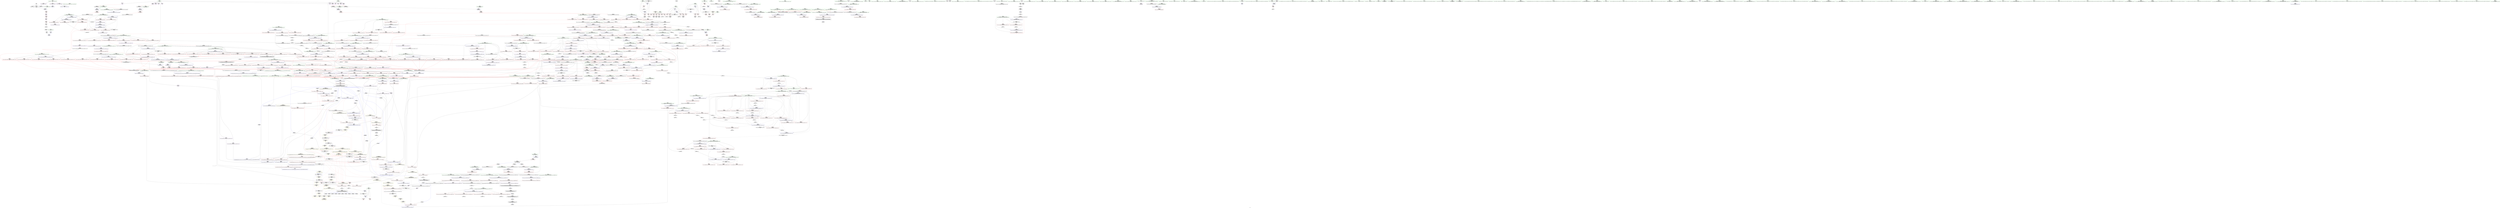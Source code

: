digraph "SVFG" {
	label="SVFG";

	Node0x5623d81d7820 [shape=record,color=grey,label="{NodeID: 0\nNullPtr}"];
	Node0x5623d81d7820 -> Node0x5623d822ddf0[style=solid];
	Node0x5623d81d7820 -> Node0x5623d822def0[style=solid];
	Node0x5623d81d7820 -> Node0x5623d824e4c0[style=solid];
	Node0x5623d823e540 [shape=record,color=blue,label="{NodeID: 775\n1389\<--1412\n__first.addr\<--incdec.ptr2\n_ZSt9__reverseIPxEvT_S1_St26random_access_iterator_tag\n}"];
	Node0x5623d823e540 -> Node0x5623d824daa0[style=dashed];
	Node0x5623d823e540 -> Node0x5623d824db70[style=dashed];
	Node0x5623d823e540 -> Node0x5623d824dc40[style=dashed];
	Node0x5623d823e540 -> Node0x5623d823e540[style=dashed];
	Node0x5623d823e540 -> Node0x5623d82a6220[style=dashed];
	Node0x5623d82350f0 [shape=record,color=red,label="{NodeID: 443\n649\<--641\n\<--__it1.addr\n_ZNK9__gnu_cxx5__ops15_Iter_less_iterclIPxS3_EEbT_T0_\n}"];
	Node0x5623d82350f0 -> Node0x5623d8235290[style=solid];
	Node0x5623d82acb20 [shape=record,color=black,label="{NodeID: 1218\nMR_22V_2 = PHI(MR_22V_4, MR_22V_1, )\npts\{67 \}\n}"];
	Node0x5623d82acb20 -> Node0x5623d824eb70[style=dashed];
	Node0x5623d8229360 [shape=record,color=green,label="{NodeID: 111\n571\<--572\n__first.addr\<--__first.addr_field_insensitive\n_ZSt11__make_heapIPxN9__gnu_cxx5__ops15_Iter_less_iterEEvT_S4_RT0_\n}"];
	Node0x5623d8229360 -> Node0x5623d82343f0[style=solid];
	Node0x5623d8229360 -> Node0x5623d82344c0[style=solid];
	Node0x5623d8229360 -> Node0x5623d8234590[style=solid];
	Node0x5623d8229360 -> Node0x5623d8234660[style=solid];
	Node0x5623d8229360 -> Node0x5623d8250980[style=solid];
	Node0x5623d831fd50 [shape=record,color=black,label="{NodeID: 1661\n92 = PHI()\n}"];
	Node0x5623d824a9e0 [shape=record,color=red,label="{NodeID: 554\n1071\<--1070\n\<--call2\n_ZSt4swapIxENSt9enable_ifIXsr6__and_ISt6__not_ISt15__is_tuple_likeIT_EESt21is_move_constructibleIS3_ESt18is_move_assignableIS3_EEE5valueEvE4typeERS3_SC_\n}"];
	Node0x5623d824a9e0 -> Node0x5623d8253be0[style=solid];
	Node0x5623d82bfbe0 [shape=record,color=yellow,style=double,label="{NodeID: 1329\n14V_1 = ENCHI(MR_14V_0)\npts\{59 \}\nFun[main]}"];
	Node0x5623d82bfbe0 -> Node0x5623d823b6f0[style=dashed];
	Node0x5623d822d9b0 [shape=record,color=green,label="{NodeID: 222\n1389\<--1390\n__first.addr\<--__first.addr_field_insensitive\n_ZSt9__reverseIPxEvT_S1_St26random_access_iterator_tag\n}"];
	Node0x5623d822d9b0 -> Node0x5623d824d9d0[style=solid];
	Node0x5623d822d9b0 -> Node0x5623d824daa0[style=solid];
	Node0x5623d822d9b0 -> Node0x5623d824db70[style=solid];
	Node0x5623d822d9b0 -> Node0x5623d824dc40[style=solid];
	Node0x5623d822d9b0 -> Node0x5623d823e2d0[style=solid];
	Node0x5623d822d9b0 -> Node0x5623d823e540[style=solid];
	Node0x5623d8334af0 [shape=record,color=black,label="{NodeID: 1772\n372 = PHI(284, )\n1st arg _ZSt22__final_insertion_sortIPxN9__gnu_cxx5__ops15_Iter_less_iterEEvT_S4_T0_ }"];
	Node0x5623d8334af0 -> Node0x5623d824fc80[style=solid];
	Node0x5623d82504a0 [shape=record,color=blue,label="{NodeID: 665\n498\<--508\n__i\<--\n_ZSt13__heap_selectIPxN9__gnu_cxx5__ops15_Iter_less_iterEEvT_S4_S4_T0_\n}"];
	Node0x5623d82504a0 -> Node0x5623d82a4020[style=dashed];
	Node0x5623d823b620 [shape=record,color=red,label="{NodeID: 333\n79\<--56\n\<--argv.addr\nmain\n}"];
	Node0x5623d823b620 -> Node0x5623d8239400[style=solid];
	Node0x5623d8223a10 [shape=record,color=green,label="{NodeID: 1\n7\<--1\n__dso_handle\<--dummyObj\nGlob }"];
	Node0x5623d823e610 [shape=record,color=blue,label="{NodeID: 776\n1391\<--1415\n__last.addr\<--incdec.ptr3\n_ZSt9__reverseIPxEvT_S1_St26random_access_iterator_tag\n}"];
	Node0x5623d823e610 -> Node0x5623d824deb0[style=dashed];
	Node0x5623d823e610 -> Node0x5623d824df80[style=dashed];
	Node0x5623d823e610 -> Node0x5623d824e050[style=dashed];
	Node0x5623d823e610 -> Node0x5623d823e610[style=dashed];
	Node0x5623d823e610 -> Node0x5623d82a6720[style=dashed];
	Node0x5623d82351c0 [shape=record,color=red,label="{NodeID: 444\n651\<--643\n\<--__it2.addr\n_ZNK9__gnu_cxx5__ops15_Iter_less_iterclIPxS3_EEbT_T0_\n}"];
	Node0x5623d82351c0 -> Node0x5623d8235360[style=solid];
	Node0x5623d82ad020 [shape=record,color=black,label="{NodeID: 1219\nMR_24V_2 = PHI(MR_24V_4, MR_24V_1, )\npts\{69 \}\n}"];
	Node0x5623d82ad020 -> Node0x5623d824ed10[style=dashed];
	Node0x5623d8229430 [shape=record,color=green,label="{NodeID: 112\n573\<--574\n__last.addr\<--__last.addr_field_insensitive\n_ZSt11__make_heapIPxN9__gnu_cxx5__ops15_Iter_less_iterEEvT_S4_RT0_\n}"];
	Node0x5623d8229430 -> Node0x5623d8234730[style=solid];
	Node0x5623d8229430 -> Node0x5623d8234800[style=solid];
	Node0x5623d8229430 -> Node0x5623d8250a50[style=solid];
	Node0x5623d831fc80 [shape=record,color=black,label="{NodeID: 1662\n102 = PHI()\n}"];
	Node0x5623d824aab0 [shape=record,color=red,label="{NodeID: 555\n1099\<--1083\n\<--__first.addr\n_ZSt16__insertion_sortIPxN9__gnu_cxx5__ops15_Iter_less_iterEEvT_S4_T0_\n}"];
	Node0x5623d824aab0 -> Node0x5623d8277ed0[style=solid];
	Node0x5623d822da80 [shape=record,color=green,label="{NodeID: 223\n1391\<--1392\n__last.addr\<--__last.addr_field_insensitive\n_ZSt9__reverseIPxEvT_S1_St26random_access_iterator_tag\n}"];
	Node0x5623d822da80 -> Node0x5623d824dd10[style=solid];
	Node0x5623d822da80 -> Node0x5623d824dde0[style=solid];
	Node0x5623d822da80 -> Node0x5623d824deb0[style=solid];
	Node0x5623d822da80 -> Node0x5623d824df80[style=solid];
	Node0x5623d822da80 -> Node0x5623d824e050[style=solid];
	Node0x5623d822da80 -> Node0x5623d823e3a0[style=solid];
	Node0x5623d822da80 -> Node0x5623d823e470[style=solid];
	Node0x5623d822da80 -> Node0x5623d823e610[style=solid];
	Node0x5623d8334c00 [shape=record,color=black,label="{NodeID: 1773\n822 = PHI(723, )\n0th arg _ZN9__gnu_cxx5__ops14_Iter_less_valC2ENS0_15_Iter_less_iterE }"];
	Node0x5623d8334c00 -> Node0x5623d82522b0[style=solid];
	Node0x5623d8250570 [shape=record,color=blue,label="{NodeID: 666\n498\<--530\n__i\<--incdec.ptr\n_ZSt13__heap_selectIPxN9__gnu_cxx5__ops15_Iter_less_iterEEvT_S4_S4_T0_\n}"];
	Node0x5623d8250570 -> Node0x5623d82a4020[style=dashed];
	Node0x5623d823b6f0 [shape=record,color=red,label="{NodeID: 334\n99\<--58\n\<--t\nmain\n}"];
	Node0x5623d823b6f0 -> Node0x5623d82769d0[style=solid];
	Node0x5623d8225710 [shape=record,color=green,label="{NodeID: 2\n9\<--1\n\<--dummyObj\nCan only get source location for instruction, argument, global var or function.}"];
	Node0x5623d823e6e0 [shape=record,color=blue,label="{NodeID: 777\n1423\<--1420\n.addr\<--\n_ZSt19__iterator_categoryIPxENSt15iterator_traitsIT_E17iterator_categoryERKS2_\n}"];
	Node0x5623d8235290 [shape=record,color=red,label="{NodeID: 445\n650\<--649\n\<--\n_ZNK9__gnu_cxx5__ops15_Iter_less_iterclIPxS3_EEbT_T0_\n}"];
	Node0x5623d8235290 -> Node0x5623d8277bd0[style=solid];
	Node0x5623d82ad520 [shape=record,color=black,label="{NodeID: 1220\nMR_26V_2 = PHI(MR_26V_4, MR_26V_1, )\npts\{71 \}\n}"];
	Node0x5623d82ad520 -> Node0x5623d824ede0[style=dashed];
	Node0x5623d8229500 [shape=record,color=green,label="{NodeID: 113\n575\<--576\n__comp.addr\<--__comp.addr_field_insensitive\n_ZSt11__make_heapIPxN9__gnu_cxx5__ops15_Iter_less_iterEEvT_S4_RT0_\n}"];
	Node0x5623d8229500 -> Node0x5623d82348d0[style=solid];
	Node0x5623d8229500 -> Node0x5623d8250b20[style=solid];
	Node0x5623d832aa00 [shape=record,color=black,label="{NodeID: 1663\n32 = PHI()\n}"];
	Node0x5623d824ab80 [shape=record,color=red,label="{NodeID: 556\n1104\<--1083\n\<--__first.addr\n_ZSt16__insertion_sortIPxN9__gnu_cxx5__ops15_Iter_less_iterEEvT_S4_T0_\n}"];
	Node0x5623d824ab80 -> Node0x5623d8239e90[style=solid];
	Node0x5623d82bfda0 [shape=record,color=yellow,style=double,label="{NodeID: 1331\n18V_1 = ENCHI(MR_18V_0)\npts\{63 \}\nFun[main]}"];
	Node0x5623d82bfda0 -> Node0x5623d823ba30[style=dashed];
	Node0x5623d82bfda0 -> Node0x5623d823bb00[style=dashed];
	Node0x5623d82bfda0 -> Node0x5623d823bbd0[style=dashed];
	Node0x5623d82bfda0 -> Node0x5623d823bca0[style=dashed];
	Node0x5623d82bfda0 -> Node0x5623d823bd70[style=dashed];
	Node0x5623d82bfda0 -> Node0x5623d823be40[style=dashed];
	Node0x5623d822db50 [shape=record,color=green,label="{NodeID: 224\n1421\<--1422\nretval\<--retval_field_insensitive\n_ZSt19__iterator_categoryIPxENSt15iterator_traitsIT_E17iterator_categoryERKS2_\n}"];
	Node0x5623d8334d10 [shape=record,color=black,label="{NodeID: 1774\n568 = PHI(503, )\n0th arg _ZSt11__make_heapIPxN9__gnu_cxx5__ops15_Iter_less_iterEEvT_S4_RT0_ }"];
	Node0x5623d8334d10 -> Node0x5623d8250980[style=solid];
	Node0x5623d8250640 [shape=record,color=blue,label="{NodeID: 667\n538\<--535\n__first.addr\<--__first\n_ZSt11__sort_heapIPxN9__gnu_cxx5__ops15_Iter_less_iterEEvT_S4_RT0_\n}"];
	Node0x5623d8250640 -> Node0x5623d8233e40[style=dashed];
	Node0x5623d8250640 -> Node0x5623d8233f10[style=dashed];
	Node0x5623d823b7c0 [shape=record,color=red,label="{NodeID: 335\n98\<--60\n\<--mycase\nmain\n}"];
	Node0x5623d823b7c0 -> Node0x5623d82769d0[style=solid];
	Node0x5623d826d490 [shape=record,color=black,label="{NodeID: 1110\n870 = PHI(89, 866, )\n}"];
	Node0x5623d82257a0 [shape=record,color=green,label="{NodeID: 3\n17\<--1\n_ZSt3cin\<--dummyObj\nGlob }"];
	Node0x5623d8235360 [shape=record,color=red,label="{NodeID: 446\n652\<--651\n\<--\n_ZNK9__gnu_cxx5__ops15_Iter_less_iterclIPxS3_EEbT_T0_\n}"];
	Node0x5623d8235360 -> Node0x5623d8277bd0[style=solid];
	Node0x5623d82ada20 [shape=record,color=black,label="{NodeID: 1221\nMR_32V_2 = PHI(MR_32V_3, MR_32V_1, )\npts\{13 16 \}\n|{<s0>23|<s1>75|<s2>75}}"];
	Node0x5623d82ada20:s0 -> Node0x5623d82ae420[style=dashed,color=blue];
	Node0x5623d82ada20:s1 -> Node0x5623d824c580[style=dashed,color=red];
	Node0x5623d82ada20:s2 -> Node0x5623d82bad40[style=dashed,color=red];
	Node0x5623d82295d0 [shape=record,color=green,label="{NodeID: 114\n577\<--578\n__len\<--__len_field_insensitive\n_ZSt11__make_heapIPxN9__gnu_cxx5__ops15_Iter_less_iterEEvT_S4_RT0_\n}"];
	Node0x5623d82295d0 -> Node0x5623d82349a0[style=solid];
	Node0x5623d82295d0 -> Node0x5623d8234a70[style=solid];
	Node0x5623d82295d0 -> Node0x5623d8250bf0[style=solid];
	Node0x5623d832ab00 [shape=record,color=black,label="{NodeID: 1664\n677 = PHI(697, )\n}"];
	Node0x5623d832ab00 -> Node0x5623d82359e0[style=solid];
	Node0x5623d824ac50 [shape=record,color=red,label="{NodeID: 557\n1113\<--1083\n\<--__first.addr\n_ZSt16__insertion_sortIPxN9__gnu_cxx5__ops15_Iter_less_iterEEvT_S4_T0_\n|{<s0>68}}"];
	Node0x5623d824ac50:s0 -> Node0x5623d832f2c0[style=solid,color=red];
	Node0x5623d822dc20 [shape=record,color=green,label="{NodeID: 225\n1423\<--1424\n.addr\<--.addr_field_insensitive\n_ZSt19__iterator_categoryIPxENSt15iterator_traitsIT_E17iterator_categoryERKS2_\n}"];
	Node0x5623d822dc20 -> Node0x5623d823e6e0[style=solid];
	Node0x5623d8334e20 [shape=record,color=black,label="{NodeID: 1775\n569 = PHI(504, )\n1st arg _ZSt11__make_heapIPxN9__gnu_cxx5__ops15_Iter_less_iterEEvT_S4_RT0_ }"];
	Node0x5623d8334e20 -> Node0x5623d8250a50[style=solid];
	Node0x5623d8250710 [shape=record,color=blue,label="{NodeID: 668\n540\<--536\n__last.addr\<--__last\n_ZSt11__sort_heapIPxN9__gnu_cxx5__ops15_Iter_less_iterEEvT_S4_RT0_\n}"];
	Node0x5623d8250710 -> Node0x5623d82a8520[style=dashed];
	Node0x5623d823b890 [shape=record,color=red,label="{NodeID: 336\n182\<--60\n\<--mycase\nmain\n}"];
	Node0x5623d826d620 [shape=record,color=black,label="{NodeID: 1111\n88 = PHI(89, 85, )\n}"];
	Node0x5623d826d620 -> Node0x5623d8236380[style=solid];
	Node0x5623d8225830 [shape=record,color=green,label="{NodeID: 4\n18\<--1\n.str\<--dummyObj\nGlob }"];
	Node0x5623d8235430 [shape=record,color=red,label="{NodeID: 447\n680\<--660\n\<--__first.addr\n_ZSt10__pop_heapIPxN9__gnu_cxx5__ops15_Iter_less_iterEEvT_S4_S4_RT0_\n|{<s0>37}}"];
	Node0x5623d8235430:s0 -> Node0x5623d83330c0[style=solid,color=red];
	Node0x5623d82adf20 [shape=record,color=black,label="{NodeID: 1222\nMR_214V_3 = PHI(MR_214V_4, MR_214V_2, )\npts\{1156 \}\n}"];
	Node0x5623d82adf20 -> Node0x5623d824b950[style=dashed];
	Node0x5623d82adf20 -> Node0x5623d824ba20[style=dashed];
	Node0x5623d82adf20 -> Node0x5623d824baf0[style=dashed];
	Node0x5623d82adf20 -> Node0x5623d8254400[style=dashed];
	Node0x5623d822e060 [shape=record,color=green,label="{NodeID: 115\n579\<--580\n__parent\<--__parent_field_insensitive\n_ZSt11__make_heapIPxN9__gnu_cxx5__ops15_Iter_less_iterEEvT_S4_RT0_\n}"];
	Node0x5623d822e060 -> Node0x5623d8234b40[style=solid];
	Node0x5623d822e060 -> Node0x5623d8234c10[style=solid];
	Node0x5623d822e060 -> Node0x5623d8234ce0[style=solid];
	Node0x5623d822e060 -> Node0x5623d8234db0[style=solid];
	Node0x5623d822e060 -> Node0x5623d8250cc0[style=solid];
	Node0x5623d822e060 -> Node0x5623d8250e60[style=solid];
	Node0x5623d832acf0 [shape=record,color=black,label="{NodeID: 1665\n681 = PHI(697, )\n}"];
	Node0x5623d832acf0 -> Node0x5623d8235ab0[style=solid];
	Node0x5623d824ad20 [shape=record,color=red,label="{NodeID: 558\n1120\<--1083\n\<--__first.addr\n_ZSt16__insertion_sortIPxN9__gnu_cxx5__ops15_Iter_less_iterEEvT_S4_T0_\n|{<s0>70}}"];
	Node0x5623d824ad20:s0 -> Node0x5623d83346b0[style=solid,color=red];
	Node0x5623d822dcf0 [shape=record,color=green,label="{NodeID: 226\n22\<--1427\n_GLOBAL__sub_I_pmnox_0_1.cpp\<--_GLOBAL__sub_I_pmnox_0_1.cpp_field_insensitive\n}"];
	Node0x5623d822dcf0 -> Node0x5623d824e3c0[style=solid];
	Node0x5623d8334f30 [shape=record,color=black,label="{NodeID: 1776\n570 = PHI(490, )\n2nd arg _ZSt11__make_heapIPxN9__gnu_cxx5__ops15_Iter_less_iterEEvT_S4_RT0_ }"];
	Node0x5623d8334f30 -> Node0x5623d8250b20[style=solid];
	Node0x5623d82507e0 [shape=record,color=blue,label="{NodeID: 669\n542\<--537\n__comp.addr\<--__comp\n_ZSt11__sort_heapIPxN9__gnu_cxx5__ops15_Iter_less_iterEEvT_S4_RT0_\n}"];
	Node0x5623d82507e0 -> Node0x5623d8234320[style=dashed];
	Node0x5623d823b960 [shape=record,color=red,label="{NodeID: 337\n189\<--60\n\<--mycase\nmain\n}"];
	Node0x5623d823b960 -> Node0x5623d8243640[style=solid];
	Node0x5623d826caf0 [shape=record,color=grey,label="{NodeID: 1112\n854 = Binary(853, 555, )\n}"];
	Node0x5623d826caf0 -> Node0x5623d826dbc0[style=solid];
	Node0x5623d82260c0 [shape=record,color=green,label="{NodeID: 5\n21\<--1\n\<--dummyObj\nCan only get source location for instruction, argument, global var or function.}"];
	Node0x5623d8235500 [shape=record,color=red,label="{NodeID: 448\n685\<--660\n\<--__first.addr\n_ZSt10__pop_heapIPxN9__gnu_cxx5__ops15_Iter_less_iterEEvT_S4_S4_RT0_\n|{<s0>39}}"];
	Node0x5623d8235500:s0 -> Node0x5623d8335040[style=solid,color=red];
	Node0x5623d82ae420 [shape=record,color=black,label="{NodeID: 1223\nMR_32V_4 = PHI(MR_32V_5, MR_32V_3, )\npts\{13 16 \}\n|{<s0>17}}"];
	Node0x5623d82ae420:s0 -> Node0x5623d82a3810[style=dashed,color=blue];
	Node0x5623d822e130 [shape=record,color=green,label="{NodeID: 116\n581\<--582\n__value\<--__value_field_insensitive\n_ZSt11__make_heapIPxN9__gnu_cxx5__ops15_Iter_less_iterEEvT_S4_RT0_\n|{|<s1>34}}"];
	Node0x5623d822e130 -> Node0x5623d8250d90[style=solid];
	Node0x5623d822e130:s1 -> Node0x5623d83330c0[style=solid,color=red];
	Node0x5623d832adf0 [shape=record,color=black,label="{NodeID: 1666\n692 = PHI(697, )\n}"];
	Node0x5623d832adf0 -> Node0x5623d8235b80[style=solid];
	Node0x5623d824adf0 [shape=record,color=red,label="{NodeID: 559\n1129\<--1083\n\<--__first.addr\n_ZSt16__insertion_sortIPxN9__gnu_cxx5__ops15_Iter_less_iterEEvT_S4_T0_\n}"];
	Node0x5623d824adf0 -> Node0x5623d8253ff0[style=solid];
	Node0x5623d822ddf0 [shape=record,color=black,label="{NodeID: 227\n2\<--3\ndummyVal\<--dummyVal\n}"];
	Node0x5623d8335040 [shape=record,color=black,label="{NodeID: 1777\n705 = PHI(617, 685, )\n0th arg _ZSt13__adjust_heapIPxlxN9__gnu_cxx5__ops15_Iter_less_iterEEvT_T0_S5_T1_T2_ }"];
	Node0x5623d8335040 -> Node0x5623d8251750[style=solid];
	Node0x5623d82508b0 [shape=record,color=blue,label="{NodeID: 670\n540\<--558\n__last.addr\<--incdec.ptr\n_ZSt11__sort_heapIPxN9__gnu_cxx5__ops15_Iter_less_iterEEvT_S4_RT0_\n}"];
	Node0x5623d82508b0 -> Node0x5623d8234180[style=dashed];
	Node0x5623d82508b0 -> Node0x5623d8234250[style=dashed];
	Node0x5623d82508b0 -> Node0x5623d82a8520[style=dashed];
	Node0x5623d823ba30 [shape=record,color=red,label="{NodeID: 338\n106\<--62\n\<--n\nmain\n}"];
	Node0x5623d823ba30 -> Node0x5623d8277150[style=solid];
	Node0x5623d826dbc0 [shape=record,color=grey,label="{NodeID: 1113\n855 = Binary(854, 279, )\n}"];
	Node0x5623d826dbc0 -> Node0x5623d8252790[style=solid];
	Node0x5623d8226150 [shape=record,color=green,label="{NodeID: 6\n77\<--1\n\<--dummyObj\nCan only get source location for instruction, argument, global var or function.}"];
	Node0x5623d82355d0 [shape=record,color=red,label="{NodeID: 449\n687\<--660\n\<--__first.addr\n_ZSt10__pop_heapIPxN9__gnu_cxx5__ops15_Iter_less_iterEEvT_S4_S4_RT0_\n}"];
	Node0x5623d82355d0 -> Node0x5623d8237a40[style=solid];
	Node0x5623d82ae920 [shape=record,color=black,label="{NodeID: 1224\nMR_156V_3 = PHI(MR_156V_4, MR_156V_2, )\npts\{847 \}\n}"];
	Node0x5623d82ae920 -> Node0x5623d8247ed0[style=dashed];
	Node0x5623d82ae920 -> Node0x5623d8247fa0[style=dashed];
	Node0x5623d82ae920 -> Node0x5623d8248070[style=dashed];
	Node0x5623d82ae920 -> Node0x5623d8252a00[style=dashed];
	Node0x5623d822e200 [shape=record,color=green,label="{NodeID: 117\n583\<--584\nagg.tmp\<--agg.tmp_field_insensitive\n_ZSt11__make_heapIPxN9__gnu_cxx5__ops15_Iter_less_iterEEvT_S4_RT0_\n}"];
	Node0x5623d832af30 [shape=record,color=black,label="{NodeID: 1667\n112 = PHI()\n}"];
	Node0x5623d824aec0 [shape=record,color=red,label="{NodeID: 560\n1100\<--1085\n\<--__last.addr\n_ZSt16__insertion_sortIPxN9__gnu_cxx5__ops15_Iter_less_iterEEvT_S4_T0_\n}"];
	Node0x5623d824aec0 -> Node0x5623d8277ed0[style=solid];
	Node0x5623d822def0 [shape=record,color=black,label="{NodeID: 228\n51\<--3\nargv\<--dummyVal\nmain\n1st arg main }"];
	Node0x5623d822def0 -> Node0x5623d824e760[style=solid];
	Node0x5623d8335190 [shape=record,color=black,label="{NodeID: 1778\n706 = PHI(618, 158, )\n1st arg _ZSt13__adjust_heapIPxlxN9__gnu_cxx5__ops15_Iter_less_iterEEvT_T0_S5_T1_T2_ }"];
	Node0x5623d8335190 -> Node0x5623d8251820[style=solid];
	Node0x5623d8250980 [shape=record,color=blue,label="{NodeID: 671\n571\<--568\n__first.addr\<--__first\n_ZSt11__make_heapIPxN9__gnu_cxx5__ops15_Iter_less_iterEEvT_S4_RT0_\n}"];
	Node0x5623d8250980 -> Node0x5623d82343f0[style=dashed];
	Node0x5623d8250980 -> Node0x5623d82344c0[style=dashed];
	Node0x5623d8250980 -> Node0x5623d8234590[style=dashed];
	Node0x5623d8250980 -> Node0x5623d8234660[style=dashed];
	Node0x5623d823bb00 [shape=record,color=red,label="{NodeID: 339\n123\<--62\n\<--n\nmain\n}"];
	Node0x5623d823bb00 -> Node0x5623d8278350[style=solid];
	Node0x5623d826dd40 [shape=record,color=grey,label="{NodeID: 1114\n885 = Binary(884, 279, )\n}"];
	Node0x5623d826dd40 -> Node0x5623d8252a00[style=solid];
	Node0x5623d82261e0 [shape=record,color=green,label="{NodeID: 7\n86\<--1\n\<--dummyObj\nCan only get source location for instruction, argument, global var or function.}"];
	Node0x5623d82356a0 [shape=record,color=red,label="{NodeID: 450\n686\<--662\n\<--__last.addr\n_ZSt10__pop_heapIPxN9__gnu_cxx5__ops15_Iter_less_iterEEvT_S4_S4_RT0_\n}"];
	Node0x5623d82356a0 -> Node0x5623d8237970[style=solid];
	Node0x5623d82aee20 [shape=record,color=black,label="{NodeID: 1225\nMR_148V_3 = PHI(MR_148V_4, MR_148V_2, )\npts\{839 \}\n}"];
	Node0x5623d82aee20 -> Node0x5623d82479f0[style=dashed];
	Node0x5623d82aee20 -> Node0x5623d8247ac0[style=dashed];
	Node0x5623d82aee20 -> Node0x5623d8247c60[style=dashed];
	Node0x5623d82aee20 -> Node0x5623d8252930[style=dashed];
	Node0x5623d822e2d0 [shape=record,color=green,label="{NodeID: 118\n613\<--614\n_ZSt4moveIRxEONSt16remove_referenceIT_E4typeEOS2_\<--_ZSt4moveIRxEONSt16remove_referenceIT_E4typeEOS2__field_insensitive\n}"];
	Node0x5623d832b000 [shape=record,color=black,label="{NodeID: 1668\n129 = PHI()\n}"];
	Node0x5623d824af90 [shape=record,color=red,label="{NodeID: 561\n1109\<--1085\n\<--__last.addr\n_ZSt16__insertion_sortIPxN9__gnu_cxx5__ops15_Iter_less_iterEEvT_S4_T0_\n}"];
	Node0x5623d824af90 -> Node0x5623d8276850[style=solid];
	Node0x5623d8236120 [shape=record,color=black,label="{NodeID: 229\n49\<--9\nmain_ret\<--\nmain\n}"];
	Node0x5623d83352e0 [shape=record,color=black,label="{NodeID: 1779\n707 = PHI(619, 691, )\n2nd arg _ZSt13__adjust_heapIPxlxN9__gnu_cxx5__ops15_Iter_less_iterEEvT_T0_S5_T1_T2_ }"];
	Node0x5623d83352e0 -> Node0x5623d82518f0[style=solid];
	Node0x5623d8250a50 [shape=record,color=blue,label="{NodeID: 672\n573\<--569\n__last.addr\<--__last\n_ZSt11__make_heapIPxN9__gnu_cxx5__ops15_Iter_less_iterEEvT_S4_RT0_\n}"];
	Node0x5623d8250a50 -> Node0x5623d8234730[style=dashed];
	Node0x5623d8250a50 -> Node0x5623d8234800[style=dashed];
	Node0x5623d823bbd0 [shape=record,color=red,label="{NodeID: 340\n135\<--62\n\<--n\nmain\n}"];
	Node0x5623d823bbd0 -> Node0x5623d82365f0[style=solid];
	Node0x5623d826dec0 [shape=record,color=grey,label="{NodeID: 1115\n884 = Binary(883, 555, )\n}"];
	Node0x5623d826dec0 -> Node0x5623d826dd40[style=solid];
	Node0x5623d8226270 [shape=record,color=green,label="{NodeID: 8\n89\<--1\n\<--dummyObj\nCan only get source location for instruction, argument, global var or function.}"];
	Node0x5623d8235770 [shape=record,color=red,label="{NodeID: 451\n676\<--664\n\<--__result.addr\n_ZSt10__pop_heapIPxN9__gnu_cxx5__ops15_Iter_less_iterEEvT_S4_S4_RT0_\n|{<s0>36}}"];
	Node0x5623d8235770:s0 -> Node0x5623d83330c0[style=solid,color=red];
	Node0x5623d82af320 [shape=record,color=black,label="{NodeID: 1226\nMR_32V_2 = PHI(MR_32V_3, MR_32V_1, )\npts\{13 16 \}\n|{|<s4>47}}"];
	Node0x5623d82af320 -> Node0x5623d8248140[style=dashed];
	Node0x5623d82af320 -> Node0x5623d8248210[style=dashed];
	Node0x5623d82af320 -> Node0x5623d8252860[style=dashed];
	Node0x5623d82af320 -> Node0x5623d8252ad0[style=dashed];
	Node0x5623d82af320:s4 -> Node0x5623d82c3a50[style=dashed,color=red];
	Node0x5623d822e3d0 [shape=record,color=green,label="{NodeID: 119\n624\<--625\n_ZSt13__adjust_heapIPxlxN9__gnu_cxx5__ops15_Iter_less_iterEEvT_T0_S5_T1_T2_\<--_ZSt13__adjust_heapIPxlxN9__gnu_cxx5__ops15_Iter_less_iterEEvT_T0_S5_T1_T2__field_insensitive\n}"];
	Node0x5623d832b0d0 [shape=record,color=black,label="{NodeID: 1669\n185 = PHI()\n}"];
	Node0x5623d824b060 [shape=record,color=red,label="{NodeID: 562\n1108\<--1087\n\<--__i\n_ZSt16__insertion_sortIPxN9__gnu_cxx5__ops15_Iter_less_iterEEvT_S4_T0_\n}"];
	Node0x5623d824b060 -> Node0x5623d8276850[style=solid];
	Node0x5623d82361b0 [shape=record,color=black,label="{NodeID: 230\n33\<--34\n\<--_ZNSt8ios_base4InitD1Ev\nCan only get source location for instruction, argument, global var or function.}"];
	Node0x5623d8335430 [shape=record,color=black,label="{NodeID: 1780\n708 = PHI(621, 693, )\n3rd arg _ZSt13__adjust_heapIPxlxN9__gnu_cxx5__ops15_Iter_less_iterEEvT_T0_S5_T1_T2_ }"];
	Node0x5623d8335430 -> Node0x5623d82519c0[style=solid];
	Node0x5623d8250b20 [shape=record,color=blue,label="{NodeID: 673\n575\<--570\n__comp.addr\<--__comp\n_ZSt11__make_heapIPxN9__gnu_cxx5__ops15_Iter_less_iterEEvT_S4_RT0_\n}"];
	Node0x5623d8250b20 -> Node0x5623d82348d0[style=dashed];
	Node0x5623d823bca0 [shape=record,color=red,label="{NodeID: 341\n143\<--62\n\<--n\nmain\n}"];
	Node0x5623d823bca0 -> Node0x5623d82366c0[style=solid];
	Node0x5623d826e040 [shape=record,color=grey,label="{NodeID: 1116\n631 = Binary(630, 339, )\n}"];
	Node0x5623d826e040 -> Node0x5623d8250e60[style=solid];
	Node0x5623d8226300 [shape=record,color=green,label="{NodeID: 9\n96\<--1\n\<--dummyObj\nCan only get source location for instruction, argument, global var or function.}"];
	Node0x5623d8235840 [shape=record,color=red,label="{NodeID: 452\n683\<--664\n\<--__result.addr\n_ZSt10__pop_heapIPxN9__gnu_cxx5__ops15_Iter_less_iterEEvT_S4_S4_RT0_\n}"];
	Node0x5623d8235840 -> Node0x5623d82515b0[style=solid];
	Node0x5623d822e4d0 [shape=record,color=green,label="{NodeID: 120\n639\<--640\nthis.addr\<--this.addr_field_insensitive\n_ZNK9__gnu_cxx5__ops15_Iter_less_iterclIPxS3_EEbT_T0_\n}"];
	Node0x5623d822e4d0 -> Node0x5623d8235020[style=solid];
	Node0x5623d822e4d0 -> Node0x5623d8250f30[style=solid];
	Node0x5623d832b1a0 [shape=record,color=black,label="{NodeID: 1670\n275 = PHI(355, )\n}"];
	Node0x5623d832b1a0 -> Node0x5623d8243c40[style=solid];
	Node0x5623d824b130 [shape=record,color=red,label="{NodeID: 563\n1112\<--1087\n\<--__i\n_ZSt16__insertion_sortIPxN9__gnu_cxx5__ops15_Iter_less_iterEEvT_S4_T0_\n|{<s0>68}}"];
	Node0x5623d824b130:s0 -> Node0x5623d832ef40[style=solid,color=red];
	Node0x5623d82362b0 [shape=record,color=black,label="{NodeID: 231\n84\<--83\nconv\<--\nmain\n}"];
	Node0x5623d82362b0 -> Node0x5623d8278dd0[style=solid];
	Node0x5623d8335580 [shape=record,color=black,label="{NodeID: 1781\n1254 = PHI(1195, )\n0th arg _ZSt23__copy_move_backward_a2ILb1EPxS0_ET1_T0_S2_S1_ }"];
	Node0x5623d8335580 -> Node0x5623d8254dc0[style=solid];
	Node0x5623d8250bf0 [shape=record,color=blue,label="{NodeID: 674\n577\<--602\n__len\<--sub.ptr.div4\n_ZSt11__make_heapIPxN9__gnu_cxx5__ops15_Iter_less_iterEEvT_S4_RT0_\n}"];
	Node0x5623d8250bf0 -> Node0x5623d82349a0[style=dashed];
	Node0x5623d8250bf0 -> Node0x5623d8234a70[style=dashed];
	Node0x5623d8250bf0 -> Node0x5623d82b0c20[style=dashed];
	Node0x5623d823bd70 [shape=record,color=red,label="{NodeID: 342\n149\<--62\n\<--n\nmain\n}"];
	Node0x5623d823bd70 -> Node0x5623d8236790[style=solid];
	Node0x5623d826e1c0 [shape=record,color=grey,label="{NodeID: 1117\n132 = Binary(131, 96, )\n}"];
	Node0x5623d826e1c0 -> Node0x5623d824ec40[style=solid];
	Node0x5623d8226390 [shape=record,color=green,label="{NodeID: 10\n158\<--1\n\<--dummyObj\nCan only get source location for instruction, argument, global var or function.|{<s0>39}}"];
	Node0x5623d8226390:s0 -> Node0x5623d8335190[style=solid,color=red];
	Node0x5623d8235910 [shape=record,color=red,label="{NodeID: 453\n694\<--666\n\<--__comp.addr\n_ZSt10__pop_heapIPxN9__gnu_cxx5__ops15_Iter_less_iterEEvT_S4_S4_RT0_\n}"];
	Node0x5623d82afd20 [shape=record,color=black,label="{NodeID: 1228\nMR_113V_2 = PHI(MR_113V_4, MR_113V_1, )\npts\{580 \}\n}"];
	Node0x5623d822e5a0 [shape=record,color=green,label="{NodeID: 121\n641\<--642\n__it1.addr\<--__it1.addr_field_insensitive\n_ZNK9__gnu_cxx5__ops15_Iter_less_iterclIPxS3_EEbT_T0_\n}"];
	Node0x5623d822e5a0 -> Node0x5623d82350f0[style=solid];
	Node0x5623d822e5a0 -> Node0x5623d8251000[style=solid];
	Node0x5623d832b370 [shape=record,color=black,label="{NodeID: 1671\n343 = PHI(442, )\n}"];
	Node0x5623d832b370 -> Node0x5623d824f940[style=solid];
	Node0x5623d824b200 [shape=record,color=red,label="{NodeID: 564\n1116\<--1087\n\<--__i\n_ZSt16__insertion_sortIPxN9__gnu_cxx5__ops15_Iter_less_iterEEvT_S4_T0_\n|{<s0>69}}"];
	Node0x5623d824b200:s0 -> Node0x5623d83330c0[style=solid,color=red];
	Node0x5623d8236380 [shape=record,color=black,label="{NodeID: 232\n90\<--88\nconv3\<--\nmain\n}"];
	Node0x5623d8236380 -> Node0x5623d824e830[style=solid];
	Node0x5623d8335690 [shape=record,color=black,label="{NodeID: 1782\n1255 = PHI(1199, )\n1st arg _ZSt23__copy_move_backward_a2ILb1EPxS0_ET1_T0_S2_S1_ }"];
	Node0x5623d8335690 -> Node0x5623d8254e90[style=solid];
	Node0x5623d8250cc0 [shape=record,color=blue,label="{NodeID: 675\n579\<--606\n__parent\<--div\n_ZSt11__make_heapIPxN9__gnu_cxx5__ops15_Iter_less_iterEEvT_S4_RT0_\n}"];
	Node0x5623d8250cc0 -> Node0x5623d8234b40[style=dashed];
	Node0x5623d8250cc0 -> Node0x5623d8234c10[style=dashed];
	Node0x5623d8250cc0 -> Node0x5623d8234ce0[style=dashed];
	Node0x5623d8250cc0 -> Node0x5623d8234db0[style=dashed];
	Node0x5623d8250cc0 -> Node0x5623d8250e60[style=dashed];
	Node0x5623d8250cc0 -> Node0x5623d82afd20[style=dashed];
	Node0x5623d823be40 [shape=record,color=red,label="{NodeID: 343\n162\<--62\n\<--n\nmain\n}"];
	Node0x5623d823be40 -> Node0x5623d8277750[style=solid];
	Node0x5623d826e340 [shape=record,color=grey,label="{NodeID: 1118\n605 = Binary(604, 279, )\n}"];
	Node0x5623d826e340 -> Node0x5623d826e4c0[style=solid];
	Node0x5623d8226420 [shape=record,color=green,label="{NodeID: 11\n274\<--1\n\<--dummyObj\nCan only get source location for instruction, argument, global var or function.}"];
	Node0x5623d82359e0 [shape=record,color=red,label="{NodeID: 454\n678\<--677\n\<--call\n_ZSt10__pop_heapIPxN9__gnu_cxx5__ops15_Iter_less_iterEEvT_S4_S4_RT0_\n}"];
	Node0x5623d82359e0 -> Node0x5623d82514e0[style=solid];
	Node0x5623d82b0220 [shape=record,color=black,label="{NodeID: 1229\nMR_115V_2 = PHI(MR_115V_4, MR_115V_1, )\npts\{582 \}\n}"];
	Node0x5623d822e670 [shape=record,color=green,label="{NodeID: 122\n643\<--644\n__it2.addr\<--__it2.addr_field_insensitive\n_ZNK9__gnu_cxx5__ops15_Iter_less_iterclIPxS3_EEbT_T0_\n}"];
	Node0x5623d822e670 -> Node0x5623d82351c0[style=solid];
	Node0x5623d822e670 -> Node0x5623d82510d0[style=solid];
	Node0x5623d832b4b0 [shape=record,color=black,label="{NodeID: 1672\n361 = PHI()\n}"];
	Node0x5623d832b4b0 -> Node0x5623d8236d40[style=solid];
	Node0x5623d832b4b0 -> Node0x5623d8236e10[style=solid];
	Node0x5623d824b2d0 [shape=record,color=red,label="{NodeID: 565\n1121\<--1087\n\<--__i\n_ZSt16__insertion_sortIPxN9__gnu_cxx5__ops15_Iter_less_iterEEvT_S4_T0_\n|{<s0>70}}"];
	Node0x5623d824b2d0:s0 -> Node0x5623d83347c0[style=solid,color=red];
	Node0x5623d82c05e0 [shape=record,color=yellow,style=double,label="{NodeID: 1340\n32V_1 = ENCHI(MR_32V_0)\npts\{13 16 \}\nFun[_ZSt27__unguarded_partition_pivotIPxN9__gnu_cxx5__ops15_Iter_less_iterEET_S4_S4_T0_]|{<s0>27}}"];
	Node0x5623d82c05e0:s0 -> Node0x5623d82c1720[style=dashed,color=red];
	Node0x5623d8236450 [shape=record,color=black,label="{NodeID: 233\n110\<--109\nidxprom\<--\nmain\n}"];
	Node0x5623d83357a0 [shape=record,color=black,label="{NodeID: 1783\n1256 = PHI(1200, )\n2nd arg _ZSt23__copy_move_backward_a2ILb1EPxS0_ET1_T0_S2_S1_ }"];
	Node0x5623d83357a0 -> Node0x5623d8254f60[style=solid];
	Node0x5623d8250d90 [shape=record,color=blue,label="{NodeID: 676\n581\<--615\n__value\<--\n_ZSt11__make_heapIPxN9__gnu_cxx5__ops15_Iter_less_iterEEvT_S4_RT0_\n}"];
	Node0x5623d8250d90 -> Node0x5623d8234e80[style=dashed];
	Node0x5623d8250d90 -> Node0x5623d8234f50[style=dashed];
	Node0x5623d8250d90 -> Node0x5623d8250d90[style=dashed];
	Node0x5623d8250d90 -> Node0x5623d82b0220[style=dashed];
	Node0x5623d823bf10 [shape=record,color=red,label="{NodeID: 344\n105\<--64\n\<--j\nmain\n}"];
	Node0x5623d823bf10 -> Node0x5623d8277150[style=solid];
	Node0x5623d826e4c0 [shape=record,color=grey,label="{NodeID: 1119\n606 = Binary(605, 279, )\n}"];
	Node0x5623d826e4c0 -> Node0x5623d8250cc0[style=solid];
	Node0x5623d82264e0 [shape=record,color=green,label="{NodeID: 12\n279\<--1\n\<--dummyObj\nCan only get source location for instruction, argument, global var or function.}"];
	Node0x5623d8235ab0 [shape=record,color=red,label="{NodeID: 455\n682\<--681\n\<--call1\n_ZSt10__pop_heapIPxN9__gnu_cxx5__ops15_Iter_less_iterEEvT_S4_S4_RT0_\n}"];
	Node0x5623d8235ab0 -> Node0x5623d82515b0[style=solid];
	Node0x5623d82b0720 [shape=record,color=black,label="{NodeID: 1230\nMR_32V_2 = PHI(MR_32V_4, MR_32V_1, )\npts\{13 16 \}\n|{<s0>29}}"];
	Node0x5623d82b0720:s0 -> Node0x5623d82a4520[style=dashed,color=blue];
	Node0x5623d822e740 [shape=record,color=green,label="{NodeID: 123\n660\<--661\n__first.addr\<--__first.addr_field_insensitive\n_ZSt10__pop_heapIPxN9__gnu_cxx5__ops15_Iter_less_iterEEvT_S4_S4_RT0_\n}"];
	Node0x5623d822e740 -> Node0x5623d8235430[style=solid];
	Node0x5623d822e740 -> Node0x5623d8235500[style=solid];
	Node0x5623d822e740 -> Node0x5623d82355d0[style=solid];
	Node0x5623d822e740 -> Node0x5623d82511a0[style=solid];
	Node0x5623d832b5b0 [shape=record,color=black,label="{NodeID: 1673\n866 = PHI(895, )\n}"];
	Node0x5623d832b5b0 -> Node0x5623d826d490[style=solid];
	Node0x5623d824b3a0 [shape=record,color=red,label="{NodeID: 566\n1122\<--1087\n\<--__i\n_ZSt16__insertion_sortIPxN9__gnu_cxx5__ops15_Iter_less_iterEEvT_S4_T0_\n}"];
	Node0x5623d824b3a0 -> Node0x5623d8239f60[style=solid];
	Node0x5623d8236520 [shape=record,color=black,label="{NodeID: 234\n127\<--126\nidxprom15\<--\nmain\n}"];
	Node0x5623d83358b0 [shape=record,color=black,label="{NodeID: 1784\n896 = PHI(862, )\n0th arg _ZNK9__gnu_cxx5__ops14_Iter_less_valclIPxxEEbT_RT0_ }"];
	Node0x5623d83358b0 -> Node0x5623d8252ba0[style=solid];
	Node0x5623d8250e60 [shape=record,color=blue,label="{NodeID: 677\n579\<--631\n__parent\<--dec\n_ZSt11__make_heapIPxN9__gnu_cxx5__ops15_Iter_less_iterEEvT_S4_RT0_\n}"];
	Node0x5623d8250e60 -> Node0x5623d8234b40[style=dashed];
	Node0x5623d8250e60 -> Node0x5623d8234c10[style=dashed];
	Node0x5623d8250e60 -> Node0x5623d8234ce0[style=dashed];
	Node0x5623d8250e60 -> Node0x5623d8234db0[style=dashed];
	Node0x5623d8250e60 -> Node0x5623d8250e60[style=dashed];
	Node0x5623d8250e60 -> Node0x5623d82afd20[style=dashed];
	Node0x5623d823bfe0 [shape=record,color=red,label="{NodeID: 345\n109\<--64\n\<--j\nmain\n}"];
	Node0x5623d823bfe0 -> Node0x5623d8236450[style=solid];
	Node0x5623d8241fc0 [shape=record,color=grey,label="{NodeID: 1120\n175 = Binary(174, 173, )\n}"];
	Node0x5623d8241fc0 -> Node0x5623d824eeb0[style=solid];
	Node0x5623d82265e0 [shape=record,color=green,label="{NodeID: 13\n325\<--1\n\<--dummyObj\nCan only get source location for instruction, argument, global var or function.}"];
	Node0x5623d8235b80 [shape=record,color=red,label="{NodeID: 456\n693\<--692\n\<--call2\n_ZSt10__pop_heapIPxN9__gnu_cxx5__ops15_Iter_less_iterEEvT_S4_S4_RT0_\n|{<s0>39}}"];
	Node0x5623d8235b80:s0 -> Node0x5623d8335430[style=solid,color=red];
	Node0x5623d82b0c20 [shape=record,color=black,label="{NodeID: 1231\nMR_111V_2 = PHI(MR_111V_3, MR_111V_1, )\npts\{578 \}\n}"];
	Node0x5623d822e810 [shape=record,color=green,label="{NodeID: 124\n662\<--663\n__last.addr\<--__last.addr_field_insensitive\n_ZSt10__pop_heapIPxN9__gnu_cxx5__ops15_Iter_less_iterEEvT_S4_S4_RT0_\n}"];
	Node0x5623d822e810 -> Node0x5623d82356a0[style=solid];
	Node0x5623d822e810 -> Node0x5623d8251270[style=solid];
	Node0x5623d832b6f0 [shape=record,color=black,label="{NodeID: 1674\n875 = PHI(697, )\n}"];
	Node0x5623d832b6f0 -> Node0x5623d8248140[style=solid];
	Node0x5623d824b470 [shape=record,color=red,label="{NodeID: 567\n1132\<--1087\n\<--__i\n_ZSt16__insertion_sortIPxN9__gnu_cxx5__ops15_Iter_less_iterEEvT_S4_T0_\n|{<s0>73}}"];
	Node0x5623d824b470:s0 -> Node0x5623d832e530[style=solid,color=red];
	Node0x5623d82365f0 [shape=record,color=black,label="{NodeID: 235\n136\<--135\nidx.ext\<--\nmain\n}"];
	Node0x5623d83359c0 [shape=record,color=black,label="{NodeID: 1785\n897 = PHI(865, )\n1st arg _ZNK9__gnu_cxx5__ops14_Iter_less_valclIPxxEEbT_RT0_ }"];
	Node0x5623d83359c0 -> Node0x5623d8252c70[style=solid];
	Node0x5623d8250f30 [shape=record,color=blue,label="{NodeID: 678\n639\<--636\nthis.addr\<--this\n_ZNK9__gnu_cxx5__ops15_Iter_less_iterclIPxS3_EEbT_T0_\n}"];
	Node0x5623d8250f30 -> Node0x5623d8235020[style=dashed];
	Node0x5623d823c0b0 [shape=record,color=red,label="{NodeID: 346\n116\<--64\n\<--j\nmain\n}"];
	Node0x5623d823c0b0 -> Node0x5623d8242740[style=solid];
	Node0x5623d8242140 [shape=record,color=grey,label="{NodeID: 1121\n367 = Binary(368, 366, )\n}"];
	Node0x5623d8242140 -> Node0x5623d8236ee0[style=solid];
	Node0x5623d82266e0 [shape=record,color=green,label="{NodeID: 14\n339\<--1\n\<--dummyObj\nCan only get source location for instruction, argument, global var or function.}"];
	Node0x5623d8235c50 [shape=record,color=red,label="{NodeID: 457\n702\<--699\n\<--__t.addr\n_ZSt4moveIRxEONSt16remove_referenceIT_E4typeEOS2_\n}"];
	Node0x5623d8235c50 -> Node0x5623d8237b10[style=solid];
	Node0x5623d82a4020 [shape=record,color=black,label="{NodeID: 1232\nMR_95V_3 = PHI(MR_95V_4, MR_95V_2, )\npts\{499 \}\n}"];
	Node0x5623d82a4020 -> Node0x5623d8233b00[style=dashed];
	Node0x5623d82a4020 -> Node0x5623d8233bd0[style=dashed];
	Node0x5623d82a4020 -> Node0x5623d8233ca0[style=dashed];
	Node0x5623d82a4020 -> Node0x5623d8233d70[style=dashed];
	Node0x5623d82a4020 -> Node0x5623d8250570[style=dashed];
	Node0x5623d822e8e0 [shape=record,color=green,label="{NodeID: 125\n664\<--665\n__result.addr\<--__result.addr_field_insensitive\n_ZSt10__pop_heapIPxN9__gnu_cxx5__ops15_Iter_less_iterEEvT_S4_S4_RT0_\n}"];
	Node0x5623d822e8e0 -> Node0x5623d8235770[style=solid];
	Node0x5623d822e8e0 -> Node0x5623d8235840[style=solid];
	Node0x5623d822e8e0 -> Node0x5623d8251340[style=solid];
	Node0x5623d832b830 [shape=record,color=black,label="{NodeID: 1675\n888 = PHI(697, )\n}"];
	Node0x5623d832b830 -> Node0x5623d8248210[style=solid];
	Node0x5623d824b540 [shape=record,color=red,label="{NodeID: 568\n1141\<--1087\n\<--__i\n_ZSt16__insertion_sortIPxN9__gnu_cxx5__ops15_Iter_less_iterEEvT_S4_T0_\n}"];
	Node0x5623d824b540 -> Node0x5623d823a030[style=solid];
	Node0x5623d82366c0 [shape=record,color=black,label="{NodeID: 236\n144\<--143\nidx.ext21\<--\nmain\n}"];
	Node0x5623d8335ad0 [shape=record,color=black,label="{NodeID: 1786\n898 = PHI(842, )\n2nd arg _ZNK9__gnu_cxx5__ops14_Iter_less_valclIPxxEEbT_RT0_ }"];
	Node0x5623d8335ad0 -> Node0x5623d8252d40[style=solid];
	Node0x5623d8251000 [shape=record,color=blue,label="{NodeID: 679\n641\<--637\n__it1.addr\<--__it1\n_ZNK9__gnu_cxx5__ops15_Iter_less_iterclIPxS3_EEbT_T0_\n}"];
	Node0x5623d8251000 -> Node0x5623d82350f0[style=dashed];
	Node0x5623d823c180 [shape=record,color=red,label="{NodeID: 347\n122\<--66\n\<--j11\nmain\n}"];
	Node0x5623d823c180 -> Node0x5623d8278350[style=solid];
	Node0x5623d82422c0 [shape=record,color=grey,label="{NodeID: 1122\n179 = Binary(178, 96, )\n}"];
	Node0x5623d82422c0 -> Node0x5623d824ef80[style=solid];
	Node0x5623d82267e0 [shape=record,color=green,label="{NodeID: 15\n362\<--1\n\<--dummyObj\nCan only get source location for instruction, argument, global var or function.}"];
	Node0x5623d8235d20 [shape=record,color=red,label="{NodeID: 458\n746\<--711\n\<--__first.addr\n_ZSt13__adjust_heapIPxlxN9__gnu_cxx5__ops15_Iter_less_iterEEvT_T0_S5_T1_T2_\n}"];
	Node0x5623d8235d20 -> Node0x5623d823ab90[style=solid];
	Node0x5623d82a4520 [shape=record,color=black,label="{NodeID: 1233\nMR_32V_3 = PHI(MR_32V_5, MR_32V_2, )\npts\{13 16 \}\n|{|<s1>25|<s2>30|<s3>31|<s4>31|<s5>31}}"];
	Node0x5623d82a4520 -> Node0x5623d82a4520[style=dashed];
	Node0x5623d82a4520:s1 -> Node0x5623d825c9e0[style=dashed,color=blue];
	Node0x5623d82a4520:s2 -> Node0x5623d82bc120[style=dashed,color=red];
	Node0x5623d82a4520:s3 -> Node0x5623d82359e0[style=dashed,color=red];
	Node0x5623d82a4520:s4 -> Node0x5623d8235ab0[style=dashed,color=red];
	Node0x5623d82a4520:s5 -> Node0x5623d82515b0[style=dashed,color=red];
	Node0x5623d822e9b0 [shape=record,color=green,label="{NodeID: 126\n666\<--667\n__comp.addr\<--__comp.addr_field_insensitive\n_ZSt10__pop_heapIPxN9__gnu_cxx5__ops15_Iter_less_iterEEvT_S4_S4_RT0_\n}"];
	Node0x5623d822e9b0 -> Node0x5623d8235910[style=solid];
	Node0x5623d822e9b0 -> Node0x5623d8251410[style=solid];
	Node0x5623d832b970 [shape=record,color=black,label="{NodeID: 1676\n482 = PHI(985, )\n}"];
	Node0x5623d832b970 -> Node0x5623d82372f0[style=solid];
	Node0x5623d824b610 [shape=record,color=red,label="{NodeID: 569\n1118\<--1117\n\<--call3\n_ZSt16__insertion_sortIPxN9__gnu_cxx5__ops15_Iter_less_iterEEvT_S4_T0_\n}"];
	Node0x5623d824b610 -> Node0x5623d8253f20[style=solid];
	Node0x5623d8236790 [shape=record,color=black,label="{NodeID: 237\n150\<--149\nidx.ext23\<--\nmain\n}"];
	Node0x5623d8335be0 [shape=record,color=black,label="{NodeID: 1787\n248 = PHI(213, )\n0th arg _ZSt6__sortIPxN9__gnu_cxx5__ops15_Iter_less_iterEEvT_S4_T0_ }"];
	Node0x5623d8335be0 -> Node0x5623d824f460[style=solid];
	Node0x5623d82510d0 [shape=record,color=blue,label="{NodeID: 680\n643\<--638\n__it2.addr\<--__it2\n_ZNK9__gnu_cxx5__ops15_Iter_less_iterclIPxS3_EEbT_T0_\n}"];
	Node0x5623d82510d0 -> Node0x5623d82351c0[style=dashed];
	Node0x5623d823c250 [shape=record,color=red,label="{NodeID: 348\n126\<--66\n\<--j11\nmain\n}"];
	Node0x5623d823c250 -> Node0x5623d8236520[style=solid];
	Node0x5623d8242440 [shape=record,color=grey,label="{NodeID: 1123\n602 = Binary(601, 274, )\n}"];
	Node0x5623d8242440 -> Node0x5623d8250bf0[style=solid];
	Node0x5623d82268e0 [shape=record,color=green,label="{NodeID: 16\n368\<--1\n\<--dummyObj\nCan only get source location for instruction, argument, global var or function.}"];
	Node0x5623d8235df0 [shape=record,color=red,label="{NodeID: 459\n749\<--711\n\<--__first.addr\n_ZSt13__adjust_heapIPxlxN9__gnu_cxx5__ops15_Iter_less_iterEEvT_T0_S5_T1_T2_\n}"];
	Node0x5623d8235df0 -> Node0x5623d823ac60[style=solid];
	Node0x5623d822ea80 [shape=record,color=green,label="{NodeID: 127\n668\<--669\n__value\<--__value_field_insensitive\n_ZSt10__pop_heapIPxN9__gnu_cxx5__ops15_Iter_less_iterEEvT_S4_S4_RT0_\n|{|<s1>38}}"];
	Node0x5623d822ea80 -> Node0x5623d82514e0[style=solid];
	Node0x5623d822ea80:s1 -> Node0x5623d83330c0[style=solid,color=red];
	Node0x5623d832bab0 [shape=record,color=black,label="{NodeID: 1677\n517 = PHI(635, )\n}"];
	Node0x5623d824b6e0 [shape=record,color=red,label="{NodeID: 570\n1128\<--1127\n\<--call6\n_ZSt16__insertion_sortIPxN9__gnu_cxx5__ops15_Iter_less_iterEEvT_S4_T0_\n}"];
	Node0x5623d824b6e0 -> Node0x5623d8253ff0[style=solid];
	Node0x5623d8236860 [shape=record,color=black,label="{NodeID: 238\n166\<--165\nidxprom28\<--\nmain\n}"];
	Node0x5623d8335cf0 [shape=record,color=black,label="{NodeID: 1788\n249 = PHI(214, )\n1st arg _ZSt6__sortIPxN9__gnu_cxx5__ops15_Iter_less_iterEEvT_S4_T0_ }"];
	Node0x5623d8335cf0 -> Node0x5623d824f530[style=solid];
	Node0x5623d82511a0 [shape=record,color=blue,label="{NodeID: 681\n660\<--656\n__first.addr\<--__first\n_ZSt10__pop_heapIPxN9__gnu_cxx5__ops15_Iter_less_iterEEvT_S4_S4_RT0_\n}"];
	Node0x5623d82511a0 -> Node0x5623d8235430[style=dashed];
	Node0x5623d82511a0 -> Node0x5623d8235500[style=dashed];
	Node0x5623d82511a0 -> Node0x5623d82355d0[style=dashed];
	Node0x5623d823c320 [shape=record,color=red,label="{NodeID: 349\n131\<--66\n\<--j11\nmain\n}"];
	Node0x5623d823c320 -> Node0x5623d826e1c0[style=solid];
	Node0x5623d82425c0 [shape=record,color=grey,label="{NodeID: 1124\n601 = Binary(599, 600, )\n}"];
	Node0x5623d82425c0 -> Node0x5623d8242440[style=solid];
	Node0x5623d82269e0 [shape=record,color=green,label="{NodeID: 17\n555\<--1\n\<--dummyObj\nCan only get source location for instruction, argument, global var or function.}"];
	Node0x5623d8235ec0 [shape=record,color=red,label="{NodeID: 460\n759\<--711\n\<--__first.addr\n_ZSt13__adjust_heapIPxlxN9__gnu_cxx5__ops15_Iter_less_iterEEvT_T0_S5_T1_T2_\n}"];
	Node0x5623d8235ec0 -> Node0x5623d823ad30[style=solid];
	Node0x5623d822eb50 [shape=record,color=green,label="{NodeID: 128\n670\<--671\nagg.tmp\<--agg.tmp_field_insensitive\n_ZSt10__pop_heapIPxN9__gnu_cxx5__ops15_Iter_less_iterEEvT_S4_S4_RT0_\n}"];
	Node0x5623d832bbc0 [shape=record,color=black,label="{NodeID: 1678\n612 = PHI(697, )\n}"];
	Node0x5623d832bbc0 -> Node0x5623d8234e80[style=solid];
	Node0x5623d824b7b0 [shape=record,color=red,label="{NodeID: 571\n1165\<--1151\n\<--__first.addr\n_ZSt26__unguarded_insertion_sortIPxN9__gnu_cxx5__ops15_Iter_less_iterEEvT_S4_T0_\n}"];
	Node0x5623d824b7b0 -> Node0x5623d8254330[style=solid];
	Node0x5623d8236930 [shape=record,color=black,label="{NodeID: 239\n170\<--169\nidxprom30\<--\nmain\n}"];
	Node0x5623d8335e00 [shape=record,color=black,label="{NodeID: 1789\n1147 = PHI(402, )\n0th arg _ZSt26__unguarded_insertion_sortIPxN9__gnu_cxx5__ops15_Iter_less_iterEEvT_S4_T0_ }"];
	Node0x5623d8335e00 -> Node0x5623d8254190[style=solid];
	Node0x5623d8251270 [shape=record,color=blue,label="{NodeID: 682\n662\<--657\n__last.addr\<--__last\n_ZSt10__pop_heapIPxN9__gnu_cxx5__ops15_Iter_less_iterEEvT_S4_S4_RT0_\n}"];
	Node0x5623d8251270 -> Node0x5623d82356a0[style=dashed];
	Node0x5623d823c3f0 [shape=record,color=red,label="{NodeID: 350\n174\<--68\n\<--val\nmain\n}"];
	Node0x5623d823c3f0 -> Node0x5623d8241fc0[style=solid];
	Node0x5623d8242740 [shape=record,color=grey,label="{NodeID: 1125\n117 = Binary(116, 96, )\n}"];
	Node0x5623d8242740 -> Node0x5623d824eaa0[style=solid];
	Node0x5623d8226ae0 [shape=record,color=green,label="{NodeID: 18\n1301\<--1\n\<--dummyObj\nCan only get source location for instruction, argument, global var or function.}"];
	Node0x5623d8235f90 [shape=record,color=red,label="{NodeID: 461\n764\<--711\n\<--__first.addr\n_ZSt13__adjust_heapIPxlxN9__gnu_cxx5__ops15_Iter_less_iterEEvT_T0_S5_T1_T2_\n}"];
	Node0x5623d8235f90 -> Node0x5623d823ae00[style=solid];
	Node0x5623d82b3540 [shape=record,color=black,label="{NodeID: 1236\nMR_180V_5 = PHI(MR_180V_6, MR_180V_4, )\npts\{994 \}\n}"];
	Node0x5623d82b3540 -> Node0x5623d8249db0[style=dashed];
	Node0x5623d82b3540 -> Node0x5623d8249e80[style=dashed];
	Node0x5623d82b3540 -> Node0x5623d8249f50[style=dashed];
	Node0x5623d82b3540 -> Node0x5623d824a020[style=dashed];
	Node0x5623d82b3540 -> Node0x5623d824a0f0[style=dashed];
	Node0x5623d82b3540 -> Node0x5623d8253490[style=dashed];
	Node0x5623d82b3540 -> Node0x5623d8253560[style=dashed];
	Node0x5623d822ec20 [shape=record,color=green,label="{NodeID: 129\n699\<--700\n__t.addr\<--__t.addr_field_insensitive\n_ZSt4moveIRxEONSt16remove_referenceIT_E4typeEOS2_\n}"];
	Node0x5623d822ec20 -> Node0x5623d8235c50[style=solid];
	Node0x5623d822ec20 -> Node0x5623d8251680[style=solid];
	Node0x5623d832bd30 [shape=record,color=black,label="{NodeID: 1679\n620 = PHI(697, )\n}"];
	Node0x5623d832bd30 -> Node0x5623d8234f50[style=solid];
	Node0x5623d824b880 [shape=record,color=red,label="{NodeID: 572\n1169\<--1153\n\<--__last.addr\n_ZSt26__unguarded_insertion_sortIPxN9__gnu_cxx5__ops15_Iter_less_iterEEvT_S4_T0_\n}"];
	Node0x5623d824b880 -> Node0x5623d8276e50[style=solid];
	Node0x5623d8236a00 [shape=record,color=black,label="{NodeID: 240\n270\<--268\nsub.ptr.lhs.cast\<--\n_ZSt6__sortIPxN9__gnu_cxx5__ops15_Iter_less_iterEEvT_S4_T0_\n}"];
	Node0x5623d8236a00 -> Node0x5623d8243ac0[style=solid];
	Node0x5623d8335f10 [shape=record,color=black,label="{NodeID: 1790\n1148 = PHI(403, )\n1st arg _ZSt26__unguarded_insertion_sortIPxN9__gnu_cxx5__ops15_Iter_less_iterEEvT_S4_T0_ }"];
	Node0x5623d8335f10 -> Node0x5623d8254260[style=solid];
	Node0x5623d8251340 [shape=record,color=blue,label="{NodeID: 683\n664\<--658\n__result.addr\<--__result\n_ZSt10__pop_heapIPxN9__gnu_cxx5__ops15_Iter_less_iterEEvT_S4_S4_RT0_\n}"];
	Node0x5623d8251340 -> Node0x5623d8235770[style=dashed];
	Node0x5623d8251340 -> Node0x5623d8235840[style=dashed];
	Node0x5623d823c4c0 [shape=record,color=red,label="{NodeID: 351\n183\<--68\n\<--val\nmain\n}"];
	Node0x5623d82428c0 [shape=record,color=grey,label="{NodeID: 1126\n464 = Binary(462, 463, )\n}"];
	Node0x5623d82428c0 -> Node0x5623d8242a40[style=solid];
	Node0x5623d8226be0 [shape=record,color=green,label="{NodeID: 19\n4\<--6\n_ZStL8__ioinit\<--_ZStL8__ioinit_field_insensitive\nGlob }"];
	Node0x5623d8226be0 -> Node0x5623d8238740[style=solid];
	Node0x5623d8236060 [shape=record,color=red,label="{NodeID: 462\n785\<--711\n\<--__first.addr\n_ZSt13__adjust_heapIPxlxN9__gnu_cxx5__ops15_Iter_less_iterEEvT_T0_S5_T1_T2_\n}"];
	Node0x5623d8236060 -> Node0x5623d823aed0[style=solid];
	Node0x5623d82b3a40 [shape=record,color=black,label="{NodeID: 1237\nMR_62V_6 = PHI(MR_62V_5, MR_62V_3, MR_62V_3, )\npts\{714 \}\n}"];
	Node0x5623d82b3a40 -> Node0x5623d82464d0[style=dashed];
	Node0x5623d822ecf0 [shape=record,color=green,label="{NodeID: 130\n709\<--710\n__comp\<--__comp_field_insensitive\n_ZSt13__adjust_heapIPxlxN9__gnu_cxx5__ops15_Iter_less_iterEEvT_T0_S5_T1_T2_\n|{<s0>40|<s1>43}}"];
	Node0x5623d822ecf0:s0 -> Node0x5623d832e740[style=solid,color=red];
	Node0x5623d822ecf0:s1 -> Node0x5623d832f640[style=solid,color=red];
	Node0x5623d832be70 [shape=record,color=black,label="{NodeID: 1680\n1232 = PHI(697, )\n}"];
	Node0x5623d832be70 -> Node0x5623d824c650[style=solid];
	Node0x5623d824b950 [shape=record,color=red,label="{NodeID: 573\n1168\<--1155\n\<--__i\n_ZSt26__unguarded_insertion_sortIPxN9__gnu_cxx5__ops15_Iter_less_iterEEvT_S4_T0_\n}"];
	Node0x5623d824b950 -> Node0x5623d8276e50[style=solid];
	Node0x5623d82c0d10 [shape=record,color=yellow,style=double,label="{NodeID: 1348\n159V_1 = ENCHI(MR_159V_0)\npts\{582 669 718 1058 1090 1212 \}\nFun[_ZSt11__push_heapIPxlxN9__gnu_cxx5__ops14_Iter_less_valEEvT_T0_S5_T1_RT2_]}"];
	Node0x5623d82c0d10 -> Node0x5623d8248140[style=dashed];
	Node0x5623d82c0d10 -> Node0x5623d8248210[style=dashed];
	Node0x5623d8236ad0 [shape=record,color=black,label="{NodeID: 241\n271\<--269\nsub.ptr.rhs.cast\<--\n_ZSt6__sortIPxN9__gnu_cxx5__ops15_Iter_less_iterEEvT_S4_T0_\n}"];
	Node0x5623d8236ad0 -> Node0x5623d8243ac0[style=solid];
	Node0x5623d8336020 [shape=record,color=black,label="{NodeID: 1791\n1365 = PHI(1207, )\n0th arg _ZNK9__gnu_cxx5__ops14_Val_less_iterclIxPxEEbRT_T0_ }"];
	Node0x5623d8336020 -> Node0x5623d823e060[style=solid];
	Node0x5623d8251410 [shape=record,color=blue,label="{NodeID: 684\n666\<--659\n__comp.addr\<--__comp\n_ZSt10__pop_heapIPxN9__gnu_cxx5__ops15_Iter_less_iterEEvT_S4_S4_RT0_\n}"];
	Node0x5623d8251410 -> Node0x5623d8235910[style=dashed];
	Node0x5623d823c590 [shape=record,color=red,label="{NodeID: 352\n161\<--70\n\<--i\nmain\n}"];
	Node0x5623d823c590 -> Node0x5623d8277750[style=solid];
	Node0x5623d8242a40 [shape=record,color=grey,label="{NodeID: 1127\n465 = Binary(464, 274, )\n}"];
	Node0x5623d8242a40 -> Node0x5623d8242bc0[style=solid];
	Node0x5623d8226ce0 [shape=record,color=green,label="{NodeID: 20\n8\<--10\nCOND\<--COND_field_insensitive\nGlob }"];
	Node0x5623d8226ce0 -> Node0x5623d824e1f0[style=solid];
	Node0x5623d8226ce0 -> Node0x5623d824e830[style=solid];
	Node0x5623d8245ff0 [shape=record,color=red,label="{NodeID: 463\n791\<--711\n\<--__first.addr\n_ZSt13__adjust_heapIPxlxN9__gnu_cxx5__ops15_Iter_less_iterEEvT_T0_S5_T1_T2_\n}"];
	Node0x5623d8245ff0 -> Node0x5623d823afa0[style=solid];
	Node0x5623d82b3f40 [shape=record,color=black,label="{NodeID: 1238\nMR_70V_8 = PHI(MR_70V_7, MR_70V_3, MR_70V_3, )\npts\{722 \}\n}"];
	Node0x5623d822edc0 [shape=record,color=green,label="{NodeID: 131\n711\<--712\n__first.addr\<--__first.addr_field_insensitive\n_ZSt13__adjust_heapIPxlxN9__gnu_cxx5__ops15_Iter_less_iterEEvT_T0_S5_T1_T2_\n}"];
	Node0x5623d822edc0 -> Node0x5623d8235d20[style=solid];
	Node0x5623d822edc0 -> Node0x5623d8235df0[style=solid];
	Node0x5623d822edc0 -> Node0x5623d8235ec0[style=solid];
	Node0x5623d822edc0 -> Node0x5623d8235f90[style=solid];
	Node0x5623d822edc0 -> Node0x5623d8236060[style=solid];
	Node0x5623d822edc0 -> Node0x5623d8245ff0[style=solid];
	Node0x5623d822edc0 -> Node0x5623d82460c0[style=solid];
	Node0x5623d822edc0 -> Node0x5623d8251750[style=solid];
	Node0x5623d832bfb0 [shape=record,color=black,label="{NodeID: 1681\n1242 = PHI(697, )\n}"];
	Node0x5623d832bfb0 -> Node0x5623d824c720[style=solid];
	Node0x5623d824ba20 [shape=record,color=red,label="{NodeID: 574\n1172\<--1155\n\<--__i\n_ZSt26__unguarded_insertion_sortIPxN9__gnu_cxx5__ops15_Iter_less_iterEEvT_S4_T0_\n|{<s0>75}}"];
	Node0x5623d824ba20:s0 -> Node0x5623d832e530[style=solid,color=red];
	Node0x5623d8236ba0 [shape=record,color=black,label="{NodeID: 242\n320\<--318\nsub.ptr.lhs.cast\<--\n_ZSt16__introsort_loopIPxlN9__gnu_cxx5__ops15_Iter_less_iterEEvT_S4_T0_T1_\n}"];
	Node0x5623d8236ba0 -> Node0x5623d8245440[style=solid];
	Node0x5623d8336130 [shape=record,color=black,label="{NodeID: 1792\n1366 = PHI(1211, )\n1st arg _ZNK9__gnu_cxx5__ops14_Val_less_iterclIxPxEEbRT_T0_ }"];
	Node0x5623d8336130 -> Node0x5623d823e130[style=solid];
	Node0x5623d82514e0 [shape=record,color=blue,label="{NodeID: 685\n668\<--678\n__value\<--\n_ZSt10__pop_heapIPxN9__gnu_cxx5__ops15_Iter_less_iterEEvT_S4_S4_RT0_\n}"];
	Node0x5623d82514e0 -> Node0x5623d8235ab0[style=dashed];
	Node0x5623d82514e0 -> Node0x5623d8235b80[style=dashed];
	Node0x5623d823c660 [shape=record,color=red,label="{NodeID: 353\n165\<--70\n\<--i\nmain\n}"];
	Node0x5623d823c660 -> Node0x5623d8236860[style=solid];
	Node0x5623d8242bc0 [shape=record,color=grey,label="{NodeID: 1128\n466 = Binary(465, 279, )\n}"];
	Node0x5623d8226de0 [shape=record,color=green,label="{NodeID: 21\n11\<--13\nA\<--A_field_insensitive\nGlob }"];
	Node0x5623d8226de0 -> Node0x5623d8238810[style=solid];
	Node0x5623d8226de0 -> Node0x5623d82388e0[style=solid];
	Node0x5623d8226de0 -> Node0x5623d82389b0[style=solid];
	Node0x5623d8226de0 -> Node0x5623d8238a80[style=solid];
	Node0x5623d8226de0 -> Node0x5623d823a780[style=solid];
	Node0x5623d82460c0 [shape=record,color=red,label="{NodeID: 464\n805\<--711\n\<--__first.addr\n_ZSt13__adjust_heapIPxlxN9__gnu_cxx5__ops15_Iter_less_iterEEvT_T0_S5_T1_T2_\n|{<s0>46}}"];
	Node0x5623d82460c0:s0 -> Node0x5623d83325f0[style=solid,color=red];
	Node0x5623d82b4440 [shape=record,color=black,label="{NodeID: 1239\nMR_32V_5 = PHI(MR_32V_4, MR_32V_2, MR_32V_2, )\npts\{13 16 \}\n|{|<s1>46}}"];
	Node0x5623d82b4440 -> Node0x5623d8247370[style=dashed];
	Node0x5623d82b4440:s1 -> Node0x5623d82af320[style=dashed,color=red];
	Node0x5623d822ee90 [shape=record,color=green,label="{NodeID: 132\n713\<--714\n__holeIndex.addr\<--__holeIndex.addr_field_insensitive\n_ZSt13__adjust_heapIPxlxN9__gnu_cxx5__ops15_Iter_less_iterEEvT_T0_S5_T1_T2_\n}"];
	Node0x5623d822ee90 -> Node0x5623d8246190[style=solid];
	Node0x5623d822ee90 -> Node0x5623d8246260[style=solid];
	Node0x5623d822ee90 -> Node0x5623d8246330[style=solid];
	Node0x5623d822ee90 -> Node0x5623d8246400[style=solid];
	Node0x5623d822ee90 -> Node0x5623d82464d0[style=solid];
	Node0x5623d822ee90 -> Node0x5623d8251820[style=solid];
	Node0x5623d822ee90 -> Node0x5623d8251ea0[style=solid];
	Node0x5623d822ee90 -> Node0x5623d8252110[style=solid];
	Node0x5623d832c0f0 [shape=record,color=black,label="{NodeID: 1682\n753 = PHI(635, )\n}"];
	Node0x5623d824baf0 [shape=record,color=red,label="{NodeID: 575\n1176\<--1155\n\<--__i\n_ZSt26__unguarded_insertion_sortIPxN9__gnu_cxx5__ops15_Iter_less_iterEEvT_S4_T0_\n}"];
	Node0x5623d824baf0 -> Node0x5623d823a100[style=solid];
	Node0x5623d82c0f90 [shape=record,color=yellow,style=double,label="{NodeID: 1350\n32V_1 = ENCHI(MR_32V_0)\npts\{13 16 \}\nFun[_ZSt7reverseIPxEvT_S1_]|{<s0>14|<s1>14}}"];
	Node0x5623d82c0f90:s0 -> Node0x5623d82a6c20[style=dashed,color=red];
	Node0x5623d82c0f90:s1 -> Node0x5623d82b5d40[style=dashed,color=red];
	Node0x5623d8236c70 [shape=record,color=black,label="{NodeID: 243\n321\<--319\nsub.ptr.rhs.cast\<--\n_ZSt16__introsort_loopIPxlN9__gnu_cxx5__ops15_Iter_less_iterEEvT_S4_T0_T1_\n}"];
	Node0x5623d8236c70 -> Node0x5623d8245440[style=solid];
	Node0x5623d8336240 [shape=record,color=black,label="{NodeID: 1793\n1367 = PHI(1226, )\n2nd arg _ZNK9__gnu_cxx5__ops14_Val_less_iterclIxPxEEbRT_T0_ }"];
	Node0x5623d8336240 -> Node0x5623d823e200[style=solid];
	Node0x5623d82515b0 [shape=record,color=blue,label="{NodeID: 686\n683\<--682\n\<--\n_ZSt10__pop_heapIPxN9__gnu_cxx5__ops15_Iter_less_iterEEvT_S4_S4_RT0_\n|{|<s1>39}}"];
	Node0x5623d82515b0 -> Node0x5623d8235b80[style=dashed];
	Node0x5623d82515b0:s1 -> Node0x5623d82a8020[style=dashed,color=red];
	Node0x5623d823c730 [shape=record,color=red,label="{NodeID: 354\n169\<--70\n\<--i\nmain\n}"];
	Node0x5623d823c730 -> Node0x5623d8236930[style=solid];
	Node0x5623d8242d40 [shape=record,color=grey,label="{NodeID: 1129\n391 = Binary(389, 390, )\n}"];
	Node0x5623d8242d40 -> Node0x5623d82431c0[style=solid];
	Node0x5623d8226ee0 [shape=record,color=green,label="{NodeID: 22\n14\<--16\nB\<--B_field_insensitive\nGlob }"];
	Node0x5623d8226ee0 -> Node0x5623d8238b50[style=solid];
	Node0x5623d8226ee0 -> Node0x5623d8238c20[style=solid];
	Node0x5623d8226ee0 -> Node0x5623d8238cf0[style=solid];
	Node0x5623d8226ee0 -> Node0x5623d8238dc0[style=solid];
	Node0x5623d8226ee0 -> Node0x5623d8238e90[style=solid];
	Node0x5623d8226ee0 -> Node0x5623d8238f60[style=solid];
	Node0x5623d8226ee0 -> Node0x5623d823a850[style=solid];
	Node0x5623d8226ee0 -> Node0x5623d823a920[style=solid];
	Node0x5623d8246190 [shape=record,color=red,label="{NodeID: 465\n731\<--713\n\<--__holeIndex.addr\n_ZSt13__adjust_heapIPxlxN9__gnu_cxx5__ops15_Iter_less_iterEEvT_T0_S5_T1_T2_\n}"];
	Node0x5623d8246190 -> Node0x5623d8251a90[style=solid];
	Node0x5623d822ef60 [shape=record,color=green,label="{NodeID: 133\n715\<--716\n__len.addr\<--__len.addr_field_insensitive\n_ZSt13__adjust_heapIPxlxN9__gnu_cxx5__ops15_Iter_less_iterEEvT_T0_S5_T1_T2_\n}"];
	Node0x5623d822ef60 -> Node0x5623d82465a0[style=solid];
	Node0x5623d822ef60 -> Node0x5623d8246670[style=solid];
	Node0x5623d822ef60 -> Node0x5623d8246740[style=solid];
	Node0x5623d822ef60 -> Node0x5623d82518f0[style=solid];
	Node0x5623d832c200 [shape=record,color=black,label="{NodeID: 1683\n762 = PHI(697, )\n}"];
	Node0x5623d832c200 -> Node0x5623d82471d0[style=solid];
	Node0x5623d824bbc0 [shape=record,color=red,label="{NodeID: 576\n1194\<--1185\n\<--__first.addr\n_ZSt13move_backwardIPxS0_ET0_T_S2_S1_\n|{<s0>76}}"];
	Node0x5623d824bbc0:s0 -> Node0x5623d8332eb0[style=solid,color=red];
	Node0x5623d8236d40 [shape=record,color=black,label="{NodeID: 244\n365\<--361\ncast\<--\n_ZSt4__lgl\n}"];
	Node0x5623d8336350 [shape=record,color=black,label="{NodeID: 1794\n1051 = PHI(1044, )\n0th arg _ZSt4swapIxENSt9enable_ifIXsr6__and_ISt6__not_ISt15__is_tuple_likeIT_EESt21is_move_constructibleIS3_ESt18is_move_assignableIS3_EEE5valueEvE4typeERS3_SC_ }"];
	Node0x5623d8336350 -> Node0x5623d82538a0[style=solid];
	Node0x5623d8251680 [shape=record,color=blue,label="{NodeID: 687\n699\<--698\n__t.addr\<--__t\n_ZSt4moveIRxEONSt16remove_referenceIT_E4typeEOS2_\n}"];
	Node0x5623d8251680 -> Node0x5623d8235c50[style=dashed];
	Node0x5623d823c800 [shape=record,color=red,label="{NodeID: 355\n178\<--70\n\<--i\nmain\n}"];
	Node0x5623d823c800 -> Node0x5623d82422c0[style=solid];
	Node0x5623d8242ec0 [shape=record,color=grey,label="{NodeID: 1130\n1336 = Binary(1335, 274, )\n}"];
	Node0x5623d8242ec0 -> Node0x5623d8255780[style=solid];
	Node0x5623d8226fe0 [shape=record,color=green,label="{NodeID: 23\n20\<--24\nllvm.global_ctors\<--llvm.global_ctors_field_insensitive\nGlob }"];
	Node0x5623d8226fe0 -> Node0x5623d8239100[style=solid];
	Node0x5623d8226fe0 -> Node0x5623d8239200[style=solid];
	Node0x5623d8226fe0 -> Node0x5623d8239300[style=solid];
	Node0x5623d8246260 [shape=record,color=red,label="{NodeID: 466\n733\<--713\n\<--__holeIndex.addr\n_ZSt13__adjust_heapIPxlxN9__gnu_cxx5__ops15_Iter_less_iterEEvT_T0_S5_T1_T2_\n}"];
	Node0x5623d8246260 -> Node0x5623d8251b60[style=solid];
	Node0x5623d822f030 [shape=record,color=green,label="{NodeID: 134\n717\<--718\n__value.addr\<--__value.addr_field_insensitive\n_ZSt13__adjust_heapIPxlxN9__gnu_cxx5__ops15_Iter_less_iterEEvT_T0_S5_T1_T2_\n|{|<s1>45}}"];
	Node0x5623d822f030 -> Node0x5623d82519c0[style=solid];
	Node0x5623d822f030:s1 -> Node0x5623d83330c0[style=solid,color=red];
	Node0x5623d832c370 [shape=record,color=black,label="{NodeID: 1684\n789 = PHI(697, )\n}"];
	Node0x5623d832c370 -> Node0x5623d82472a0[style=solid];
	Node0x5623d824bc90 [shape=record,color=red,label="{NodeID: 577\n1198\<--1187\n\<--__last.addr\n_ZSt13move_backwardIPxS0_ET0_T_S2_S1_\n|{<s0>77}}"];
	Node0x5623d824bc90:s0 -> Node0x5623d8332eb0[style=solid,color=red];
	Node0x5623d8236e10 [shape=record,color=black,label="{NodeID: 245\n366\<--361\nconv\<--\n_ZSt4__lgl\n}"];
	Node0x5623d8236e10 -> Node0x5623d8242140[style=solid];
	Node0x5623d8336460 [shape=record,color=black,label="{NodeID: 1795\n1052 = PHI(1045, )\n1st arg _ZSt4swapIxENSt9enable_ifIXsr6__and_ISt6__not_ISt15__is_tuple_likeIT_EESt21is_move_constructibleIS3_ESt18is_move_assignableIS3_EEE5valueEvE4typeERS3_SC_ }"];
	Node0x5623d8336460 -> Node0x5623d8253970[style=solid];
	Node0x5623d8251750 [shape=record,color=blue,label="{NodeID: 688\n711\<--705\n__first.addr\<--__first\n_ZSt13__adjust_heapIPxlxN9__gnu_cxx5__ops15_Iter_less_iterEEvT_T0_S5_T1_T2_\n}"];
	Node0x5623d8251750 -> Node0x5623d8235d20[style=dashed];
	Node0x5623d8251750 -> Node0x5623d8235df0[style=dashed];
	Node0x5623d8251750 -> Node0x5623d8235ec0[style=dashed];
	Node0x5623d8251750 -> Node0x5623d8235f90[style=dashed];
	Node0x5623d8251750 -> Node0x5623d8236060[style=dashed];
	Node0x5623d8251750 -> Node0x5623d8245ff0[style=dashed];
	Node0x5623d8251750 -> Node0x5623d82460c0[style=dashed];
	Node0x5623d823c8d0 [shape=record,color=red,label="{NodeID: 356\n81\<--80\n\<--arrayidx\nmain\n}"];
	Node0x5623d823c8d0 -> Node0x5623d82394d0[style=solid];
	Node0x5623d8243040 [shape=record,color=grey,label="{NodeID: 1131\n1335 = Binary(1333, 1334, )\n}"];
	Node0x5623d8243040 -> Node0x5623d8242ec0[style=solid];
	Node0x5623d82270e0 [shape=record,color=green,label="{NodeID: 24\n25\<--26\n__cxx_global_var_init\<--__cxx_global_var_init_field_insensitive\n}"];
	Node0x5623d8246330 [shape=record,color=red,label="{NodeID: 467\n765\<--713\n\<--__holeIndex.addr\n_ZSt13__adjust_heapIPxlxN9__gnu_cxx5__ops15_Iter_less_iterEEvT_T0_S5_T1_T2_\n}"];
	Node0x5623d82b5340 [shape=record,color=black,label="{NodeID: 1242\nMR_32V_2 = PHI(MR_32V_1, MR_32V_3, )\npts\{13 16 \}\n|{<s0>28|<s1>61|<s2>62|<s3>63}}"];
	Node0x5623d82b5340:s0 -> Node0x5623d82b11d0[style=dashed,color=blue];
	Node0x5623d82b5340:s1 -> Node0x5623d82bc120[style=dashed,color=red];
	Node0x5623d82b5340:s2 -> Node0x5623d82bc120[style=dashed,color=red];
	Node0x5623d82b5340:s3 -> Node0x5623d82bd3f0[style=dashed,color=red];
	Node0x5623d822f100 [shape=record,color=green,label="{NodeID: 135\n719\<--720\n__topIndex\<--__topIndex_field_insensitive\n_ZSt13__adjust_heapIPxlxN9__gnu_cxx5__ops15_Iter_less_iterEEvT_T0_S5_T1_T2_\n}"];
	Node0x5623d822f100 -> Node0x5623d8246810[style=solid];
	Node0x5623d822f100 -> Node0x5623d8251a90[style=solid];
	Node0x5623d832c4b0 [shape=record,color=black,label="{NodeID: 1685\n799 = PHI(814, )\n}"];
	Node0x5623d824bd60 [shape=record,color=red,label="{NodeID: 578\n1200\<--1189\n\<--__result.addr\n_ZSt13move_backwardIPxS0_ET0_T_S2_S1_\n|{<s0>78}}"];
	Node0x5623d824bd60:s0 -> Node0x5623d83357a0[style=solid,color=red];
	Node0x5623d8236ee0 [shape=record,color=black,label="{NodeID: 246\n355\<--367\n_ZSt4__lgl_ret\<--sub\n_ZSt4__lgl\n|{<s0>15}}"];
	Node0x5623d8236ee0:s0 -> Node0x5623d832b1a0[style=solid,color=blue];
	Node0x5623d8251820 [shape=record,color=blue,label="{NodeID: 689\n713\<--706\n__holeIndex.addr\<--__holeIndex\n_ZSt13__adjust_heapIPxlxN9__gnu_cxx5__ops15_Iter_less_iterEEvT_T0_S5_T1_T2_\n}"];
	Node0x5623d8251820 -> Node0x5623d8246190[style=dashed];
	Node0x5623d8251820 -> Node0x5623d8246260[style=dashed];
	Node0x5623d8251820 -> Node0x5623d8246330[style=dashed];
	Node0x5623d8251820 -> Node0x5623d8246400[style=dashed];
	Node0x5623d8251820 -> Node0x5623d8251ea0[style=dashed];
	Node0x5623d8251820 -> Node0x5623d8252110[style=dashed];
	Node0x5623d8251820 -> Node0x5623d82b3a40[style=dashed];
	Node0x5623d823c9a0 [shape=record,color=red,label="{NodeID: 357\n83\<--82\n\<--arrayidx1\nmain\n}"];
	Node0x5623d823c9a0 -> Node0x5623d82362b0[style=solid];
	Node0x5623d82431c0 [shape=record,color=grey,label="{NodeID: 1132\n392 = Binary(391, 274, )\n}"];
	Node0x5623d82431c0 -> Node0x5623d82778d0[style=solid];
	Node0x5623d82271e0 [shape=record,color=green,label="{NodeID: 25\n29\<--30\n_ZNSt8ios_base4InitC1Ev\<--_ZNSt8ios_base4InitC1Ev_field_insensitive\n}"];
	Node0x5623d8246400 [shape=record,color=red,label="{NodeID: 468\n792\<--713\n\<--__holeIndex.addr\n_ZSt13__adjust_heapIPxlxN9__gnu_cxx5__ops15_Iter_less_iterEEvT_T0_S5_T1_T2_\n}"];
	Node0x5623d822f1d0 [shape=record,color=green,label="{NodeID: 136\n721\<--722\n__secondChild\<--__secondChild_field_insensitive\n_ZSt13__adjust_heapIPxlxN9__gnu_cxx5__ops15_Iter_less_iterEEvT_T0_S5_T1_T2_\n}"];
	Node0x5623d822f1d0 -> Node0x5623d82468e0[style=solid];
	Node0x5623d822f1d0 -> Node0x5623d82469b0[style=solid];
	Node0x5623d822f1d0 -> Node0x5623d8246a80[style=solid];
	Node0x5623d822f1d0 -> Node0x5623d8246b50[style=solid];
	Node0x5623d822f1d0 -> Node0x5623d8246c20[style=solid];
	Node0x5623d822f1d0 -> Node0x5623d8246cf0[style=solid];
	Node0x5623d822f1d0 -> Node0x5623d8246dc0[style=solid];
	Node0x5623d822f1d0 -> Node0x5623d8246e90[style=solid];
	Node0x5623d822f1d0 -> Node0x5623d8246f60[style=solid];
	Node0x5623d822f1d0 -> Node0x5623d8247030[style=solid];
	Node0x5623d822f1d0 -> Node0x5623d8247100[style=solid];
	Node0x5623d822f1d0 -> Node0x5623d8251b60[style=solid];
	Node0x5623d822f1d0 -> Node0x5623d8251c30[style=solid];
	Node0x5623d822f1d0 -> Node0x5623d8251d00[style=solid];
	Node0x5623d822f1d0 -> Node0x5623d8251f70[style=solid];
	Node0x5623d832c5c0 [shape=record,color=black,label="{NodeID: 1686\n808 = PHI(697, )\n}"];
	Node0x5623d832c5c0 -> Node0x5623d8247370[style=solid];
	Node0x5623d824be30 [shape=record,color=red,label="{NodeID: 579\n1216\<--1209\n\<--__last.addr\n_ZSt25__unguarded_linear_insertIPxN9__gnu_cxx5__ops14_Val_less_iterEEvT_T0_\n|{<s0>79}}"];
	Node0x5623d824be30:s0 -> Node0x5623d83330c0[style=solid,color=red];
	Node0x5623d8236fb0 [shape=record,color=black,label="{NodeID: 247\n389\<--387\nsub.ptr.lhs.cast\<--\n_ZSt22__final_insertion_sortIPxN9__gnu_cxx5__ops15_Iter_less_iterEEvT_S4_T0_\n}"];
	Node0x5623d8236fb0 -> Node0x5623d8242d40[style=solid];
	Node0x5623d82518f0 [shape=record,color=blue,label="{NodeID: 690\n715\<--707\n__len.addr\<--__len\n_ZSt13__adjust_heapIPxlxN9__gnu_cxx5__ops15_Iter_less_iterEEvT_T0_S5_T1_T2_\n}"];
	Node0x5623d82518f0 -> Node0x5623d82465a0[style=dashed];
	Node0x5623d82518f0 -> Node0x5623d8246670[style=dashed];
	Node0x5623d82518f0 -> Node0x5623d8246740[style=dashed];
	Node0x5623d823ca70 [shape=record,color=red,label="{NodeID: 358\n168\<--167\n\<--arrayidx29\nmain\n}"];
	Node0x5623d823ca70 -> Node0x5623d8243340[style=solid];
	Node0x5623d8243340 [shape=record,color=grey,label="{NodeID: 1133\n173 = Binary(168, 172, )\n}"];
	Node0x5623d8243340 -> Node0x5623d8241fc0[style=solid];
	Node0x5623d82272e0 [shape=record,color=green,label="{NodeID: 26\n35\<--36\n__cxa_atexit\<--__cxa_atexit_field_insensitive\n}"];
	Node0x5623d82464d0 [shape=record,color=red,label="{NodeID: 469\n806\<--713\n\<--__holeIndex.addr\n_ZSt13__adjust_heapIPxlxN9__gnu_cxx5__ops15_Iter_less_iterEEvT_T0_S5_T1_T2_\n|{<s0>46}}"];
	Node0x5623d82464d0:s0 -> Node0x5623d8332730[style=solid,color=red];
	Node0x5623d82b5d40 [shape=record,color=black,label="{NodeID: 1244\nMR_32V_3 = PHI(MR_32V_4, MR_32V_1, )\npts\{13 16 \}\n|{|<s1>89}}"];
	Node0x5623d82b5d40 -> Node0x5623d82a6c20[style=dashed];
	Node0x5623d82b5d40:s1 -> Node0x5623d82bd3f0[style=dashed,color=red];
	Node0x5623d822f2a0 [shape=record,color=green,label="{NodeID: 137\n723\<--724\n__cmp\<--__cmp_field_insensitive\n_ZSt13__adjust_heapIPxlxN9__gnu_cxx5__ops15_Iter_less_iterEEvT_T0_S5_T1_T2_\n|{<s0>44|<s1>46}}"];
	Node0x5623d822f2a0:s0 -> Node0x5623d8334c00[style=solid,color=red];
	Node0x5623d822f2a0:s1 -> Node0x5623d8332af0[style=solid,color=red];
	Node0x5623d832c730 [shape=record,color=black,label="{NodeID: 1687\n936 = PHI(635, )\n}"];
	Node0x5623d824bf00 [shape=record,color=red,label="{NodeID: 580\n1220\<--1209\n\<--__last.addr\n_ZSt25__unguarded_linear_insertIPxN9__gnu_cxx5__ops14_Val_less_iterEEvT_T0_\n}"];
	Node0x5623d824bf00 -> Node0x5623d82548e0[style=solid];
	Node0x5623d8237080 [shape=record,color=black,label="{NodeID: 248\n390\<--388\nsub.ptr.rhs.cast\<--\n_ZSt22__final_insertion_sortIPxN9__gnu_cxx5__ops15_Iter_less_iterEEvT_S4_T0_\n}"];
	Node0x5623d8237080 -> Node0x5623d8242d40[style=solid];
	Node0x5623d82519c0 [shape=record,color=blue,label="{NodeID: 691\n717\<--708\n__value.addr\<--__value\n_ZSt13__adjust_heapIPxlxN9__gnu_cxx5__ops15_Iter_less_iterEEvT_T0_S5_T1_T2_\n}"];
	Node0x5623d82519c0 -> Node0x5623d82471d0[style=dashed];
	Node0x5623d82519c0 -> Node0x5623d82472a0[style=dashed];
	Node0x5623d82519c0 -> Node0x5623d8247370[style=dashed];
	Node0x5623d823cb40 [shape=record,color=red,label="{NodeID: 359\n172\<--171\n\<--arrayidx31\nmain\n}"];
	Node0x5623d823cb40 -> Node0x5623d8243340[style=solid];
	Node0x5623d82434c0 [shape=record,color=grey,label="{NodeID: 1134\n1343 = Binary(158, 1342, )\n}"];
	Node0x5623d82273e0 [shape=record,color=green,label="{NodeID: 27\n34\<--40\n_ZNSt8ios_base4InitD1Ev\<--_ZNSt8ios_base4InitD1Ev_field_insensitive\n}"];
	Node0x5623d82273e0 -> Node0x5623d82361b0[style=solid];
	Node0x5623d82465a0 [shape=record,color=red,label="{NodeID: 470\n737\<--715\n\<--__len.addr\n_ZSt13__adjust_heapIPxlxN9__gnu_cxx5__ops15_Iter_less_iterEEvT_T0_S5_T1_T2_\n}"];
	Node0x5623d82465a0 -> Node0x5623d82449c0[style=solid];
	Node0x5623d822f370 [shape=record,color=green,label="{NodeID: 138\n725\<--726\nagg.tmp\<--agg.tmp_field_insensitive\n_ZSt13__adjust_heapIPxlxN9__gnu_cxx5__ops15_Iter_less_iterEEvT_T0_S5_T1_T2_\n}"];
	Node0x5623d832c840 [shape=record,color=black,label="{NodeID: 1688\n940 = PHI(635, )\n}"];
	Node0x5623d824bfd0 [shape=record,color=red,label="{NodeID: 581\n1234\<--1209\n\<--__last.addr\n_ZSt25__unguarded_linear_insertIPxN9__gnu_cxx5__ops14_Val_less_iterEEvT_T0_\n}"];
	Node0x5623d824bfd0 -> Node0x5623d8254a80[style=solid];
	Node0x5623d8237150 [shape=record,color=black,label="{NodeID: 249\n462\<--460\nsub.ptr.lhs.cast\<--\n_ZSt27__unguarded_partition_pivotIPxN9__gnu_cxx5__ops15_Iter_less_iterEET_S4_S4_T0_\n}"];
	Node0x5623d8237150 -> Node0x5623d82428c0[style=solid];
	Node0x5623d8251a90 [shape=record,color=blue,label="{NodeID: 692\n719\<--731\n__topIndex\<--\n_ZSt13__adjust_heapIPxlxN9__gnu_cxx5__ops15_Iter_less_iterEEvT_T0_S5_T1_T2_\n}"];
	Node0x5623d8251a90 -> Node0x5623d8246810[style=dashed];
	Node0x5623d823cc10 [shape=record,color=red,label="{NodeID: 360\n213\<--203\n\<--__first.addr\n_ZSt4sortIPxEvT_S1_\n|{<s0>12}}"];
	Node0x5623d823cc10:s0 -> Node0x5623d8335be0[style=solid,color=red];
	Node0x5623d8243640 [shape=record,color=grey,label="{NodeID: 1135\n190 = Binary(189, 96, )\n}"];
	Node0x5623d8243640 -> Node0x5623d824f050[style=solid];
	Node0x5623d82274e0 [shape=record,color=green,label="{NodeID: 28\n47\<--48\nmain\<--main_field_insensitive\n}"];
	Node0x5623d8246670 [shape=record,color=red,label="{NodeID: 471\n771\<--715\n\<--__len.addr\n_ZSt13__adjust_heapIPxlxN9__gnu_cxx5__ops15_Iter_less_iterEEvT_T0_S5_T1_T2_\n}"];
	Node0x5623d8246670 -> Node0x5623d8245140[style=solid];
	Node0x5623d82b6740 [shape=record,color=black,label="{NodeID: 1246\nMR_32V_7 = PHI(MR_32V_9, MR_32V_3, )\npts\{13 16 \}\n|{<s0>27}}"];
	Node0x5623d82b6740:s0 -> Node0x5623d825c060[style=dashed,color=blue];
	Node0x5623d822f440 [shape=record,color=green,label="{NodeID: 139\n800\<--801\n_ZSt4moveIRN9__gnu_cxx5__ops15_Iter_less_iterEEONSt16remove_referenceIT_E4typeEOS5_\<--_ZSt4moveIRN9__gnu_cxx5__ops15_Iter_less_iterEEONSt16remove_referenceIT_E4typeEOS5__field_insensitive\n}"];
	Node0x5623d832c950 [shape=record,color=black,label="{NodeID: 1689\n950 = PHI(635, )\n}"];
	Node0x5623d824c0a0 [shape=record,color=red,label="{NodeID: 582\n1244\<--1209\n\<--__last.addr\n_ZSt25__unguarded_linear_insertIPxN9__gnu_cxx5__ops14_Val_less_iterEEvT_T0_\n}"];
	Node0x5623d824c0a0 -> Node0x5623d8254cf0[style=solid];
	Node0x5623d8237220 [shape=record,color=black,label="{NodeID: 250\n463\<--461\nsub.ptr.rhs.cast\<--\n_ZSt27__unguarded_partition_pivotIPxN9__gnu_cxx5__ops15_Iter_less_iterEET_S4_S4_T0_\n}"];
	Node0x5623d8237220 -> Node0x5623d82428c0[style=solid];
	Node0x5623d8251b60 [shape=record,color=blue,label="{NodeID: 693\n721\<--733\n__secondChild\<--\n_ZSt13__adjust_heapIPxlxN9__gnu_cxx5__ops15_Iter_less_iterEEvT_T0_S5_T1_T2_\n}"];
	Node0x5623d8251b60 -> Node0x5623d82468e0[style=dashed];
	Node0x5623d8251b60 -> Node0x5623d82469b0[style=dashed];
	Node0x5623d8251b60 -> Node0x5623d8246e90[style=dashed];
	Node0x5623d8251b60 -> Node0x5623d8246f60[style=dashed];
	Node0x5623d8251b60 -> Node0x5623d8251c30[style=dashed];
	Node0x5623d8251b60 -> Node0x5623d8251f70[style=dashed];
	Node0x5623d8251b60 -> Node0x5623d82b3f40[style=dashed];
	Node0x5623d823cce0 [shape=record,color=red,label="{NodeID: 361\n214\<--205\n\<--__last.addr\n_ZSt4sortIPxEvT_S1_\n|{<s0>12}}"];
	Node0x5623d823cce0:s0 -> Node0x5623d8335cf0[style=solid,color=red];
	Node0x5623d82437c0 [shape=record,color=grey,label="{NodeID: 1136\n1349 = Binary(274, 1348, )\n}"];
	Node0x5623d82275e0 [shape=record,color=green,label="{NodeID: 29\n52\<--53\nretval\<--retval_field_insensitive\nmain\n}"];
	Node0x5623d82275e0 -> Node0x5623d824e5c0[style=solid];
	Node0x5623d8246740 [shape=record,color=red,label="{NodeID: 472\n776\<--715\n\<--__len.addr\n_ZSt13__adjust_heapIPxlxN9__gnu_cxx5__ops15_Iter_less_iterEEvT_T0_S5_T1_T2_\n}"];
	Node0x5623d8246740 -> Node0x5623d8245d40[style=solid];
	Node0x5623d822f540 [shape=record,color=green,label="{NodeID: 140\n803\<--804\n_ZN9__gnu_cxx5__ops14_Iter_less_valC2ENS0_15_Iter_less_iterE\<--_ZN9__gnu_cxx5__ops14_Iter_less_valC2ENS0_15_Iter_less_iterE_field_insensitive\n}"];
	Node0x5623d832ca60 [shape=record,color=black,label="{NodeID: 1690\n964 = PHI(635, )\n}"];
	Node0x5623d824c170 [shape=record,color=red,label="{NodeID: 583\n1222\<--1213\n\<--__next\n_ZSt25__unguarded_linear_insertIPxN9__gnu_cxx5__ops14_Val_less_iterEEvT_T0_\n}"];
	Node0x5623d824c170 -> Node0x5623d823a1d0[style=solid];
	Node0x5623d82c1720 [shape=record,color=yellow,style=double,label="{NodeID: 1358\n32V_1 = ENCHI(MR_32V_0)\npts\{13 16 \}\nFun[_ZSt22__move_median_to_firstIPxN9__gnu_cxx5__ops15_Iter_less_iterEEvT_S4_S4_S4_T0_]|{<s0>50|<s1>51|<s2>52|<s3>53|<s4>54|<s5>55|<s6>56|<s7>57|<s8>58|<s9>59|<s10>60}}"];
	Node0x5623d82c1720:s0 -> Node0x5623d82bc120[style=dashed,color=red];
	Node0x5623d82c1720:s1 -> Node0x5623d82bc120[style=dashed,color=red];
	Node0x5623d82c1720:s2 -> Node0x5623d82bd3f0[style=dashed,color=red];
	Node0x5623d82c1720:s3 -> Node0x5623d82bc120[style=dashed,color=red];
	Node0x5623d82c1720:s4 -> Node0x5623d82bd3f0[style=dashed,color=red];
	Node0x5623d82c1720:s5 -> Node0x5623d82bd3f0[style=dashed,color=red];
	Node0x5623d82c1720:s6 -> Node0x5623d82bc120[style=dashed,color=red];
	Node0x5623d82c1720:s7 -> Node0x5623d82bd3f0[style=dashed,color=red];
	Node0x5623d82c1720:s8 -> Node0x5623d82bc120[style=dashed,color=red];
	Node0x5623d82c1720:s9 -> Node0x5623d82bd3f0[style=dashed,color=red];
	Node0x5623d82c1720:s10 -> Node0x5623d82bd3f0[style=dashed,color=red];
	Node0x5623d82372f0 [shape=record,color=black,label="{NodeID: 251\n442\<--482\n_ZSt27__unguarded_partition_pivotIPxN9__gnu_cxx5__ops15_Iter_less_iterEET_S4_S4_T0__ret\<--call\n_ZSt27__unguarded_partition_pivotIPxN9__gnu_cxx5__ops15_Iter_less_iterEET_S4_S4_T0_\n|{<s0>19}}"];
	Node0x5623d82372f0:s0 -> Node0x5623d832b370[style=solid,color=blue];
	Node0x5623d8251c30 [shape=record,color=blue,label="{NodeID: 694\n721\<--744\n__secondChild\<--mul\n_ZSt13__adjust_heapIPxlxN9__gnu_cxx5__ops15_Iter_less_iterEEvT_T0_S5_T1_T2_\n}"];
	Node0x5623d8251c30 -> Node0x5623d82468e0[style=dashed];
	Node0x5623d8251c30 -> Node0x5623d82469b0[style=dashed];
	Node0x5623d8251c30 -> Node0x5623d8246a80[style=dashed];
	Node0x5623d8251c30 -> Node0x5623d8246b50[style=dashed];
	Node0x5623d8251c30 -> Node0x5623d8246c20[style=dashed];
	Node0x5623d8251c30 -> Node0x5623d8246cf0[style=dashed];
	Node0x5623d8251c30 -> Node0x5623d8246dc0[style=dashed];
	Node0x5623d8251c30 -> Node0x5623d8246e90[style=dashed];
	Node0x5623d8251c30 -> Node0x5623d8246f60[style=dashed];
	Node0x5623d8251c30 -> Node0x5623d8251c30[style=dashed];
	Node0x5623d8251c30 -> Node0x5623d8251d00[style=dashed];
	Node0x5623d8251c30 -> Node0x5623d8251f70[style=dashed];
	Node0x5623d8251c30 -> Node0x5623d82b3f40[style=dashed];
	Node0x5623d823cdb0 [shape=record,color=red,label="{NodeID: 362\n235\<--225\n\<--__first.addr\n_ZSt7reverseIPxEvT_S1_\n|{<s0>14}}"];
	Node0x5623d823cdb0:s0 -> Node0x5623d8330a20[style=solid,color=red];
	Node0x5623d8243940 [shape=record,color=grey,label="{NodeID: 1137\n1356 = Binary(158, 1355, )\n}"];
	Node0x5623d82276b0 [shape=record,color=green,label="{NodeID: 30\n54\<--55\nargc.addr\<--argc.addr_field_insensitive\nmain\n}"];
	Node0x5623d82276b0 -> Node0x5623d823b550[style=solid];
	Node0x5623d82276b0 -> Node0x5623d824e690[style=solid];
	Node0x5623d8246810 [shape=record,color=red,label="{NodeID: 473\n807\<--719\n\<--__topIndex\n_ZSt13__adjust_heapIPxlxN9__gnu_cxx5__ops15_Iter_less_iterEEvT_T0_S5_T1_T2_\n|{<s0>46}}"];
	Node0x5623d8246810:s0 -> Node0x5623d8332870[style=solid,color=red];
	Node0x5623d822f640 [shape=record,color=green,label="{NodeID: 141\n811\<--812\n_ZSt11__push_heapIPxlxN9__gnu_cxx5__ops14_Iter_less_valEEvT_T0_S5_T1_RT2_\<--_ZSt11__push_heapIPxlxN9__gnu_cxx5__ops14_Iter_less_valEEvT_T0_S5_T1_RT2__field_insensitive\n}"];
	Node0x5623d832cba0 [shape=record,color=black,label="{NodeID: 1691\n972 = PHI(635, )\n}"];
	Node0x5623d824c240 [shape=record,color=red,label="{NodeID: 584\n1226\<--1213\n\<--__next\n_ZSt25__unguarded_linear_insertIPxN9__gnu_cxx5__ops14_Val_less_iterEEvT_T0_\n|{<s0>80}}"];
	Node0x5623d824c240:s0 -> Node0x5623d8336240[style=solid,color=red];
	Node0x5623d82373c0 [shape=record,color=black,label="{NodeID: 252\n550\<--548\nsub.ptr.lhs.cast\<--\n_ZSt11__sort_heapIPxN9__gnu_cxx5__ops15_Iter_less_iterEEvT_S4_RT0_\n}"];
	Node0x5623d82373c0 -> Node0x5623d8243f40[style=solid];
	Node0x5623d8251d00 [shape=record,color=blue,label="{NodeID: 695\n721\<--756\n__secondChild\<--dec\n_ZSt13__adjust_heapIPxlxN9__gnu_cxx5__ops15_Iter_less_iterEEvT_T0_S5_T1_T2_\n}"];
	Node0x5623d8251d00 -> Node0x5623d82468e0[style=dashed];
	Node0x5623d8251d00 -> Node0x5623d82469b0[style=dashed];
	Node0x5623d8251d00 -> Node0x5623d8246cf0[style=dashed];
	Node0x5623d8251d00 -> Node0x5623d8246dc0[style=dashed];
	Node0x5623d8251d00 -> Node0x5623d8246e90[style=dashed];
	Node0x5623d8251d00 -> Node0x5623d8246f60[style=dashed];
	Node0x5623d8251d00 -> Node0x5623d8251c30[style=dashed];
	Node0x5623d8251d00 -> Node0x5623d8251f70[style=dashed];
	Node0x5623d8251d00 -> Node0x5623d82b3f40[style=dashed];
	Node0x5623d823ce80 [shape=record,color=red,label="{NodeID: 363\n236\<--227\n\<--__last.addr\n_ZSt7reverseIPxEvT_S1_\n|{<s0>14}}"];
	Node0x5623d823ce80:s0 -> Node0x5623d8330b30[style=solid,color=red];
	Node0x5623d8243ac0 [shape=record,color=grey,label="{NodeID: 1138\n272 = Binary(270, 271, )\n}"];
	Node0x5623d8243ac0 -> Node0x5623d8243dc0[style=solid];
	Node0x5623d8227780 [shape=record,color=green,label="{NodeID: 31\n56\<--57\nargv.addr\<--argv.addr_field_insensitive\nmain\n}"];
	Node0x5623d8227780 -> Node0x5623d823b620[style=solid];
	Node0x5623d8227780 -> Node0x5623d824e760[style=solid];
	Node0x5623d82468e0 [shape=record,color=red,label="{NodeID: 474\n736\<--721\n\<--__secondChild\n_ZSt13__adjust_heapIPxlxN9__gnu_cxx5__ops15_Iter_less_iterEEvT_T0_S5_T1_T2_\n}"];
	Node0x5623d82468e0 -> Node0x5623d82784d0[style=solid];
	Node0x5623d82b7640 [shape=record,color=black,label="{NodeID: 1249\nMR_178V_4 = PHI(MR_178V_5, MR_178V_3, )\npts\{992 \}\n}"];
	Node0x5623d82b7640 -> Node0x5623d82498d0[style=dashed];
	Node0x5623d82b7640 -> Node0x5623d82499a0[style=dashed];
	Node0x5623d82b7640 -> Node0x5623d8249a70[style=dashed];
	Node0x5623d82b7640 -> Node0x5623d8249b40[style=dashed];
	Node0x5623d82b7640 -> Node0x5623d8249c10[style=dashed];
	Node0x5623d82b7640 -> Node0x5623d8249ce0[style=dashed];
	Node0x5623d82b7640 -> Node0x5623d82533c0[style=dashed];
	Node0x5623d82b7640 -> Node0x5623d8253630[style=dashed];
	Node0x5623d822f740 [shape=record,color=green,label="{NodeID: 142\n816\<--817\n__t.addr\<--__t.addr_field_insensitive\n_ZSt4moveIRN9__gnu_cxx5__ops15_Iter_less_iterEEONSt16remove_referenceIT_E4typeEOS5_\n}"];
	Node0x5623d822f740 -> Node0x5623d8247440[style=solid];
	Node0x5623d822f740 -> Node0x5623d82521e0[style=solid];
	Node0x5623d832cce0 [shape=record,color=black,label="{NodeID: 1692\n1004 = PHI(635, )\n}"];
	Node0x5623d824c310 [shape=record,color=red,label="{NodeID: 585\n1231\<--1213\n\<--__next\n_ZSt25__unguarded_linear_insertIPxN9__gnu_cxx5__ops14_Val_less_iterEEvT_T0_\n|{<s0>81}}"];
	Node0x5623d824c310:s0 -> Node0x5623d83330c0[style=solid,color=red];
	Node0x5623d8237490 [shape=record,color=black,label="{NodeID: 253\n551\<--549\nsub.ptr.rhs.cast\<--\n_ZSt11__sort_heapIPxN9__gnu_cxx5__ops15_Iter_less_iterEEvT_S4_RT0_\n}"];
	Node0x5623d8237490 -> Node0x5623d8243f40[style=solid];
	Node0x5623d8251dd0 [shape=record,color=blue,label="{NodeID: 696\n766\<--763\nadd.ptr5\<--\n_ZSt13__adjust_heapIPxlxN9__gnu_cxx5__ops15_Iter_less_iterEEvT_T0_S5_T1_T2_\n}"];
	Node0x5623d8251dd0 -> Node0x5623d82a8020[style=dashed];
	Node0x5623d823cf50 [shape=record,color=red,label="{NodeID: 364\n262\<--252\n\<--__first.addr\n_ZSt6__sortIPxN9__gnu_cxx5__ops15_Iter_less_iterEEvT_S4_T0_\n}"];
	Node0x5623d823cf50 -> Node0x5623d8277d50[style=solid];
	Node0x5623d8243c40 [shape=record,color=grey,label="{NodeID: 1139\n278 = Binary(275, 279, )\n|{<s0>16}}"];
	Node0x5623d8243c40:s0 -> Node0x5623d83301e0[style=solid,color=red];
	Node0x5623d8227850 [shape=record,color=green,label="{NodeID: 32\n58\<--59\nt\<--t_field_insensitive\nmain\n}"];
	Node0x5623d8227850 -> Node0x5623d823b6f0[style=solid];
	Node0x5623d82469b0 [shape=record,color=red,label="{NodeID: 475\n742\<--721\n\<--__secondChild\n_ZSt13__adjust_heapIPxlxN9__gnu_cxx5__ops15_Iter_less_iterEEvT_T0_S5_T1_T2_\n}"];
	Node0x5623d82469b0 -> Node0x5623d82446c0[style=solid];
	Node0x5623d822f810 [shape=record,color=green,label="{NodeID: 143\n823\<--824\n\<--field_insensitive\n_ZN9__gnu_cxx5__ops14_Iter_less_valC2ENS0_15_Iter_less_iterE\n}"];
	Node0x5623d832ce20 [shape=record,color=black,label="{NodeID: 1693\n1016 = PHI(635, )\n}"];
	Node0x5623d824c3e0 [shape=record,color=red,label="{NodeID: 586\n1236\<--1213\n\<--__next\n_ZSt25__unguarded_linear_insertIPxN9__gnu_cxx5__ops14_Val_less_iterEEvT_T0_\n}"];
	Node0x5623d824c3e0 -> Node0x5623d8254b50[style=solid];
	Node0x5623d8237560 [shape=record,color=black,label="{NodeID: 254\n590\<--588\nsub.ptr.lhs.cast\<--\n_ZSt11__make_heapIPxN9__gnu_cxx5__ops15_Iter_less_iterEEvT_S4_RT0_\n}"];
	Node0x5623d8237560 -> Node0x5623d82443c0[style=solid];
	Node0x5623d8251ea0 [shape=record,color=blue,label="{NodeID: 697\n713\<--768\n__holeIndex.addr\<--\n_ZSt13__adjust_heapIPxlxN9__gnu_cxx5__ops15_Iter_less_iterEEvT_T0_S5_T1_T2_\n}"];
	Node0x5623d8251ea0 -> Node0x5623d8246330[style=dashed];
	Node0x5623d8251ea0 -> Node0x5623d8246400[style=dashed];
	Node0x5623d8251ea0 -> Node0x5623d8251ea0[style=dashed];
	Node0x5623d8251ea0 -> Node0x5623d8252110[style=dashed];
	Node0x5623d8251ea0 -> Node0x5623d82b3a40[style=dashed];
	Node0x5623d823d020 [shape=record,color=red,label="{NodeID: 365\n266\<--252\n\<--__first.addr\n_ZSt6__sortIPxN9__gnu_cxx5__ops15_Iter_less_iterEEvT_S4_T0_\n|{<s0>16}}"];
	Node0x5623d823d020:s0 -> Node0x5623d832ff40[style=solid,color=red];
	Node0x5623d8243dc0 [shape=record,color=grey,label="{NodeID: 1140\n273 = Binary(272, 274, )\n|{<s0>15}}"];
	Node0x5623d8243dc0:s0 -> Node0x5623d8330c40[style=solid,color=red];
	Node0x5623d8227920 [shape=record,color=green,label="{NodeID: 33\n60\<--61\nmycase\<--mycase_field_insensitive\nmain\n}"];
	Node0x5623d8227920 -> Node0x5623d823b7c0[style=solid];
	Node0x5623d8227920 -> Node0x5623d823b890[style=solid];
	Node0x5623d8227920 -> Node0x5623d823b960[style=solid];
	Node0x5623d8227920 -> Node0x5623d824e900[style=solid];
	Node0x5623d8227920 -> Node0x5623d824f050[style=solid];
	Node0x5623d8246a80 [shape=record,color=red,label="{NodeID: 476\n747\<--721\n\<--__secondChild\n_ZSt13__adjust_heapIPxlxN9__gnu_cxx5__ops15_Iter_less_iterEEvT_T0_S5_T1_T2_\n}"];
	Node0x5623d822f8e0 [shape=record,color=green,label="{NodeID: 144\n825\<--826\nthis.addr\<--this.addr_field_insensitive\n_ZN9__gnu_cxx5__ops14_Iter_less_valC2ENS0_15_Iter_less_iterE\n}"];
	Node0x5623d822f8e0 -> Node0x5623d8247510[style=solid];
	Node0x5623d822f8e0 -> Node0x5623d82522b0[style=solid];
	Node0x5623d832cf60 [shape=record,color=black,label="{NodeID: 1694\n1062 = PHI(697, )\n}"];
	Node0x5623d832cf60 -> Node0x5623d824a840[style=solid];
	Node0x5623d824c4b0 [shape=record,color=red,label="{NodeID: 587\n1238\<--1213\n\<--__next\n_ZSt25__unguarded_linear_insertIPxN9__gnu_cxx5__ops14_Val_less_iterEEvT_T0_\n}"];
	Node0x5623d824c4b0 -> Node0x5623d823a2a0[style=solid];
	Node0x5623d8237630 [shape=record,color=black,label="{NodeID: 255\n591\<--589\nsub.ptr.rhs.cast\<--\n_ZSt11__make_heapIPxN9__gnu_cxx5__ops15_Iter_less_iterEEvT_S4_RT0_\n}"];
	Node0x5623d8237630 -> Node0x5623d82443c0[style=solid];
	Node0x5623d8251f70 [shape=record,color=blue,label="{NodeID: 698\n721\<--783\n__secondChild\<--mul12\n_ZSt13__adjust_heapIPxlxN9__gnu_cxx5__ops15_Iter_less_iterEEvT_T0_S5_T1_T2_\n}"];
	Node0x5623d8251f70 -> Node0x5623d8247030[style=dashed];
	Node0x5623d8251f70 -> Node0x5623d8247100[style=dashed];
	Node0x5623d8251f70 -> Node0x5623d82b3f40[style=dashed];
	Node0x5623d823d0f0 [shape=record,color=red,label="{NodeID: 366\n269\<--252\n\<--__first.addr\n_ZSt6__sortIPxN9__gnu_cxx5__ops15_Iter_less_iterEEvT_S4_T0_\n}"];
	Node0x5623d823d0f0 -> Node0x5623d8236ad0[style=solid];
	Node0x5623d8243f40 [shape=record,color=grey,label="{NodeID: 1141\n552 = Binary(550, 551, )\n}"];
	Node0x5623d8243f40 -> Node0x5623d82440c0[style=solid];
	Node0x5623d82279f0 [shape=record,color=green,label="{NodeID: 34\n62\<--63\nn\<--n_field_insensitive\nmain\n}"];
	Node0x5623d82279f0 -> Node0x5623d823ba30[style=solid];
	Node0x5623d82279f0 -> Node0x5623d823bb00[style=solid];
	Node0x5623d82279f0 -> Node0x5623d823bbd0[style=solid];
	Node0x5623d82279f0 -> Node0x5623d823bca0[style=solid];
	Node0x5623d82279f0 -> Node0x5623d823bd70[style=solid];
	Node0x5623d82279f0 -> Node0x5623d823be40[style=solid];
	Node0x5623d8246b50 [shape=record,color=red,label="{NodeID: 477\n750\<--721\n\<--__secondChild\n_ZSt13__adjust_heapIPxlxN9__gnu_cxx5__ops15_Iter_less_iterEEvT_T0_S5_T1_T2_\n}"];
	Node0x5623d8246b50 -> Node0x5623d8244540[style=solid];
	Node0x5623d822f9b0 [shape=record,color=green,label="{NodeID: 145\n836\<--837\n__first.addr\<--__first.addr_field_insensitive\n_ZSt11__push_heapIPxlxN9__gnu_cxx5__ops14_Iter_less_valEEvT_T0_S5_T1_RT2_\n}"];
	Node0x5623d822f9b0 -> Node0x5623d82475e0[style=solid];
	Node0x5623d822f9b0 -> Node0x5623d82476b0[style=solid];
	Node0x5623d822f9b0 -> Node0x5623d8247780[style=solid];
	Node0x5623d822f9b0 -> Node0x5623d8247850[style=solid];
	Node0x5623d822f9b0 -> Node0x5623d8252380[style=solid];
	Node0x5623d832d130 [shape=record,color=black,label="{NodeID: 1695\n1066 = PHI(697, )\n}"];
	Node0x5623d832d130 -> Node0x5623d824a910[style=solid];
	Node0x5623d824c580 [shape=record,color=red,label="{NodeID: 588\n1218\<--1217\n\<--call\n_ZSt25__unguarded_linear_insertIPxN9__gnu_cxx5__ops14_Val_less_iterEEvT_T0_\n}"];
	Node0x5623d824c580 -> Node0x5623d8254810[style=solid];
	Node0x5623d8237700 [shape=record,color=black,label="{NodeID: 256\n599\<--597\nsub.ptr.lhs.cast1\<--\n_ZSt11__make_heapIPxN9__gnu_cxx5__ops15_Iter_less_iterEEvT_S4_RT0_\n}"];
	Node0x5623d8237700 -> Node0x5623d82425c0[style=solid];
	Node0x5623d8252040 [shape=record,color=blue,label="{NodeID: 699\n793\<--790\nadd.ptr16\<--\n_ZSt13__adjust_heapIPxlxN9__gnu_cxx5__ops15_Iter_less_iterEEvT_T0_S5_T1_T2_\n}"];
	Node0x5623d8252040 -> Node0x5623d82b4440[style=dashed];
	Node0x5623d823d1c0 [shape=record,color=red,label="{NodeID: 367\n283\<--252\n\<--__first.addr\n_ZSt6__sortIPxN9__gnu_cxx5__ops15_Iter_less_iterEEvT_S4_T0_\n|{<s0>17}}"];
	Node0x5623d823d1c0:s0 -> Node0x5623d83349e0[style=solid,color=red];
	Node0x5623d82440c0 [shape=record,color=grey,label="{NodeID: 1142\n553 = Binary(552, 274, )\n}"];
	Node0x5623d82440c0 -> Node0x5623d8278050[style=solid];
	Node0x5623d8227ac0 [shape=record,color=green,label="{NodeID: 35\n64\<--65\nj\<--j_field_insensitive\nmain\n}"];
	Node0x5623d8227ac0 -> Node0x5623d823bf10[style=solid];
	Node0x5623d8227ac0 -> Node0x5623d823bfe0[style=solid];
	Node0x5623d8227ac0 -> Node0x5623d823c0b0[style=solid];
	Node0x5623d8227ac0 -> Node0x5623d824e9d0[style=solid];
	Node0x5623d8227ac0 -> Node0x5623d824eaa0[style=solid];
	Node0x5623d8246c20 [shape=record,color=red,label="{NodeID: 478\n755\<--721\n\<--__secondChild\n_ZSt13__adjust_heapIPxlxN9__gnu_cxx5__ops15_Iter_less_iterEEvT_T0_S5_T1_T2_\n}"];
	Node0x5623d8246c20 -> Node0x5623d82455c0[style=solid];
	Node0x5623d822fa80 [shape=record,color=green,label="{NodeID: 146\n838\<--839\n__holeIndex.addr\<--__holeIndex.addr_field_insensitive\n_ZSt11__push_heapIPxlxN9__gnu_cxx5__ops14_Iter_less_valEEvT_T0_S5_T1_RT2_\n}"];
	Node0x5623d822fa80 -> Node0x5623d8247920[style=solid];
	Node0x5623d822fa80 -> Node0x5623d82479f0[style=solid];
	Node0x5623d822fa80 -> Node0x5623d8247ac0[style=solid];
	Node0x5623d822fa80 -> Node0x5623d8247b90[style=solid];
	Node0x5623d822fa80 -> Node0x5623d8247c60[style=solid];
	Node0x5623d822fa80 -> Node0x5623d8252450[style=solid];
	Node0x5623d822fa80 -> Node0x5623d8252930[style=solid];
	Node0x5623d832d270 [shape=record,color=black,label="{NodeID: 1696\n1070 = PHI(697, )\n}"];
	Node0x5623d832d270 -> Node0x5623d824a9e0[style=solid];
	Node0x5623d824c650 [shape=record,color=red,label="{NodeID: 589\n1233\<--1232\n\<--call2\n_ZSt25__unguarded_linear_insertIPxN9__gnu_cxx5__ops14_Val_less_iterEEvT_T0_\n}"];
	Node0x5623d824c650 -> Node0x5623d8254a80[style=solid];
	Node0x5623d82377d0 [shape=record,color=black,label="{NodeID: 257\n600\<--598\nsub.ptr.rhs.cast2\<--\n_ZSt11__make_heapIPxN9__gnu_cxx5__ops15_Iter_less_iterEEvT_S4_RT0_\n}"];
	Node0x5623d82377d0 -> Node0x5623d82425c0[style=solid];
	Node0x5623d8252110 [shape=record,color=blue,label="{NodeID: 700\n713\<--796\n__holeIndex.addr\<--sub17\n_ZSt13__adjust_heapIPxlxN9__gnu_cxx5__ops15_Iter_less_iterEEvT_T0_S5_T1_T2_\n}"];
	Node0x5623d8252110 -> Node0x5623d82b3a40[style=dashed];
	Node0x5623d823d290 [shape=record,color=red,label="{NodeID: 368\n263\<--254\n\<--__last.addr\n_ZSt6__sortIPxN9__gnu_cxx5__ops15_Iter_less_iterEEvT_S4_T0_\n}"];
	Node0x5623d823d290 -> Node0x5623d8277d50[style=solid];
	Node0x5623d8244240 [shape=record,color=grey,label="{NodeID: 1143\n593 = Binary(592, 274, )\n}"];
	Node0x5623d8244240 -> Node0x5623d82775d0[style=solid];
	Node0x5623d8227b90 [shape=record,color=green,label="{NodeID: 36\n66\<--67\nj11\<--j11_field_insensitive\nmain\n}"];
	Node0x5623d8227b90 -> Node0x5623d823c180[style=solid];
	Node0x5623d8227b90 -> Node0x5623d823c250[style=solid];
	Node0x5623d8227b90 -> Node0x5623d823c320[style=solid];
	Node0x5623d8227b90 -> Node0x5623d824eb70[style=solid];
	Node0x5623d8227b90 -> Node0x5623d824ec40[style=solid];
	Node0x5623d8246cf0 [shape=record,color=red,label="{NodeID: 479\n760\<--721\n\<--__secondChild\n_ZSt13__adjust_heapIPxlxN9__gnu_cxx5__ops15_Iter_less_iterEEvT_T0_S5_T1_T2_\n}"];
	Node0x5623d82b8f40 [shape=record,color=black,label="{NodeID: 1254\nMR_32V_3 = PHI(MR_32V_1, MR_32V_4, )\npts\{13 16 \}\n|{|<s2>35}}"];
	Node0x5623d82b8f40 -> Node0x5623d8234e80[style=dashed];
	Node0x5623d82b8f40 -> Node0x5623d8234f50[style=dashed];
	Node0x5623d82b8f40:s2 -> Node0x5623d82a8020[style=dashed,color=red];
	Node0x5623d822fb50 [shape=record,color=green,label="{NodeID: 147\n840\<--841\n__topIndex.addr\<--__topIndex.addr_field_insensitive\n_ZSt11__push_heapIPxlxN9__gnu_cxx5__ops14_Iter_less_valEEvT_T0_S5_T1_RT2_\n}"];
	Node0x5623d822fb50 -> Node0x5623d8247d30[style=solid];
	Node0x5623d822fb50 -> Node0x5623d8252520[style=solid];
	Node0x5623d832d3b0 [shape=record,color=black,label="{NodeID: 1697\n1114 = PHI(635, )\n}"];
	Node0x5623d824c720 [shape=record,color=red,label="{NodeID: 590\n1243\<--1242\n\<--call4\n_ZSt25__unguarded_linear_insertIPxN9__gnu_cxx5__ops14_Val_less_iterEEvT_T0_\n}"];
	Node0x5623d824c720 -> Node0x5623d8254cf0[style=solid];
	Node0x5623d82378a0 [shape=record,color=black,label="{NodeID: 258\n635\<--653\n_ZNK9__gnu_cxx5__ops15_Iter_less_iterclIPxS3_EEbT_T0__ret\<--cmp\n_ZNK9__gnu_cxx5__ops15_Iter_less_iterclIPxS3_EEbT_T0_\n|{<s0>30|<s1>40|<s2>50|<s3>51|<s4>53|<s5>56|<s6>58|<s7>61|<s8>62|<s9>68}}"];
	Node0x5623d82378a0:s0 -> Node0x5623d832bab0[style=solid,color=blue];
	Node0x5623d82378a0:s1 -> Node0x5623d832c0f0[style=solid,color=blue];
	Node0x5623d82378a0:s2 -> Node0x5623d832c730[style=solid,color=blue];
	Node0x5623d82378a0:s3 -> Node0x5623d832c840[style=solid,color=blue];
	Node0x5623d82378a0:s4 -> Node0x5623d832c950[style=solid,color=blue];
	Node0x5623d82378a0:s5 -> Node0x5623d832ca60[style=solid,color=blue];
	Node0x5623d82378a0:s6 -> Node0x5623d832cba0[style=solid,color=blue];
	Node0x5623d82378a0:s7 -> Node0x5623d832cce0[style=solid,color=blue];
	Node0x5623d82378a0:s8 -> Node0x5623d832ce20[style=solid,color=blue];
	Node0x5623d82378a0:s9 -> Node0x5623d832d3b0[style=solid,color=blue];
	Node0x5623d82521e0 [shape=record,color=blue,label="{NodeID: 701\n816\<--815\n__t.addr\<--__t\n_ZSt4moveIRN9__gnu_cxx5__ops15_Iter_less_iterEEONSt16remove_referenceIT_E4typeEOS5_\n}"];
	Node0x5623d82521e0 -> Node0x5623d8247440[style=dashed];
	Node0x5623d823d360 [shape=record,color=red,label="{NodeID: 369\n267\<--254\n\<--__last.addr\n_ZSt6__sortIPxN9__gnu_cxx5__ops15_Iter_less_iterEEvT_S4_T0_\n|{<s0>16}}"];
	Node0x5623d823d360:s0 -> Node0x5623d8330090[style=solid,color=red];
	Node0x5623d82443c0 [shape=record,color=grey,label="{NodeID: 1144\n592 = Binary(590, 591, )\n}"];
	Node0x5623d82443c0 -> Node0x5623d8244240[style=solid];
	Node0x5623d8227c60 [shape=record,color=green,label="{NodeID: 37\n68\<--69\nval\<--val_field_insensitive\nmain\n}"];
	Node0x5623d8227c60 -> Node0x5623d823c3f0[style=solid];
	Node0x5623d8227c60 -> Node0x5623d823c4c0[style=solid];
	Node0x5623d8227c60 -> Node0x5623d824ed10[style=solid];
	Node0x5623d8227c60 -> Node0x5623d824eeb0[style=solid];
	Node0x5623d8246dc0 [shape=record,color=red,label="{NodeID: 480\n768\<--721\n\<--__secondChild\n_ZSt13__adjust_heapIPxlxN9__gnu_cxx5__ops15_Iter_less_iterEEvT_T0_S5_T1_T2_\n}"];
	Node0x5623d8246dc0 -> Node0x5623d8251ea0[style=solid];
	Node0x5623d82b9440 [shape=record,color=black,label="{NodeID: 1255\nMR_203V_2 = PHI(MR_203V_1, MR_203V_4, )\npts\{1088 \}\n}"];
	Node0x5623d822fc20 [shape=record,color=green,label="{NodeID: 148\n842\<--843\n__value.addr\<--__value.addr_field_insensitive\n_ZSt11__push_heapIPxlxN9__gnu_cxx5__ops14_Iter_less_valEEvT_T0_S5_T1_RT2_\n|{|<s1>47|<s2>49}}"];
	Node0x5623d822fc20 -> Node0x5623d82525f0[style=solid];
	Node0x5623d822fc20:s1 -> Node0x5623d8335ad0[style=solid,color=red];
	Node0x5623d822fc20:s2 -> Node0x5623d83330c0[style=solid,color=red];
	Node0x5623d832d4c0 [shape=record,color=black,label="{NodeID: 1698\n1117 = PHI(697, )\n}"];
	Node0x5623d832d4c0 -> Node0x5623d824b610[style=solid];
	Node0x5623d824c7f0 [shape=record,color=red,label="{NodeID: 591\n1266\<--1257\n\<--__first.addr\n_ZSt23__copy_move_backward_a2ILb1EPxS0_ET1_T0_S2_S1_\n|{<s0>83}}"];
	Node0x5623d824c7f0:s0 -> Node0x5623d832f750[style=solid,color=red];
	Node0x5623d82c1e80 [shape=record,color=yellow,style=double,label="{NodeID: 1366\n32V_1 = ENCHI(MR_32V_0)\npts\{13 16 \}\nFun[_ZSt13move_backwardIPxS0_ET0_T_S2_S1_]|{<s0>78}}"];
	Node0x5623d82c1e80:s0 -> Node0x5623d82c35c0[style=dashed,color=red];
	Node0x5623d8237970 [shape=record,color=black,label="{NodeID: 259\n688\<--686\nsub.ptr.lhs.cast\<--\n_ZSt10__pop_heapIPxN9__gnu_cxx5__ops15_Iter_less_iterEEvT_S4_S4_RT0_\n}"];
	Node0x5623d8237970 -> Node0x5623d8244fc0[style=solid];
	Node0x5623d82522b0 [shape=record,color=blue,label="{NodeID: 702\n825\<--822\nthis.addr\<--this\n_ZN9__gnu_cxx5__ops14_Iter_less_valC2ENS0_15_Iter_less_iterE\n}"];
	Node0x5623d82522b0 -> Node0x5623d8247510[style=dashed];
	Node0x5623d823d430 [shape=record,color=red,label="{NodeID: 370\n268\<--254\n\<--__last.addr\n_ZSt6__sortIPxN9__gnu_cxx5__ops15_Iter_less_iterEEvT_S4_T0_\n}"];
	Node0x5623d823d430 -> Node0x5623d8236a00[style=solid];
	Node0x5623d8244540 [shape=record,color=grey,label="{NodeID: 1145\n751 = Binary(750, 555, )\n}"];
	Node0x5623d8227d30 [shape=record,color=green,label="{NodeID: 38\n70\<--71\ni\<--i_field_insensitive\nmain\n}"];
	Node0x5623d8227d30 -> Node0x5623d823c590[style=solid];
	Node0x5623d8227d30 -> Node0x5623d823c660[style=solid];
	Node0x5623d8227d30 -> Node0x5623d823c730[style=solid];
	Node0x5623d8227d30 -> Node0x5623d823c800[style=solid];
	Node0x5623d8227d30 -> Node0x5623d824ede0[style=solid];
	Node0x5623d8227d30 -> Node0x5623d824ef80[style=solid];
	Node0x5623d8246e90 [shape=record,color=red,label="{NodeID: 481\n775\<--721\n\<--__secondChild\n_ZSt13__adjust_heapIPxlxN9__gnu_cxx5__ops15_Iter_less_iterEEvT_T0_S5_T1_T2_\n}"];
	Node0x5623d8246e90 -> Node0x5623d8278ad0[style=solid];
	Node0x5623d82b9940 [shape=record,color=black,label="{NodeID: 1256\nMR_205V_2 = PHI(MR_205V_1, MR_205V_3, )\npts\{1090 \}\n}"];
	Node0x5623d822fcf0 [shape=record,color=green,label="{NodeID: 149\n844\<--845\n__comp.addr\<--__comp.addr_field_insensitive\n_ZSt11__push_heapIPxlxN9__gnu_cxx5__ops14_Iter_less_valEEvT_T0_S5_T1_RT2_\n}"];
	Node0x5623d822fcf0 -> Node0x5623d8247e00[style=solid];
	Node0x5623d822fcf0 -> Node0x5623d82526c0[style=solid];
	Node0x5623d832d630 [shape=record,color=black,label="{NodeID: 1699\n1124 = PHI(1181, )\n}"];
	Node0x5623d824c8c0 [shape=record,color=red,label="{NodeID: 592\n1270\<--1259\n\<--__last.addr\n_ZSt23__copy_move_backward_a2ILb1EPxS0_ET1_T0_S2_S1_\n|{<s0>84}}"];
	Node0x5623d824c8c0:s0 -> Node0x5623d832f750[style=solid,color=red];
	Node0x5623d8237a40 [shape=record,color=black,label="{NodeID: 260\n689\<--687\nsub.ptr.rhs.cast\<--\n_ZSt10__pop_heapIPxN9__gnu_cxx5__ops15_Iter_less_iterEEvT_S4_S4_RT0_\n}"];
	Node0x5623d8237a40 -> Node0x5623d8244fc0[style=solid];
	Node0x5623d8252380 [shape=record,color=blue,label="{NodeID: 703\n836\<--831\n__first.addr\<--__first\n_ZSt11__push_heapIPxlxN9__gnu_cxx5__ops14_Iter_less_valEEvT_T0_S5_T1_RT2_\n}"];
	Node0x5623d8252380 -> Node0x5623d82475e0[style=dashed];
	Node0x5623d8252380 -> Node0x5623d82476b0[style=dashed];
	Node0x5623d8252380 -> Node0x5623d8247780[style=dashed];
	Node0x5623d8252380 -> Node0x5623d8247850[style=dashed];
	Node0x5623d823d500 [shape=record,color=red,label="{NodeID: 371\n284\<--254\n\<--__last.addr\n_ZSt6__sortIPxN9__gnu_cxx5__ops15_Iter_less_iterEEvT_S4_T0_\n|{<s0>17}}"];
	Node0x5623d823d500:s0 -> Node0x5623d8334af0[style=solid,color=red];
	Node0x5623d82446c0 [shape=record,color=grey,label="{NodeID: 1146\n743 = Binary(742, 555, )\n}"];
	Node0x5623d82446c0 -> Node0x5623d8244840[style=solid];
	Node0x5623d8227e00 [shape=record,color=green,label="{NodeID: 39\n93\<--94\n_ZNSirsERi\<--_ZNSirsERi_field_insensitive\n}"];
	Node0x5623d8246f60 [shape=record,color=red,label="{NodeID: 482\n781\<--721\n\<--__secondChild\n_ZSt13__adjust_heapIPxlxN9__gnu_cxx5__ops15_Iter_less_iterEEvT_T0_S5_T1_T2_\n}"];
	Node0x5623d8246f60 -> Node0x5623d8245a40[style=solid];
	Node0x5623d82b9e40 [shape=record,color=black,label="{NodeID: 1257\nMR_32V_2 = PHI(MR_32V_1, MR_32V_3, )\npts\{13 16 \}\n|{<s0>22|<s1>24}}"];
	Node0x5623d82b9e40:s0 -> Node0x5623d825d4e0[style=dashed,color=blue];
	Node0x5623d82b9e40:s1 -> Node0x5623d82ae420[style=dashed,color=blue];
	Node0x5623d822fdc0 [shape=record,color=green,label="{NodeID: 150\n846\<--847\n__parent\<--__parent_field_insensitive\n_ZSt11__push_heapIPxlxN9__gnu_cxx5__ops14_Iter_less_valEEvT_T0_S5_T1_RT2_\n}"];
	Node0x5623d822fdc0 -> Node0x5623d8247ed0[style=solid];
	Node0x5623d822fdc0 -> Node0x5623d8247fa0[style=solid];
	Node0x5623d822fdc0 -> Node0x5623d8248070[style=solid];
	Node0x5623d822fdc0 -> Node0x5623d8252790[style=solid];
	Node0x5623d822fdc0 -> Node0x5623d8252a00[style=solid];
	Node0x5623d832d740 [shape=record,color=black,label="{NodeID: 1700\n1127 = PHI(697, )\n}"];
	Node0x5623d832d740 -> Node0x5623d824b6e0[style=solid];
	Node0x5623d824c990 [shape=record,color=red,label="{NodeID: 593\n1272\<--1261\n\<--__result.addr\n_ZSt23__copy_move_backward_a2ILb1EPxS0_ET1_T0_S2_S1_\n|{<s0>85}}"];
	Node0x5623d824c990:s0 -> Node0x5623d832f750[style=solid,color=red];
	Node0x5623d8237b10 [shape=record,color=black,label="{NodeID: 261\n697\<--702\n_ZSt4moveIRxEONSt16remove_referenceIT_E4typeEOS2__ret\<--\n_ZSt4moveIRxEONSt16remove_referenceIT_E4typeEOS2_\n|{<s0>33|<s1>34|<s2>36|<s3>37|<s4>38|<s5>41|<s6>42|<s7>45|<s8>48|<s9>49|<s10>65|<s11>66|<s12>67|<s13>69|<s14>71|<s15>79|<s16>81|<s17>82}}"];
	Node0x5623d8237b10:s0 -> Node0x5623d832bbc0[style=solid,color=blue];
	Node0x5623d8237b10:s1 -> Node0x5623d832bd30[style=solid,color=blue];
	Node0x5623d8237b10:s2 -> Node0x5623d832ab00[style=solid,color=blue];
	Node0x5623d8237b10:s3 -> Node0x5623d832acf0[style=solid,color=blue];
	Node0x5623d8237b10:s4 -> Node0x5623d832adf0[style=solid,color=blue];
	Node0x5623d8237b10:s5 -> Node0x5623d832c200[style=solid,color=blue];
	Node0x5623d8237b10:s6 -> Node0x5623d832c370[style=solid,color=blue];
	Node0x5623d8237b10:s7 -> Node0x5623d832c5c0[style=solid,color=blue];
	Node0x5623d8237b10:s8 -> Node0x5623d832b6f0[style=solid,color=blue];
	Node0x5623d8237b10:s9 -> Node0x5623d832b830[style=solid,color=blue];
	Node0x5623d8237b10:s10 -> Node0x5623d832cf60[style=solid,color=blue];
	Node0x5623d8237b10:s11 -> Node0x5623d832d130[style=solid,color=blue];
	Node0x5623d8237b10:s12 -> Node0x5623d832d270[style=solid,color=blue];
	Node0x5623d8237b10:s13 -> Node0x5623d832d4c0[style=solid,color=blue];
	Node0x5623d8237b10:s14 -> Node0x5623d832d740[style=solid,color=blue];
	Node0x5623d8237b10:s15 -> Node0x5623d832dc70[style=solid,color=blue];
	Node0x5623d8237b10:s16 -> Node0x5623d832be70[style=solid,color=blue];
	Node0x5623d8237b10:s17 -> Node0x5623d832bfb0[style=solid,color=blue];
	Node0x5623d8252450 [shape=record,color=blue,label="{NodeID: 704\n838\<--832\n__holeIndex.addr\<--__holeIndex\n_ZSt11__push_heapIPxlxN9__gnu_cxx5__ops14_Iter_less_valEEvT_T0_S5_T1_RT2_\n}"];
	Node0x5623d8252450 -> Node0x5623d8247920[style=dashed];
	Node0x5623d8252450 -> Node0x5623d82aee20[style=dashed];
	Node0x5623d823d5d0 [shape=record,color=red,label="{NodeID: 372\n319\<--300\n\<--__first.addr\n_ZSt16__introsort_loopIPxlN9__gnu_cxx5__ops15_Iter_less_iterEEvT_S4_T0_T1_\n}"];
	Node0x5623d823d5d0 -> Node0x5623d8236c70[style=solid];
	Node0x5623d8244840 [shape=record,color=grey,label="{NodeID: 1147\n744 = Binary(279, 743, )\n}"];
	Node0x5623d8244840 -> Node0x5623d8251c30[style=solid];
	Node0x5623d8227f00 [shape=record,color=green,label="{NodeID: 40\n113\<--114\n_ZNSirsERx\<--_ZNSirsERx_field_insensitive\n}"];
	Node0x5623d8247030 [shape=record,color=red,label="{NodeID: 483\n786\<--721\n\<--__secondChild\n_ZSt13__adjust_heapIPxlxN9__gnu_cxx5__ops15_Iter_less_iterEEvT_T0_S5_T1_T2_\n}"];
	Node0x5623d8247030 -> Node0x5623d82458c0[style=solid];
	Node0x5623d82ba340 [shape=record,color=black,label="{NodeID: 1258\nMR_224V_3 = PHI(MR_224V_4, MR_224V_2, )\npts\{1210 \}\n}"];
	Node0x5623d82ba340 -> Node0x5623d824bfd0[style=dashed];
	Node0x5623d82ba340 -> Node0x5623d824c0a0[style=dashed];
	Node0x5623d82ba340 -> Node0x5623d8254b50[style=dashed];
	Node0x5623d822fe90 [shape=record,color=green,label="{NodeID: 151\n867\<--868\n_ZNK9__gnu_cxx5__ops14_Iter_less_valclIPxxEEbT_RT0_\<--_ZNK9__gnu_cxx5__ops14_Iter_less_valclIPxxEEbT_RT0__field_insensitive\n}"];
	Node0x5623d832d8b0 [shape=record,color=black,label="{NodeID: 1701\n1195 = PHI(1278, )\n|{<s0>78}}"];
	Node0x5623d832d8b0:s0 -> Node0x5623d8335580[style=solid,color=red];
	Node0x5623d824ca60 [shape=record,color=red,label="{NodeID: 594\n1283\<--1280\n\<--__it.addr\n_ZSt12__miter_baseIPxET_S1_\n}"];
	Node0x5623d824ca60 -> Node0x5623d8237ff0[style=solid];
	Node0x5623d82c2150 [shape=record,color=yellow,style=double,label="{NodeID: 1369\n32V_1 = ENCHI(MR_32V_0)\npts\{13 16 \}\nFun[_ZSt22__final_insertion_sortIPxN9__gnu_cxx5__ops15_Iter_less_iterEEvT_S4_T0_]|{<s0>22|<s1>22|<s2>24|<s3>24}}"];
	Node0x5623d82c2150:s0 -> Node0x5623d82aad20[style=dashed,color=red];
	Node0x5623d82c2150:s1 -> Node0x5623d82b9e40[style=dashed,color=red];
	Node0x5623d82c2150:s2 -> Node0x5623d82aad20[style=dashed,color=red];
	Node0x5623d82c2150:s3 -> Node0x5623d82b9e40[style=dashed,color=red];
	Node0x5623d8237be0 [shape=record,color=black,label="{NodeID: 262\n814\<--819\n_ZSt4moveIRN9__gnu_cxx5__ops15_Iter_less_iterEEONSt16remove_referenceIT_E4typeEOS5__ret\<--\n_ZSt4moveIRN9__gnu_cxx5__ops15_Iter_less_iterEEONSt16remove_referenceIT_E4typeEOS5_\n|{<s0>43}}"];
	Node0x5623d8237be0:s0 -> Node0x5623d832c4b0[style=solid,color=blue];
	Node0x5623d8252520 [shape=record,color=blue,label="{NodeID: 705\n840\<--833\n__topIndex.addr\<--__topIndex\n_ZSt11__push_heapIPxlxN9__gnu_cxx5__ops14_Iter_less_valEEvT_T0_S5_T1_RT2_\n}"];
	Node0x5623d8252520 -> Node0x5623d8247d30[style=dashed];
	Node0x5623d823d6a0 [shape=record,color=red,label="{NodeID: 373\n330\<--300\n\<--__first.addr\n_ZSt16__introsort_loopIPxlN9__gnu_cxx5__ops15_Iter_less_iterEEvT_S4_T0_T1_\n|{<s0>18}}"];
	Node0x5623d823d6a0:s0 -> Node0x5623d832fc10[style=solid,color=red];
	Node0x5623d82449c0 [shape=record,color=grey,label="{NodeID: 1148\n738 = Binary(737, 555, )\n}"];
	Node0x5623d82449c0 -> Node0x5623d8244b40[style=solid];
	Node0x5623d8228000 [shape=record,color=green,label="{NodeID: 41\n141\<--142\n_ZSt4sortIPxEvT_S1_\<--_ZSt4sortIPxEvT_S1__field_insensitive\n}"];
	Node0x5623d8247100 [shape=record,color=red,label="{NodeID: 484\n795\<--721\n\<--__secondChild\n_ZSt13__adjust_heapIPxlxN9__gnu_cxx5__ops15_Iter_less_iterEEvT_T0_S5_T1_T2_\n}"];
	Node0x5623d8247100 -> Node0x5623d8245ec0[style=solid];
	Node0x5623d82ba840 [shape=record,color=black,label="{NodeID: 1259\nMR_228V_4 = PHI(MR_228V_5, MR_228V_3, )\npts\{1214 \}\n}"];
	Node0x5623d82ba840 -> Node0x5623d824c240[style=dashed];
	Node0x5623d82ba840 -> Node0x5623d824c310[style=dashed];
	Node0x5623d82ba840 -> Node0x5623d824c3e0[style=dashed];
	Node0x5623d82ba840 -> Node0x5623d824c4b0[style=dashed];
	Node0x5623d82ba840 -> Node0x5623d8254c20[style=dashed];
	Node0x5623d822ff90 [shape=record,color=green,label="{NodeID: 152\n899\<--900\nthis.addr\<--this.addr_field_insensitive\n_ZNK9__gnu_cxx5__ops14_Iter_less_valclIPxxEEbT_RT0_\n}"];
	Node0x5623d822ff90 -> Node0x5623d82482e0[style=solid];
	Node0x5623d822ff90 -> Node0x5623d8252ba0[style=solid];
	Node0x5623d832d9f0 [shape=record,color=black,label="{NodeID: 1702\n1199 = PHI(1278, )\n|{<s0>78}}"];
	Node0x5623d832d9f0:s0 -> Node0x5623d8335690[style=solid,color=red];
	Node0x5623d824cb30 [shape=record,color=red,label="{NodeID: 595\n1302\<--1289\n\<--__first.addr\n_ZSt22__copy_move_backward_aILb1EPxS0_ET1_T0_S2_S1_\n|{<s0>87}}"];
	Node0x5623d824cb30:s0 -> Node0x5623d8331e30[style=solid,color=red];
	Node0x5623d8237cb0 [shape=record,color=black,label="{NodeID: 263\n895\<--913\n_ZNK9__gnu_cxx5__ops14_Iter_less_valclIPxxEEbT_RT0__ret\<--cmp\n_ZNK9__gnu_cxx5__ops14_Iter_less_valclIPxxEEbT_RT0_\n|{<s0>47}}"];
	Node0x5623d8237cb0:s0 -> Node0x5623d832b5b0[style=solid,color=blue];
	Node0x5623d82525f0 [shape=record,color=blue,label="{NodeID: 706\n842\<--834\n__value.addr\<--__value\n_ZSt11__push_heapIPxlxN9__gnu_cxx5__ops14_Iter_less_valEEvT_T0_S5_T1_RT2_\n|{|<s2>47}}"];
	Node0x5623d82525f0 -> Node0x5623d8248140[style=dashed];
	Node0x5623d82525f0 -> Node0x5623d8248210[style=dashed];
	Node0x5623d82525f0:s2 -> Node0x5623d82c36a0[style=dashed,color=red];
	Node0x5623d823d770 [shape=record,color=red,label="{NodeID: 374\n341\<--300\n\<--__first.addr\n_ZSt16__introsort_loopIPxlN9__gnu_cxx5__ops15_Iter_less_iterEEvT_S4_T0_T1_\n|{<s0>19}}"];
	Node0x5623d823d770:s0 -> Node0x5623d8332370[style=solid,color=red];
	Node0x5623d8244b40 [shape=record,color=grey,label="{NodeID: 1149\n739 = Binary(738, 279, )\n}"];
	Node0x5623d8244b40 -> Node0x5623d82784d0[style=solid];
	Node0x5623d8228100 [shape=record,color=green,label="{NodeID: 42\n155\<--156\n_ZSt7reverseIPxEvT_S1_\<--_ZSt7reverseIPxEvT_S1__field_insensitive\n}"];
	Node0x5623d82471d0 [shape=record,color=red,label="{NodeID: 485\n763\<--762\n\<--call4\n_ZSt13__adjust_heapIPxlxN9__gnu_cxx5__ops15_Iter_less_iterEEvT_T0_S5_T1_T2_\n}"];
	Node0x5623d82471d0 -> Node0x5623d8251dd0[style=solid];
	Node0x5623d82bad40 [shape=record,color=black,label="{NodeID: 1260\nMR_32V_2 = PHI(MR_32V_3, MR_32V_1, )\npts\{13 16 \}\n|{|<s4>80}}"];
	Node0x5623d82bad40 -> Node0x5623d824c650[style=dashed];
	Node0x5623d82bad40 -> Node0x5623d824c720[style=dashed];
	Node0x5623d82bad40 -> Node0x5623d8254a80[style=dashed];
	Node0x5623d82bad40 -> Node0x5623d8254cf0[style=dashed];
	Node0x5623d82bad40:s4 -> Node0x5623d82c4560[style=dashed,color=red];
	Node0x5623d8230060 [shape=record,color=green,label="{NodeID: 153\n901\<--902\n__it.addr\<--__it.addr_field_insensitive\n_ZNK9__gnu_cxx5__ops14_Iter_less_valclIPxxEEbT_RT0_\n}"];
	Node0x5623d8230060 -> Node0x5623d82483b0[style=solid];
	Node0x5623d8230060 -> Node0x5623d8252c70[style=solid];
	Node0x5623d832db30 [shape=record,color=black,label="{NodeID: 1703\n1201 = PHI(1253, )\n}"];
	Node0x5623d832db30 -> Node0x5623d8237e50[style=solid];
	Node0x5623d824cc00 [shape=record,color=red,label="{NodeID: 596\n1303\<--1291\n\<--__last.addr\n_ZSt22__copy_move_backward_aILb1EPxS0_ET1_T0_S2_S1_\n|{<s0>87}}"];
	Node0x5623d824cc00:s0 -> Node0x5623d8331f40[style=solid,color=red];
	Node0x5623d8237d80 [shape=record,color=black,label="{NodeID: 264\n985\<--1026\n_ZSt21__unguarded_partitionIPxN9__gnu_cxx5__ops15_Iter_less_iterEET_S4_S4_S4_T0__ret\<--\n_ZSt21__unguarded_partitionIPxN9__gnu_cxx5__ops15_Iter_less_iterEET_S4_S4_S4_T0_\n|{<s0>28}}"];
	Node0x5623d8237d80:s0 -> Node0x5623d832b970[style=solid,color=blue];
	Node0x5623d82526c0 [shape=record,color=blue,label="{NodeID: 707\n844\<--835\n__comp.addr\<--__comp\n_ZSt11__push_heapIPxlxN9__gnu_cxx5__ops14_Iter_less_valEEvT_T0_S5_T1_RT2_\n}"];
	Node0x5623d82526c0 -> Node0x5623d8247e00[style=dashed];
	Node0x5623d823d840 [shape=record,color=red,label="{NodeID: 375\n318\<--302\n\<--__last.addr\n_ZSt16__introsort_loopIPxlN9__gnu_cxx5__ops15_Iter_less_iterEEvT_S4_T0_T1_\n}"];
	Node0x5623d823d840 -> Node0x5623d8236ba0[style=solid];
	Node0x5623d8244cc0 [shape=record,color=grey,label="{NodeID: 1150\n338 = Binary(337, 339, )\n}"];
	Node0x5623d8244cc0 -> Node0x5623d824f870[style=solid];
	Node0x5623d8228200 [shape=record,color=green,label="{NodeID: 43\n186\<--187\nprintf\<--printf_field_insensitive\n}"];
	Node0x5623d82472a0 [shape=record,color=red,label="{NodeID: 486\n790\<--789\n\<--call15\n_ZSt13__adjust_heapIPxlxN9__gnu_cxx5__ops15_Iter_less_iterEEvT_T0_S5_T1_T2_\n}"];
	Node0x5623d82472a0 -> Node0x5623d8252040[style=solid];
	Node0x5623d8230130 [shape=record,color=green,label="{NodeID: 154\n903\<--904\n__val.addr\<--__val.addr_field_insensitive\n_ZNK9__gnu_cxx5__ops14_Iter_less_valclIPxxEEbT_RT0_\n}"];
	Node0x5623d8230130 -> Node0x5623d8248480[style=solid];
	Node0x5623d8230130 -> Node0x5623d8252d40[style=solid];
	Node0x5623d832dc70 [shape=record,color=black,label="{NodeID: 1704\n1217 = PHI(697, )\n}"];
	Node0x5623d832dc70 -> Node0x5623d824c580[style=solid];
	Node0x5623d824ccd0 [shape=record,color=red,label="{NodeID: 597\n1304\<--1293\n\<--__result.addr\n_ZSt22__copy_move_backward_aILb1EPxS0_ET1_T0_S2_S1_\n|{<s0>87}}"];
	Node0x5623d824ccd0:s0 -> Node0x5623d8332050[style=solid,color=red];
	Node0x5623d8237e50 [shape=record,color=black,label="{NodeID: 265\n1181\<--1201\n_ZSt13move_backwardIPxS0_ET0_T_S2_S1__ret\<--call2\n_ZSt13move_backwardIPxS0_ET0_T_S2_S1_\n|{<s0>70}}"];
	Node0x5623d8237e50:s0 -> Node0x5623d832d630[style=solid,color=blue];
	Node0x5623d8252790 [shape=record,color=blue,label="{NodeID: 708\n846\<--855\n__parent\<--div\n_ZSt11__push_heapIPxlxN9__gnu_cxx5__ops14_Iter_less_valEEvT_T0_S5_T1_RT2_\n}"];
	Node0x5623d8252790 -> Node0x5623d82ae920[style=dashed];
	Node0x5623d823d910 [shape=record,color=red,label="{NodeID: 376\n331\<--302\n\<--__last.addr\n_ZSt16__introsort_loopIPxlN9__gnu_cxx5__ops15_Iter_less_iterEEvT_S4_T0_T1_\n|{<s0>18}}"];
	Node0x5623d823d910:s0 -> Node0x5623d832fd20[style=solid,color=red];
	Node0x5623d8244e40 [shape=record,color=grey,label="{NodeID: 1151\n691 = Binary(690, 274, )\n|{<s0>39}}"];
	Node0x5623d8244e40:s0 -> Node0x5623d83352e0[style=solid,color=red];
	Node0x5623d8228300 [shape=record,color=green,label="{NodeID: 44\n203\<--204\n__first.addr\<--__first.addr_field_insensitive\n_ZSt4sortIPxEvT_S1_\n}"];
	Node0x5623d8228300 -> Node0x5623d823cc10[style=solid];
	Node0x5623d8228300 -> Node0x5623d824f120[style=solid];
	Node0x5623d8247370 [shape=record,color=red,label="{NodeID: 487\n809\<--808\n\<--call20\n_ZSt13__adjust_heapIPxlxN9__gnu_cxx5__ops15_Iter_less_iterEEvT_T0_S5_T1_T2_\n|{<s0>46}}"];
	Node0x5623d8247370:s0 -> Node0x5623d83329b0[style=solid,color=red];
	Node0x5623d8230200 [shape=record,color=green,label="{NodeID: 155\n920\<--921\n__comp\<--__comp_field_insensitive\n_ZSt22__move_median_to_firstIPxN9__gnu_cxx5__ops15_Iter_less_iterEEvT_S4_S4_S4_T0_\n|{<s0>50|<s1>51|<s2>53|<s3>56|<s4>58}}"];
	Node0x5623d8230200:s0 -> Node0x5623d832e740[style=solid,color=red];
	Node0x5623d8230200:s1 -> Node0x5623d832e740[style=solid,color=red];
	Node0x5623d8230200:s2 -> Node0x5623d832e740[style=solid,color=red];
	Node0x5623d8230200:s3 -> Node0x5623d832e740[style=solid,color=red];
	Node0x5623d8230200:s4 -> Node0x5623d832e740[style=solid,color=red];
	Node0x5623d832ddb0 [shape=record,color=black,label="{NodeID: 1705\n1227 = PHI(1364, )\n}"];
	Node0x5623d824cda0 [shape=record,color=red,label="{NodeID: 598\n1314\<--1311\n\<--__it.addr\n_ZSt12__niter_baseIPxET_S1_\n}"];
	Node0x5623d824cda0 -> Node0x5623d8238190[style=solid];
	Node0x5623d8237f20 [shape=record,color=black,label="{NodeID: 266\n1253\<--1274\n_ZSt23__copy_move_backward_a2ILb1EPxS0_ET1_T0_S2_S1__ret\<--call3\n_ZSt23__copy_move_backward_a2ILb1EPxS0_ET1_T0_S2_S1_\n|{<s0>78}}"];
	Node0x5623d8237f20:s0 -> Node0x5623d832db30[style=solid,color=blue];
	Node0x5623d8252860 [shape=record,color=blue,label="{NodeID: 709\n879\<--876\nadd.ptr3\<--\n_ZSt11__push_heapIPxlxN9__gnu_cxx5__ops14_Iter_less_valEEvT_T0_S5_T1_RT2_\n}"];
	Node0x5623d8252860 -> Node0x5623d82af320[style=dashed];
	Node0x5623d823d9e0 [shape=record,color=red,label="{NodeID: 377\n332\<--302\n\<--__last.addr\n_ZSt16__introsort_loopIPxlN9__gnu_cxx5__ops15_Iter_less_iterEEvT_S4_T0_T1_\n|{<s0>18}}"];
	Node0x5623d823d9e0:s0 -> Node0x5623d832fe30[style=solid,color=red];
	Node0x5623d8244fc0 [shape=record,color=grey,label="{NodeID: 1152\n690 = Binary(688, 689, )\n}"];
	Node0x5623d8244fc0 -> Node0x5623d8244e40[style=solid];
	Node0x5623d82283d0 [shape=record,color=green,label="{NodeID: 45\n205\<--206\n__last.addr\<--__last.addr_field_insensitive\n_ZSt4sortIPxEvT_S1_\n}"];
	Node0x5623d82283d0 -> Node0x5623d823cce0[style=solid];
	Node0x5623d82283d0 -> Node0x5623d824f1f0[style=solid];
	Node0x5623d8247440 [shape=record,color=red,label="{NodeID: 488\n819\<--816\n\<--__t.addr\n_ZSt4moveIRN9__gnu_cxx5__ops15_Iter_less_iterEEONSt16remove_referenceIT_E4typeEOS5_\n}"];
	Node0x5623d8247440 -> Node0x5623d8237be0[style=solid];
	Node0x5623d82302d0 [shape=record,color=green,label="{NodeID: 156\n922\<--923\n__result.addr\<--__result.addr_field_insensitive\n_ZSt22__move_median_to_firstIPxN9__gnu_cxx5__ops15_Iter_less_iterEEvT_S4_S4_S4_T0_\n}"];
	Node0x5623d82302d0 -> Node0x5623d82486f0[style=solid];
	Node0x5623d82302d0 -> Node0x5623d82487c0[style=solid];
	Node0x5623d82302d0 -> Node0x5623d8248890[style=solid];
	Node0x5623d82302d0 -> Node0x5623d8248960[style=solid];
	Node0x5623d82302d0 -> Node0x5623d8248a30[style=solid];
	Node0x5623d82302d0 -> Node0x5623d8248b00[style=solid];
	Node0x5623d82302d0 -> Node0x5623d8252e10[style=solid];
	Node0x5623d832dec0 [shape=record,color=black,label="{NodeID: 1706\n1267 = PHI(1309, )\n|{<s0>86}}"];
	Node0x5623d832dec0:s0 -> Node0x5623d832f8e0[style=solid,color=red];
	Node0x5623d824ce70 [shape=record,color=red,label="{NodeID: 599\n1332\<--1320\n\<--__first.addr\n_ZNSt20__copy_move_backwardILb1ELb1ESt26random_access_iterator_tagE13__copy_move_bIxEEPT_PKS3_S6_S4_\n}"];
	Node0x5623d824ce70 -> Node0x5623d8238330[style=solid];
	Node0x5623d8237ff0 [shape=record,color=black,label="{NodeID: 267\n1278\<--1283\n_ZSt12__miter_baseIPxET_S1__ret\<--\n_ZSt12__miter_baseIPxET_S1_\n|{<s0>76|<s1>77}}"];
	Node0x5623d8237ff0:s0 -> Node0x5623d832d8b0[style=solid,color=blue];
	Node0x5623d8237ff0:s1 -> Node0x5623d832d9f0[style=solid,color=blue];
	Node0x5623d8252930 [shape=record,color=blue,label="{NodeID: 710\n838\<--881\n__holeIndex.addr\<--\n_ZSt11__push_heapIPxlxN9__gnu_cxx5__ops14_Iter_less_valEEvT_T0_S5_T1_RT2_\n}"];
	Node0x5623d8252930 -> Node0x5623d8247b90[style=dashed];
	Node0x5623d8252930 -> Node0x5623d82aee20[style=dashed];
	Node0x5623d823dab0 [shape=record,color=red,label="{NodeID: 378\n342\<--302\n\<--__last.addr\n_ZSt16__introsort_loopIPxlN9__gnu_cxx5__ops15_Iter_less_iterEEvT_S4_T0_T1_\n|{<s0>19}}"];
	Node0x5623d823dab0:s0 -> Node0x5623d83324b0[style=solid,color=red];
	Node0x5623d8245140 [shape=record,color=grey,label="{NodeID: 1153\n772 = Binary(771, 555, )\n}"];
	Node0x5623d8245140 -> Node0x5623d8278650[style=solid];
	Node0x5623d82284a0 [shape=record,color=green,label="{NodeID: 46\n207\<--208\nagg.tmp\<--agg.tmp_field_insensitive\n_ZSt4sortIPxEvT_S1_\n}"];
	Node0x5623d8247510 [shape=record,color=red,label="{NodeID: 489\n828\<--825\nthis1\<--this.addr\n_ZN9__gnu_cxx5__ops14_Iter_less_valC2ENS0_15_Iter_less_iterE\n}"];
	Node0x5623d82303a0 [shape=record,color=green,label="{NodeID: 157\n924\<--925\n__a.addr\<--__a.addr_field_insensitive\n_ZSt22__move_median_to_firstIPxN9__gnu_cxx5__ops15_Iter_less_iterEEvT_S4_S4_S4_T0_\n}"];
	Node0x5623d82303a0 -> Node0x5623d8248bd0[style=solid];
	Node0x5623d82303a0 -> Node0x5623d8248ca0[style=solid];
	Node0x5623d82303a0 -> Node0x5623d8248d70[style=solid];
	Node0x5623d82303a0 -> Node0x5623d8248e40[style=solid];
	Node0x5623d82303a0 -> Node0x5623d8248f10[style=solid];
	Node0x5623d82303a0 -> Node0x5623d8252ee0[style=solid];
	Node0x5623d832e030 [shape=record,color=black,label="{NodeID: 1707\n1271 = PHI(1309, )\n|{<s0>86}}"];
	Node0x5623d832e030:s0 -> Node0x5623d832f9f0[style=solid,color=red];
	Node0x5623d824cf40 [shape=record,color=red,label="{NodeID: 600\n1346\<--1320\n\<--__first.addr\n_ZNSt20__copy_move_backwardILb1ELb1ESt26random_access_iterator_tagE13__copy_move_bIxEEPT_PKS3_S6_S4_\n}"];
	Node0x5623d824cf40 -> Node0x5623d82384d0[style=solid];
	Node0x5623d82380c0 [shape=record,color=black,label="{NodeID: 268\n1285\<--1305\n_ZSt22__copy_move_backward_aILb1EPxS0_ET1_T0_S2_S1__ret\<--call\n_ZSt22__copy_move_backward_aILb1EPxS0_ET1_T0_S2_S1_\n|{<s0>86}}"];
	Node0x5623d82380c0:s0 -> Node0x5623d832e2b0[style=solid,color=blue];
	Node0x5623d8252a00 [shape=record,color=blue,label="{NodeID: 711\n846\<--885\n__parent\<--div5\n_ZSt11__push_heapIPxlxN9__gnu_cxx5__ops14_Iter_less_valEEvT_T0_S5_T1_RT2_\n}"];
	Node0x5623d8252a00 -> Node0x5623d82ae920[style=dashed];
	Node0x5623d823db80 [shape=record,color=red,label="{NodeID: 379\n348\<--302\n\<--__last.addr\n_ZSt16__introsort_loopIPxlN9__gnu_cxx5__ops15_Iter_less_iterEEvT_S4_T0_T1_\n|{<s0>20}}"];
	Node0x5623d823db80:s0 -> Node0x5623d8330090[style=solid,color=red];
	Node0x5623d82452c0 [shape=record,color=grey,label="{NodeID: 1154\n323 = Binary(322, 274, )\n}"];
	Node0x5623d82452c0 -> Node0x5623d8278950[style=solid];
	Node0x5623d8228570 [shape=record,color=green,label="{NodeID: 47\n209\<--210\nundef.agg.tmp\<--undef.agg.tmp_field_insensitive\n_ZSt4sortIPxEvT_S1_\n}"];
	Node0x5623d82475e0 [shape=record,color=red,label="{NodeID: 490\n863\<--836\n\<--__first.addr\n_ZSt11__push_heapIPxlxN9__gnu_cxx5__ops14_Iter_less_valEEvT_T0_S5_T1_RT2_\n}"];
	Node0x5623d82475e0 -> Node0x5623d823b070[style=solid];
	Node0x5623d82bbea0 [shape=record,color=yellow,style=double,label="{NodeID: 1265\n231V_1 = ENCHI(MR_231V_0)\npts\{582 669 718 843 1058 1090 \}\nFun[_ZSt25__unguarded_linear_insertIPxN9__gnu_cxx5__ops14_Val_less_iterEEvT_T0_]}"];
	Node0x5623d82bbea0 -> Node0x5623d824c580[style=dashed];
	Node0x5623d82bbea0 -> Node0x5623d824c650[style=dashed];
	Node0x5623d82bbea0 -> Node0x5623d824c720[style=dashed];
	Node0x5623d8230470 [shape=record,color=green,label="{NodeID: 158\n926\<--927\n__b.addr\<--__b.addr_field_insensitive\n_ZSt22__move_median_to_firstIPxN9__gnu_cxx5__ops15_Iter_less_iterEEvT_S4_S4_S4_T0_\n}"];
	Node0x5623d8230470 -> Node0x5623d8248fe0[style=solid];
	Node0x5623d8230470 -> Node0x5623d82490b0[style=solid];
	Node0x5623d8230470 -> Node0x5623d8249180[style=solid];
	Node0x5623d8230470 -> Node0x5623d8249250[style=solid];
	Node0x5623d8230470 -> Node0x5623d8249320[style=solid];
	Node0x5623d8230470 -> Node0x5623d8252fb0[style=solid];
	Node0x5623d832e170 [shape=record,color=black,label="{NodeID: 1708\n1273 = PHI(1309, )\n|{<s0>86}}"];
	Node0x5623d832e170:s0 -> Node0x5623d832fb00[style=solid,color=red];
	Node0x5623d824d010 [shape=record,color=red,label="{NodeID: 601\n1331\<--1322\n\<--__last.addr\n_ZNSt20__copy_move_backwardILb1ELb1ESt26random_access_iterator_tagE13__copy_move_bIxEEPT_PKS3_S6_S4_\n}"];
	Node0x5623d824d010 -> Node0x5623d8238260[style=solid];
	Node0x5623d8238190 [shape=record,color=black,label="{NodeID: 269\n1309\<--1314\n_ZSt12__niter_baseIPxET_S1__ret\<--\n_ZSt12__niter_baseIPxET_S1_\n|{<s0>83|<s1>84|<s2>85}}"];
	Node0x5623d8238190:s0 -> Node0x5623d832dec0[style=solid,color=blue];
	Node0x5623d8238190:s1 -> Node0x5623d832e030[style=solid,color=blue];
	Node0x5623d8238190:s2 -> Node0x5623d832e170[style=solid,color=blue];
	Node0x5623d8252ad0 [shape=record,color=blue,label="{NodeID: 712\n892\<--889\nadd.ptr7\<--\n_ZSt11__push_heapIPxlxN9__gnu_cxx5__ops14_Iter_less_valEEvT_T0_S5_T1_RT2_\n|{<s0>46}}"];
	Node0x5623d8252ad0:s0 -> Node0x5623d825bda0[style=dashed,color=blue];
	Node0x5623d823dc50 [shape=record,color=red,label="{NodeID: 380\n327\<--304\n\<--__depth_limit.addr\n_ZSt16__introsort_loopIPxlN9__gnu_cxx5__ops15_Iter_less_iterEEvT_S4_T0_T1_\n}"];
	Node0x5623d823dc50 -> Node0x5623d82787d0[style=solid];
	Node0x5623d8245440 [shape=record,color=grey,label="{NodeID: 1155\n322 = Binary(320, 321, )\n}"];
	Node0x5623d8245440 -> Node0x5623d82452c0[style=solid];
	Node0x5623d8229660 [shape=record,color=green,label="{NodeID: 48\n216\<--217\n_ZN9__gnu_cxx5__ops16__iter_less_iterEv\<--_ZN9__gnu_cxx5__ops16__iter_less_iterEv_field_insensitive\n}"];
	Node0x5623d82476b0 [shape=record,color=red,label="{NodeID: 491\n872\<--836\n\<--__first.addr\n_ZSt11__push_heapIPxlxN9__gnu_cxx5__ops14_Iter_less_valEEvT_T0_S5_T1_RT2_\n}"];
	Node0x5623d82476b0 -> Node0x5623d823b140[style=solid];
	Node0x5623d8230540 [shape=record,color=green,label="{NodeID: 159\n928\<--929\n__c.addr\<--__c.addr_field_insensitive\n_ZSt22__move_median_to_firstIPxN9__gnu_cxx5__ops15_Iter_less_iterEEvT_S4_S4_S4_T0_\n}"];
	Node0x5623d8230540 -> Node0x5623d82493f0[style=solid];
	Node0x5623d8230540 -> Node0x5623d82494c0[style=solid];
	Node0x5623d8230540 -> Node0x5623d8249590[style=solid];
	Node0x5623d8230540 -> Node0x5623d8249660[style=solid];
	Node0x5623d8230540 -> Node0x5623d8249730[style=solid];
	Node0x5623d8230540 -> Node0x5623d8249800[style=solid];
	Node0x5623d8230540 -> Node0x5623d8253080[style=solid];
	Node0x5623d832e2b0 [shape=record,color=black,label="{NodeID: 1709\n1274 = PHI(1285, )\n}"];
	Node0x5623d832e2b0 -> Node0x5623d8237f20[style=solid];
	Node0x5623d824d0e0 [shape=record,color=red,label="{NodeID: 602\n1341\<--1324\n\<--__result.addr\n_ZNSt20__copy_move_backwardILb1ELb1ESt26random_access_iterator_tagE13__copy_move_bIxEEPT_PKS3_S6_S4_\n}"];
	Node0x5623d824d0e0 -> Node0x5623d823b3b0[style=solid];
	Node0x5623d8238260 [shape=record,color=black,label="{NodeID: 270\n1333\<--1331\nsub.ptr.lhs.cast\<--\n_ZNSt20__copy_move_backwardILb1ELb1ESt26random_access_iterator_tagE13__copy_move_bIxEEPT_PKS3_S6_S4_\n}"];
	Node0x5623d8238260 -> Node0x5623d8243040[style=solid];
	Node0x5623d8252ba0 [shape=record,color=blue,label="{NodeID: 713\n899\<--896\nthis.addr\<--this\n_ZNK9__gnu_cxx5__ops14_Iter_less_valclIPxxEEbT_RT0_\n}"];
	Node0x5623d8252ba0 -> Node0x5623d82482e0[style=dashed];
	Node0x5623d823dd20 [shape=record,color=red,label="{NodeID: 381\n337\<--304\n\<--__depth_limit.addr\n_ZSt16__introsort_loopIPxlN9__gnu_cxx5__ops15_Iter_less_iterEEvT_S4_T0_T1_\n}"];
	Node0x5623d823dd20 -> Node0x5623d8244cc0[style=solid];
	Node0x5623d82455c0 [shape=record,color=grey,label="{NodeID: 1156\n756 = Binary(755, 339, )\n}"];
	Node0x5623d82455c0 -> Node0x5623d8251d00[style=solid];
	Node0x5623d8229760 [shape=record,color=green,label="{NodeID: 49\n219\<--220\n_ZSt6__sortIPxN9__gnu_cxx5__ops15_Iter_less_iterEEvT_S4_T0_\<--_ZSt6__sortIPxN9__gnu_cxx5__ops15_Iter_less_iterEEvT_S4_T0__field_insensitive\n}"];
	Node0x5623d8247780 [shape=record,color=red,label="{NodeID: 492\n877\<--836\n\<--__first.addr\n_ZSt11__push_heapIPxlxN9__gnu_cxx5__ops14_Iter_less_valEEvT_T0_S5_T1_RT2_\n}"];
	Node0x5623d8247780 -> Node0x5623d823b210[style=solid];
	Node0x5623d82bc120 [shape=record,color=yellow,style=double,label="{NodeID: 1267\n32V_1 = ENCHI(MR_32V_0)\npts\{13 16 \}\nFun[_ZNK9__gnu_cxx5__ops15_Iter_less_iterclIPxS3_EEbT_T0_]}"];
	Node0x5623d82bc120 -> Node0x5623d8235290[style=dashed];
	Node0x5623d82bc120 -> Node0x5623d8235360[style=dashed];
	Node0x5623d8230610 [shape=record,color=green,label="{NodeID: 160\n945\<--946\n_ZSt9iter_swapIPxS0_EvT_T0_\<--_ZSt9iter_swapIPxS0_EvT_T0__field_insensitive\n}"];
	Node0x5623d832e3f0 [shape=record,color=black,label="{NodeID: 1710\n1305 = PHI(1316, )\n}"];
	Node0x5623d832e3f0 -> Node0x5623d82380c0[style=solid];
	Node0x5623d824d1b0 [shape=record,color=red,label="{NodeID: 603\n1354\<--1324\n\<--__result.addr\n_ZNSt20__copy_move_backwardILb1ELb1ESt26random_access_iterator_tagE13__copy_move_bIxEEPT_PKS3_S6_S4_\n}"];
	Node0x5623d824d1b0 -> Node0x5623d823b480[style=solid];
	Node0x5623d82c2990 [shape=record,color=yellow,style=double,label="{NodeID: 1378\n118V_1 = ENCHI(MR_118V_0)\npts\{669 718 843 1058 1090 1212 \}\nFun[_ZSt11__make_heapIPxN9__gnu_cxx5__ops15_Iter_less_iterEEvT_S4_RT0_]}"];
	Node0x5623d82c2990 -> Node0x5623d8234e80[style=dashed];
	Node0x5623d82c2990 -> Node0x5623d8234f50[style=dashed];
	Node0x5623d8238330 [shape=record,color=black,label="{NodeID: 271\n1334\<--1332\nsub.ptr.rhs.cast\<--\n_ZNSt20__copy_move_backwardILb1ELb1ESt26random_access_iterator_tagE13__copy_move_bIxEEPT_PKS3_S6_S4_\n}"];
	Node0x5623d8238330 -> Node0x5623d8243040[style=solid];
	Node0x5623d8252c70 [shape=record,color=blue,label="{NodeID: 714\n901\<--897\n__it.addr\<--__it\n_ZNK9__gnu_cxx5__ops14_Iter_less_valclIPxxEEbT_RT0_\n}"];
	Node0x5623d8252c70 -> Node0x5623d82483b0[style=dashed];
	Node0x5623d823ddf0 [shape=record,color=red,label="{NodeID: 382\n349\<--304\n\<--__depth_limit.addr\n_ZSt16__introsort_loopIPxlN9__gnu_cxx5__ops15_Iter_less_iterEEvT_S4_T0_T1_\n|{<s0>20}}"];
	Node0x5623d823ddf0:s0 -> Node0x5623d83301e0[style=solid,color=red];
	Node0x5623d8245740 [shape=record,color=grey,label="{NodeID: 1157\n783 = Binary(279, 782, )\n}"];
	Node0x5623d8245740 -> Node0x5623d8251f70[style=solid];
	Node0x5623d8229860 [shape=record,color=green,label="{NodeID: 50\n225\<--226\n__first.addr\<--__first.addr_field_insensitive\n_ZSt7reverseIPxEvT_S1_\n|{|<s2>13}}"];
	Node0x5623d8229860 -> Node0x5623d823cdb0[style=solid];
	Node0x5623d8229860 -> Node0x5623d824f2c0[style=solid];
	Node0x5623d8229860:s2 -> Node0x5623d8332230[style=solid,color=red];
	Node0x5623d8247850 [shape=record,color=red,label="{NodeID: 493\n890\<--836\n\<--__first.addr\n_ZSt11__push_heapIPxlxN9__gnu_cxx5__ops14_Iter_less_valEEvT_T0_S5_T1_RT2_\n}"];
	Node0x5623d8247850 -> Node0x5623d823b2e0[style=solid];
	Node0x5623d8230710 [shape=record,color=green,label="{NodeID: 161\n989\<--990\n__comp\<--__comp_field_insensitive\n_ZSt21__unguarded_partitionIPxN9__gnu_cxx5__ops15_Iter_less_iterEET_S4_S4_S4_T0_\n|{<s0>61|<s1>62}}"];
	Node0x5623d8230710:s0 -> Node0x5623d832e740[style=solid,color=red];
	Node0x5623d8230710:s1 -> Node0x5623d832e740[style=solid,color=red];
	Node0x5623d832e530 [shape=record,color=black,label="{NodeID: 1711\n1206 = PHI(1132, 1172, )\n0th arg _ZSt25__unguarded_linear_insertIPxN9__gnu_cxx5__ops14_Val_less_iterEEvT_T0_ }"];
	Node0x5623d832e530 -> Node0x5623d8254740[style=solid];
	Node0x5623d824d280 [shape=record,color=red,label="{NodeID: 604\n1338\<--1326\n\<--_Num\n_ZNSt20__copy_move_backwardILb1ELb1ESt26random_access_iterator_tagE13__copy_move_bIxEEPT_PKS3_S6_S4_\n}"];
	Node0x5623d824d280 -> Node0x5623d8277a50[style=solid];
	Node0x5623d8238400 [shape=record,color=black,label="{NodeID: 272\n1345\<--1344\n\<--add.ptr\n_ZNSt20__copy_move_backwardILb1ELb1ESt26random_access_iterator_tagE13__copy_move_bIxEEPT_PKS3_S6_S4_\n}"];
	Node0x5623d8238400 -> Node0x5623d823a370[style=solid];
	Node0x5623d8252d40 [shape=record,color=blue,label="{NodeID: 715\n903\<--898\n__val.addr\<--__val\n_ZNK9__gnu_cxx5__ops14_Iter_less_valclIPxxEEbT_RT0_\n}"];
	Node0x5623d8252d40 -> Node0x5623d8248480[style=dashed];
	Node0x5623d823dec0 [shape=record,color=red,label="{NodeID: 383\n347\<--308\n\<--__cut\n_ZSt16__introsort_loopIPxlN9__gnu_cxx5__ops15_Iter_less_iterEEvT_S4_T0_T1_\n|{<s0>20}}"];
	Node0x5623d823dec0:s0 -> Node0x5623d832ff40[style=solid,color=red];
	Node0x5623d82458c0 [shape=record,color=grey,label="{NodeID: 1158\n787 = Binary(786, 555, )\n}"];
	Node0x5623d8229930 [shape=record,color=green,label="{NodeID: 51\n227\<--228\n__last.addr\<--__last.addr_field_insensitive\n_ZSt7reverseIPxEvT_S1_\n}"];
	Node0x5623d8229930 -> Node0x5623d823ce80[style=solid];
	Node0x5623d8229930 -> Node0x5623d824f390[style=solid];
	Node0x5623d8247920 [shape=record,color=red,label="{NodeID: 494\n853\<--838\n\<--__holeIndex.addr\n_ZSt11__push_heapIPxlxN9__gnu_cxx5__ops14_Iter_less_valEEvT_T0_S5_T1_RT2_\n}"];
	Node0x5623d8247920 -> Node0x5623d826caf0[style=solid];
	Node0x5623d82307e0 [shape=record,color=green,label="{NodeID: 162\n991\<--992\n__first.addr\<--__first.addr_field_insensitive\n_ZSt21__unguarded_partitionIPxN9__gnu_cxx5__ops15_Iter_less_iterEET_S4_S4_S4_T0_\n}"];
	Node0x5623d82307e0 -> Node0x5623d82498d0[style=solid];
	Node0x5623d82307e0 -> Node0x5623d82499a0[style=solid];
	Node0x5623d82307e0 -> Node0x5623d8249a70[style=solid];
	Node0x5623d82307e0 -> Node0x5623d8249b40[style=solid];
	Node0x5623d82307e0 -> Node0x5623d8249c10[style=solid];
	Node0x5623d82307e0 -> Node0x5623d8249ce0[style=solid];
	Node0x5623d82307e0 -> Node0x5623d8253150[style=solid];
	Node0x5623d82307e0 -> Node0x5623d82533c0[style=solid];
	Node0x5623d82307e0 -> Node0x5623d8253630[style=solid];
	Node0x5623d832e740 [shape=record,color=black,label="{NodeID: 1712\n636 = PHI(490, 709, 920, 920, 920, 920, 920, 989, 989, 1081, )\n0th arg _ZNK9__gnu_cxx5__ops15_Iter_less_iterclIPxS3_EEbT_T0_ }"];
	Node0x5623d832e740 -> Node0x5623d8250f30[style=solid];
	Node0x5623d824d350 [shape=record,color=red,label="{NodeID: 605\n1342\<--1326\n\<--_Num\n_ZNSt20__copy_move_backwardILb1ELb1ESt26random_access_iterator_tagE13__copy_move_bIxEEPT_PKS3_S6_S4_\n}"];
	Node0x5623d824d350 -> Node0x5623d82434c0[style=solid];
	Node0x5623d82384d0 [shape=record,color=black,label="{NodeID: 273\n1347\<--1346\n\<--\n_ZNSt20__copy_move_backwardILb1ELb1ESt26random_access_iterator_tagE13__copy_move_bIxEEPT_PKS3_S6_S4_\n}"];
	Node0x5623d82384d0 -> Node0x5623d823a440[style=solid];
	Node0x5623d8252e10 [shape=record,color=blue,label="{NodeID: 716\n922\<--916\n__result.addr\<--__result\n_ZSt22__move_median_to_firstIPxN9__gnu_cxx5__ops15_Iter_less_iterEEvT_S4_S4_S4_T0_\n}"];
	Node0x5623d8252e10 -> Node0x5623d82486f0[style=dashed];
	Node0x5623d8252e10 -> Node0x5623d82487c0[style=dashed];
	Node0x5623d8252e10 -> Node0x5623d8248890[style=dashed];
	Node0x5623d8252e10 -> Node0x5623d8248960[style=dashed];
	Node0x5623d8252e10 -> Node0x5623d8248a30[style=dashed];
	Node0x5623d8252e10 -> Node0x5623d8248b00[style=dashed];
	Node0x5623d8232100 [shape=record,color=red,label="{NodeID: 384\n351\<--308\n\<--__cut\n_ZSt16__introsort_loopIPxlN9__gnu_cxx5__ops15_Iter_less_iterEEvT_S4_T0_T1_\n}"];
	Node0x5623d8232100 -> Node0x5623d824fa10[style=solid];
	Node0x5623d8245a40 [shape=record,color=grey,label="{NodeID: 1159\n782 = Binary(781, 555, )\n}"];
	Node0x5623d8245a40 -> Node0x5623d8245740[style=solid];
	Node0x5623d8229a00 [shape=record,color=green,label="{NodeID: 52\n229\<--230\nagg.tmp\<--agg.tmp_field_insensitive\n_ZSt7reverseIPxEvT_S1_\n}"];
	Node0x5623d82479f0 [shape=record,color=red,label="{NodeID: 495\n858\<--838\n\<--__holeIndex.addr\n_ZSt11__push_heapIPxlxN9__gnu_cxx5__ops14_Iter_less_valEEvT_T0_S5_T1_RT2_\n}"];
	Node0x5623d82479f0 -> Node0x5623d82766d0[style=solid];
	Node0x5623d82308b0 [shape=record,color=green,label="{NodeID: 163\n993\<--994\n__last.addr\<--__last.addr_field_insensitive\n_ZSt21__unguarded_partitionIPxN9__gnu_cxx5__ops15_Iter_less_iterEET_S4_S4_S4_T0_\n}"];
	Node0x5623d82308b0 -> Node0x5623d8249db0[style=solid];
	Node0x5623d82308b0 -> Node0x5623d8249e80[style=solid];
	Node0x5623d82308b0 -> Node0x5623d8249f50[style=solid];
	Node0x5623d82308b0 -> Node0x5623d824a020[style=solid];
	Node0x5623d82308b0 -> Node0x5623d824a0f0[style=solid];
	Node0x5623d82308b0 -> Node0x5623d8253220[style=solid];
	Node0x5623d82308b0 -> Node0x5623d8253490[style=solid];
	Node0x5623d82308b0 -> Node0x5623d8253560[style=solid];
	Node0x5623d832ef40 [shape=record,color=black,label="{NodeID: 1713\n637 = PHI(515, 748, 934, 938, 948, 962, 970, 1002, 1014, 1112, )\n1st arg _ZNK9__gnu_cxx5__ops15_Iter_less_iterclIPxS3_EEbT_T0_ }"];
	Node0x5623d832ef40 -> Node0x5623d8251000[style=solid];
	Node0x5623d824d420 [shape=record,color=red,label="{NodeID: 606\n1348\<--1326\n\<--_Num\n_ZNSt20__copy_move_backwardILb1ELb1ESt26random_access_iterator_tagE13__copy_move_bIxEEPT_PKS3_S6_S4_\n}"];
	Node0x5623d824d420 -> Node0x5623d82437c0[style=solid];
	Node0x5623d82385a0 [shape=record,color=black,label="{NodeID: 274\n1316\<--1357\n_ZNSt20__copy_move_backwardILb1ELb1ESt26random_access_iterator_tagE13__copy_move_bIxEEPT_PKS3_S6_S4__ret\<--add.ptr2\n_ZNSt20__copy_move_backwardILb1ELb1ESt26random_access_iterator_tagE13__copy_move_bIxEEPT_PKS3_S6_S4_\n|{<s0>87}}"];
	Node0x5623d82385a0:s0 -> Node0x5623d832e3f0[style=solid,color=blue];
	Node0x5623d8252ee0 [shape=record,color=blue,label="{NodeID: 717\n924\<--917\n__a.addr\<--__a\n_ZSt22__move_median_to_firstIPxN9__gnu_cxx5__ops15_Iter_less_iterEEvT_S4_S4_S4_T0_\n}"];
	Node0x5623d8252ee0 -> Node0x5623d8248bd0[style=dashed];
	Node0x5623d8252ee0 -> Node0x5623d8248ca0[style=dashed];
	Node0x5623d8252ee0 -> Node0x5623d8248d70[style=dashed];
	Node0x5623d8252ee0 -> Node0x5623d8248e40[style=dashed];
	Node0x5623d8252ee0 -> Node0x5623d8248f10[style=dashed];
	Node0x5623d82321d0 [shape=record,color=red,label="{NodeID: 385\n360\<--357\n\<--__n.addr\n_ZSt4__lgl\n}"];
	Node0x5623d8245bc0 [shape=record,color=grey,label="{NodeID: 1160\n778 = Binary(777, 279, )\n}"];
	Node0x5623d8245bc0 -> Node0x5623d8278ad0[style=solid];
	Node0x5623d8229ad0 [shape=record,color=green,label="{NodeID: 53\n231\<--232\nundef.agg.tmp\<--undef.agg.tmp_field_insensitive\n_ZSt7reverseIPxEvT_S1_\n}"];
	Node0x5623d8247ac0 [shape=record,color=red,label="{NodeID: 496\n878\<--838\n\<--__holeIndex.addr\n_ZSt11__push_heapIPxlxN9__gnu_cxx5__ops14_Iter_less_valEEvT_T0_S5_T1_RT2_\n}"];
	Node0x5623d8230980 [shape=record,color=green,label="{NodeID: 164\n995\<--996\n__pivot.addr\<--__pivot.addr_field_insensitive\n_ZSt21__unguarded_partitionIPxN9__gnu_cxx5__ops15_Iter_less_iterEET_S4_S4_S4_T0_\n}"];
	Node0x5623d8230980 -> Node0x5623d824a1c0[style=solid];
	Node0x5623d8230980 -> Node0x5623d824a290[style=solid];
	Node0x5623d8230980 -> Node0x5623d82532f0[style=solid];
	Node0x5623d832f2c0 [shape=record,color=black,label="{NodeID: 1714\n638 = PHI(516, 752, 935, 939, 949, 963, 971, 1003, 1015, 1113, )\n2nd arg _ZNK9__gnu_cxx5__ops15_Iter_less_iterclIPxS3_EEbT_T0_ }"];
	Node0x5623d832f2c0 -> Node0x5623d82510d0[style=solid];
	Node0x5623d824d4f0 [shape=record,color=red,label="{NodeID: 607\n1355\<--1326\n\<--_Num\n_ZNSt20__copy_move_backwardILb1ELb1ESt26random_access_iterator_tagE13__copy_move_bIxEEPT_PKS3_S6_S4_\n}"];
	Node0x5623d824d4f0 -> Node0x5623d8243940[style=solid];
	Node0x5623d8238670 [shape=record,color=black,label="{NodeID: 275\n1364\<--1382\n_ZNK9__gnu_cxx5__ops14_Val_less_iterclIxPxEEbRT_T0__ret\<--cmp\n_ZNK9__gnu_cxx5__ops14_Val_less_iterclIxPxEEbRT_T0_\n|{<s0>80}}"];
	Node0x5623d8238670:s0 -> Node0x5623d832ddb0[style=solid,color=blue];
	Node0x5623d8252fb0 [shape=record,color=blue,label="{NodeID: 718\n926\<--918\n__b.addr\<--__b\n_ZSt22__move_median_to_firstIPxN9__gnu_cxx5__ops15_Iter_less_iterEEvT_S4_S4_S4_T0_\n}"];
	Node0x5623d8252fb0 -> Node0x5623d8248fe0[style=dashed];
	Node0x5623d8252fb0 -> Node0x5623d82490b0[style=dashed];
	Node0x5623d8252fb0 -> Node0x5623d8249180[style=dashed];
	Node0x5623d8252fb0 -> Node0x5623d8249250[style=dashed];
	Node0x5623d8252fb0 -> Node0x5623d8249320[style=dashed];
	Node0x5623d82322a0 [shape=record,color=red,label="{NodeID: 386\n388\<--375\n\<--__first.addr\n_ZSt22__final_insertion_sortIPxN9__gnu_cxx5__ops15_Iter_less_iterEEvT_S4_T0_\n}"];
	Node0x5623d82322a0 -> Node0x5623d8237080[style=solid];
	Node0x5623d8245d40 [shape=record,color=grey,label="{NodeID: 1161\n777 = Binary(776, 279, )\n}"];
	Node0x5623d8245d40 -> Node0x5623d8245bc0[style=solid];
	Node0x5623d8229ba0 [shape=record,color=green,label="{NodeID: 54\n238\<--239\n_ZSt19__iterator_categoryIPxENSt15iterator_traitsIT_E17iterator_categoryERKS2_\<--_ZSt19__iterator_categoryIPxENSt15iterator_traitsIT_E17iterator_categoryERKS2__field_insensitive\n}"];
	Node0x5623d8247b90 [shape=record,color=red,label="{NodeID: 497\n883\<--838\n\<--__holeIndex.addr\n_ZSt11__push_heapIPxlxN9__gnu_cxx5__ops14_Iter_less_valEEvT_T0_S5_T1_RT2_\n}"];
	Node0x5623d8247b90 -> Node0x5623d826dec0[style=solid];
	Node0x5623d8230a50 [shape=record,color=green,label="{NodeID: 165\n1038\<--1039\n__a.addr\<--__a.addr_field_insensitive\n_ZSt9iter_swapIPxS0_EvT_T0_\n}"];
	Node0x5623d8230a50 -> Node0x5623d824a360[style=solid];
	Node0x5623d8230a50 -> Node0x5623d8253700[style=solid];
	Node0x5623d832f640 [shape=record,color=black,label="{NodeID: 1715\n815 = PHI(709, )\n0th arg _ZSt4moveIRN9__gnu_cxx5__ops15_Iter_less_iterEEONSt16remove_referenceIT_E4typeEOS5_ }"];
	Node0x5623d832f640 -> Node0x5623d82521e0[style=solid];
	Node0x5623d824d5c0 [shape=record,color=red,label="{NodeID: 608\n1377\<--1368\nthis1\<--this.addr\n_ZNK9__gnu_cxx5__ops14_Val_less_iterclIxPxEEbRT_T0_\n}"];
	Node0x5623d8238740 [shape=record,color=purple,label="{NodeID: 276\n31\<--4\n\<--_ZStL8__ioinit\n__cxx_global_var_init\n}"];
	Node0x5623d8253080 [shape=record,color=blue,label="{NodeID: 719\n928\<--919\n__c.addr\<--__c\n_ZSt22__move_median_to_firstIPxN9__gnu_cxx5__ops15_Iter_less_iterEEvT_S4_S4_S4_T0_\n}"];
	Node0x5623d8253080 -> Node0x5623d82493f0[style=dashed];
	Node0x5623d8253080 -> Node0x5623d82494c0[style=dashed];
	Node0x5623d8253080 -> Node0x5623d8249590[style=dashed];
	Node0x5623d8253080 -> Node0x5623d8249660[style=dashed];
	Node0x5623d8253080 -> Node0x5623d8249730[style=dashed];
	Node0x5623d8253080 -> Node0x5623d8249800[style=dashed];
	Node0x5623d8232370 [shape=record,color=red,label="{NodeID: 387\n395\<--375\n\<--__first.addr\n_ZSt22__final_insertion_sortIPxN9__gnu_cxx5__ops15_Iter_less_iterEEvT_S4_T0_\n|{<s0>22}}"];
	Node0x5623d8232370:s0 -> Node0x5623d8331b90[style=solid,color=red];
	Node0x5623d8245ec0 [shape=record,color=grey,label="{NodeID: 1162\n796 = Binary(795, 555, )\n}"];
	Node0x5623d8245ec0 -> Node0x5623d8252110[style=solid];
	Node0x5623d8229ca0 [shape=record,color=green,label="{NodeID: 55\n241\<--242\n_ZSt9__reverseIPxEvT_S1_St26random_access_iterator_tag\<--_ZSt9__reverseIPxEvT_S1_St26random_access_iterator_tag_field_insensitive\n}"];
	Node0x5623d8247c60 [shape=record,color=red,label="{NodeID: 498\n891\<--838\n\<--__holeIndex.addr\n_ZSt11__push_heapIPxlxN9__gnu_cxx5__ops14_Iter_less_valEEvT_T0_S5_T1_RT2_\n}"];
	Node0x5623d8230b20 [shape=record,color=green,label="{NodeID: 166\n1040\<--1041\n__b.addr\<--__b.addr_field_insensitive\n_ZSt9iter_swapIPxS0_EvT_T0_\n}"];
	Node0x5623d8230b20 -> Node0x5623d824a430[style=solid];
	Node0x5623d8230b20 -> Node0x5623d82537d0[style=solid];
	Node0x5623d832f750 [shape=record,color=black,label="{NodeID: 1716\n1310 = PHI(1266, 1270, 1272, )\n0th arg _ZSt12__niter_baseIPxET_S1_ }"];
	Node0x5623d832f750 -> Node0x5623d8255440[style=solid];
	Node0x5623d824d690 [shape=record,color=red,label="{NodeID: 609\n1378\<--1370\n\<--__val.addr\n_ZNK9__gnu_cxx5__ops14_Val_less_iterclIxPxEEbRT_T0_\n}"];
	Node0x5623d824d690 -> Node0x5623d824d830[style=solid];
	Node0x5623d8238810 [shape=record,color=purple,label="{NodeID: 277\n111\<--11\narrayidx9\<--A\nmain\n}"];
	Node0x5623d8253150 [shape=record,color=blue,label="{NodeID: 720\n991\<--986\n__first.addr\<--__first\n_ZSt21__unguarded_partitionIPxN9__gnu_cxx5__ops15_Iter_less_iterEET_S4_S4_S4_T0_\n}"];
	Node0x5623d8253150 -> Node0x5623d82b7640[style=dashed];
	Node0x5623d8232440 [shape=record,color=red,label="{NodeID: 388\n396\<--375\n\<--__first.addr\n_ZSt22__final_insertion_sortIPxN9__gnu_cxx5__ops15_Iter_less_iterEEvT_S4_T0_\n}"];
	Node0x5623d8232440 -> Node0x5623d82395a0[style=solid];
	Node0x5623d82766d0 [shape=record,color=grey,label="{NodeID: 1163\n860 = cmp(858, 859, )\n}"];
	Node0x5623d8229da0 [shape=record,color=green,label="{NodeID: 56\n250\<--251\n__comp\<--__comp_field_insensitive\n_ZSt6__sortIPxN9__gnu_cxx5__ops15_Iter_less_iterEEvT_S4_T0_\n}"];
	Node0x5623d8247d30 [shape=record,color=red,label="{NodeID: 499\n859\<--840\n\<--__topIndex.addr\n_ZSt11__push_heapIPxlxN9__gnu_cxx5__ops14_Iter_less_valEEvT_T0_S5_T1_RT2_\n}"];
	Node0x5623d8247d30 -> Node0x5623d82766d0[style=solid];
	Node0x5623d8230bf0 [shape=record,color=green,label="{NodeID: 167\n1047\<--1048\n_ZSt4swapIxENSt9enable_ifIXsr6__and_ISt6__not_ISt15__is_tuple_likeIT_EESt21is_move_constructibleIS3_ESt18is_move_assignableIS3_EEE5valueEvE4typeERS3_SC_\<--_ZSt4swapIxENSt9enable_ifIXsr6__and_ISt6__not_ISt15__is_tuple_likeIT_EESt21is_move_constructibleIS3_ESt18is_move_assignableIS3_EEE5valueEvE4typeERS3_SC__field_insensitive\n}"];
	Node0x5623d832f8e0 [shape=record,color=black,label="{NodeID: 1717\n1286 = PHI(1267, )\n0th arg _ZSt22__copy_move_backward_aILb1EPxS0_ET1_T0_S2_S1_ }"];
	Node0x5623d832f8e0 -> Node0x5623d8255100[style=solid];
	Node0x5623d824d760 [shape=record,color=red,label="{NodeID: 610\n1380\<--1372\n\<--__it.addr\n_ZNK9__gnu_cxx5__ops14_Val_less_iterclIxPxEEbRT_T0_\n}"];
	Node0x5623d824d760 -> Node0x5623d824d900[style=solid];
	Node0x5623d82388e0 [shape=record,color=purple,label="{NodeID: 278\n137\<--11\n\<--A\nmain\n}"];
	Node0x5623d8253220 [shape=record,color=blue,label="{NodeID: 721\n993\<--987\n__last.addr\<--__last\n_ZSt21__unguarded_partitionIPxN9__gnu_cxx5__ops15_Iter_less_iterEET_S4_S4_S4_T0_\n}"];
	Node0x5623d8253220 -> Node0x5623d8249db0[style=dashed];
	Node0x5623d8253220 -> Node0x5623d8253490[style=dashed];
	Node0x5623d8232510 [shape=record,color=red,label="{NodeID: 389\n401\<--375\n\<--__first.addr\n_ZSt22__final_insertion_sortIPxN9__gnu_cxx5__ops15_Iter_less_iterEEvT_S4_T0_\n}"];
	Node0x5623d8232510 -> Node0x5623d8239670[style=solid];
	Node0x5623d8276850 [shape=record,color=grey,label="{NodeID: 1164\n1110 = cmp(1108, 1109, )\n}"];
	Node0x5623d8229e70 [shape=record,color=green,label="{NodeID: 57\n252\<--253\n__first.addr\<--__first.addr_field_insensitive\n_ZSt6__sortIPxN9__gnu_cxx5__ops15_Iter_less_iterEEvT_S4_T0_\n}"];
	Node0x5623d8229e70 -> Node0x5623d823cf50[style=solid];
	Node0x5623d8229e70 -> Node0x5623d823d020[style=solid];
	Node0x5623d8229e70 -> Node0x5623d823d0f0[style=solid];
	Node0x5623d8229e70 -> Node0x5623d823d1c0[style=solid];
	Node0x5623d8229e70 -> Node0x5623d824f460[style=solid];
	Node0x5623d8247e00 [shape=record,color=red,label="{NodeID: 500\n862\<--844\n\<--__comp.addr\n_ZSt11__push_heapIPxlxN9__gnu_cxx5__ops14_Iter_less_valEEvT_T0_S5_T1_RT2_\n|{<s0>47}}"];
	Node0x5623d8247e00:s0 -> Node0x5623d83358b0[style=solid,color=red];
	Node0x5623d8230cf0 [shape=record,color=green,label="{NodeID: 168\n1053\<--1054\n__a.addr\<--__a.addr_field_insensitive\n_ZSt4swapIxENSt9enable_ifIXsr6__and_ISt6__not_ISt15__is_tuple_likeIT_EESt21is_move_constructibleIS3_ESt18is_move_assignableIS3_EEE5valueEvE4typeERS3_SC_\n}"];
	Node0x5623d8230cf0 -> Node0x5623d824a500[style=solid];
	Node0x5623d8230cf0 -> Node0x5623d824a5d0[style=solid];
	Node0x5623d8230cf0 -> Node0x5623d82538a0[style=solid];
	Node0x5623d832f9f0 [shape=record,color=black,label="{NodeID: 1718\n1287 = PHI(1271, )\n1st arg _ZSt22__copy_move_backward_aILb1EPxS0_ET1_T0_S2_S1_ }"];
	Node0x5623d832f9f0 -> Node0x5623d82551d0[style=solid];
	Node0x5623d824d830 [shape=record,color=red,label="{NodeID: 611\n1379\<--1378\n\<--\n_ZNK9__gnu_cxx5__ops14_Val_less_iterclIxPxEEbRT_T0_\n}"];
	Node0x5623d824d830 -> Node0x5623d82772d0[style=solid];
	Node0x5623d82c3150 [shape=record,color=yellow,style=double,label="{NodeID: 1386\n73V_1 = ENCHI(MR_73V_0)\npts\{582 669 843 1058 1090 1212 \}\nFun[_ZSt13__adjust_heapIPxlxN9__gnu_cxx5__ops15_Iter_less_iterEEvT_T0_S5_T1_T2_]}"];
	Node0x5623d82c3150 -> Node0x5623d82471d0[style=dashed];
	Node0x5623d82c3150 -> Node0x5623d82472a0[style=dashed];
	Node0x5623d82c3150 -> Node0x5623d8247370[style=dashed];
	Node0x5623d82389b0 [shape=record,color=purple,label="{NodeID: 279\n139\<--11\n\<--A\nmain\n|{<s0>7}}"];
	Node0x5623d82389b0:s0 -> Node0x5623d8330d50[style=solid,color=red];
	Node0x5623d82532f0 [shape=record,color=blue,label="{NodeID: 722\n995\<--988\n__pivot.addr\<--__pivot\n_ZSt21__unguarded_partitionIPxN9__gnu_cxx5__ops15_Iter_less_iterEET_S4_S4_S4_T0_\n}"];
	Node0x5623d82532f0 -> Node0x5623d824a1c0[style=dashed];
	Node0x5623d82532f0 -> Node0x5623d824a290[style=dashed];
	Node0x5623d82325e0 [shape=record,color=red,label="{NodeID: 390\n408\<--375\n\<--__first.addr\n_ZSt22__final_insertion_sortIPxN9__gnu_cxx5__ops15_Iter_less_iterEEvT_S4_T0_\n|{<s0>24}}"];
	Node0x5623d82325e0:s0 -> Node0x5623d8331b90[style=solid,color=red];
	Node0x5623d82769d0 [shape=record,color=grey,label="{NodeID: 1165\n100 = cmp(98, 99, )\n}"];
	Node0x5623d8229f40 [shape=record,color=green,label="{NodeID: 58\n254\<--255\n__last.addr\<--__last.addr_field_insensitive\n_ZSt6__sortIPxN9__gnu_cxx5__ops15_Iter_less_iterEEvT_S4_T0_\n}"];
	Node0x5623d8229f40 -> Node0x5623d823d290[style=solid];
	Node0x5623d8229f40 -> Node0x5623d823d360[style=solid];
	Node0x5623d8229f40 -> Node0x5623d823d430[style=solid];
	Node0x5623d8229f40 -> Node0x5623d823d500[style=solid];
	Node0x5623d8229f40 -> Node0x5623d824f530[style=solid];
	Node0x5623d8247ed0 [shape=record,color=red,label="{NodeID: 501\n864\<--846\n\<--__parent\n_ZSt11__push_heapIPxlxN9__gnu_cxx5__ops14_Iter_less_valEEvT_T0_S5_T1_RT2_\n}"];
	Node0x5623d82bc990 [shape=record,color=yellow,style=double,label="{NodeID: 1276\n32V_1 = ENCHI(MR_32V_0)\npts\{13 16 \}\nFun[_ZSt22__copy_move_backward_aILb1EPxS0_ET1_T0_S2_S1_]|{<s0>87|<s1>87|<s2>87}}"];
	Node0x5623d82bc990:s0 -> Node0x5623d824e120[style=dashed,color=red];
	Node0x5623d82bc990:s1 -> Node0x5623d823df90[style=dashed,color=red];
	Node0x5623d82bc990:s2 -> Node0x5623d82ab220[style=dashed,color=red];
	Node0x5623d8230dc0 [shape=record,color=green,label="{NodeID: 169\n1055\<--1056\n__b.addr\<--__b.addr_field_insensitive\n_ZSt4swapIxENSt9enable_ifIXsr6__and_ISt6__not_ISt15__is_tuple_likeIT_EESt21is_move_constructibleIS3_ESt18is_move_assignableIS3_EEE5valueEvE4typeERS3_SC_\n}"];
	Node0x5623d8230dc0 -> Node0x5623d824a6a0[style=solid];
	Node0x5623d8230dc0 -> Node0x5623d824a770[style=solid];
	Node0x5623d8230dc0 -> Node0x5623d8253970[style=solid];
	Node0x5623d832fb00 [shape=record,color=black,label="{NodeID: 1719\n1288 = PHI(1273, )\n2nd arg _ZSt22__copy_move_backward_aILb1EPxS0_ET1_T0_S2_S1_ }"];
	Node0x5623d832fb00 -> Node0x5623d82552a0[style=solid];
	Node0x5623d824d900 [shape=record,color=red,label="{NodeID: 612\n1381\<--1380\n\<--\n_ZNK9__gnu_cxx5__ops14_Val_less_iterclIxPxEEbRT_T0_\n}"];
	Node0x5623d824d900 -> Node0x5623d82772d0[style=solid];
	Node0x5623d8238a80 [shape=record,color=purple,label="{NodeID: 280\n167\<--11\narrayidx29\<--A\nmain\n}"];
	Node0x5623d8238a80 -> Node0x5623d823ca70[style=solid];
	Node0x5623d82533c0 [shape=record,color=blue,label="{NodeID: 723\n991\<--1007\n__first.addr\<--incdec.ptr\n_ZSt21__unguarded_partitionIPxN9__gnu_cxx5__ops15_Iter_less_iterEET_S4_S4_S4_T0_\n}"];
	Node0x5623d82533c0 -> Node0x5623d82b7640[style=dashed];
	Node0x5623d82326b0 [shape=record,color=red,label="{NodeID: 391\n387\<--377\n\<--__last.addr\n_ZSt22__final_insertion_sortIPxN9__gnu_cxx5__ops15_Iter_less_iterEEvT_S4_T0_\n}"];
	Node0x5623d82326b0 -> Node0x5623d8236fb0[style=solid];
	Node0x5623d8276b50 [shape=record,color=grey,label="{NodeID: 1166\n1406 = cmp(1404, 1405, )\n}"];
	Node0x5623d822a010 [shape=record,color=green,label="{NodeID: 59\n256\<--257\nagg.tmp\<--agg.tmp_field_insensitive\n_ZSt6__sortIPxN9__gnu_cxx5__ops15_Iter_less_iterEEvT_S4_T0_\n}"];
	Node0x5623d8247fa0 [shape=record,color=red,label="{NodeID: 502\n873\<--846\n\<--__parent\n_ZSt11__push_heapIPxlxN9__gnu_cxx5__ops14_Iter_less_valEEvT_T0_S5_T1_RT2_\n}"];
	Node0x5623d8230e90 [shape=record,color=green,label="{NodeID: 170\n1057\<--1058\n__tmp\<--__tmp_field_insensitive\n_ZSt4swapIxENSt9enable_ifIXsr6__and_ISt6__not_ISt15__is_tuple_likeIT_EESt21is_move_constructibleIS3_ESt18is_move_assignableIS3_EEE5valueEvE4typeERS3_SC_\n|{|<s1>67}}"];
	Node0x5623d8230e90 -> Node0x5623d8253a40[style=solid];
	Node0x5623d8230e90:s1 -> Node0x5623d83330c0[style=solid,color=red];
	Node0x5623d832fc10 [shape=record,color=black,label="{NodeID: 1720\n414 = PHI(330, )\n0th arg _ZSt14__partial_sortIPxN9__gnu_cxx5__ops15_Iter_less_iterEEvT_S4_S4_T0_ }"];
	Node0x5623d832fc10 -> Node0x5623d824fd50[style=solid];
	Node0x5623d824d9d0 [shape=record,color=red,label="{NodeID: 613\n1395\<--1389\n\<--__first.addr\n_ZSt9__reverseIPxEvT_S1_St26random_access_iterator_tag\n}"];
	Node0x5623d824d9d0 -> Node0x5623d8276fd0[style=solid];
	Node0x5623d8238b50 [shape=record,color=purple,label="{NodeID: 281\n128\<--14\narrayidx16\<--B\nmain\n}"];
	Node0x5623d8253490 [shape=record,color=blue,label="{NodeID: 724\n993\<--1011\n__last.addr\<--incdec.ptr3\n_ZSt21__unguarded_partitionIPxN9__gnu_cxx5__ops15_Iter_less_iterEET_S4_S4_S4_T0_\n}"];
	Node0x5623d8253490 -> Node0x5623d82b3540[style=dashed];
	Node0x5623d8232780 [shape=record,color=red,label="{NodeID: 392\n403\<--377\n\<--__last.addr\n_ZSt22__final_insertion_sortIPxN9__gnu_cxx5__ops15_Iter_less_iterEEvT_S4_T0_\n|{<s0>23}}"];
	Node0x5623d8232780:s0 -> Node0x5623d8335f10[style=solid,color=red];
	Node0x5623d8276cd0 [shape=record,color=grey,label="{NodeID: 1167\n913 = cmp(910, 912, )\n}"];
	Node0x5623d8276cd0 -> Node0x5623d8237cb0[style=solid];
	Node0x5623d822a0e0 [shape=record,color=green,label="{NodeID: 60\n258\<--259\nagg.tmp1\<--agg.tmp1_field_insensitive\n_ZSt6__sortIPxN9__gnu_cxx5__ops15_Iter_less_iterEEvT_S4_T0_\n}"];
	Node0x5623d8248070 [shape=record,color=red,label="{NodeID: 503\n881\<--846\n\<--__parent\n_ZSt11__push_heapIPxlxN9__gnu_cxx5__ops14_Iter_less_valEEvT_T0_S5_T1_RT2_\n}"];
	Node0x5623d8248070 -> Node0x5623d8252930[style=solid];
	Node0x5623d8230f60 [shape=record,color=green,label="{NodeID: 171\n1081\<--1082\n__comp\<--__comp_field_insensitive\n_ZSt16__insertion_sortIPxN9__gnu_cxx5__ops15_Iter_less_iterEEvT_S4_T0_\n|{<s0>68}}"];
	Node0x5623d8230f60:s0 -> Node0x5623d832e740[style=solid,color=red];
	Node0x5623d832fd20 [shape=record,color=black,label="{NodeID: 1721\n415 = PHI(331, )\n1st arg _ZSt14__partial_sortIPxN9__gnu_cxx5__ops15_Iter_less_iterEEvT_S4_S4_T0_ }"];
	Node0x5623d832fd20 -> Node0x5623d824fe20[style=solid];
	Node0x5623d824daa0 [shape=record,color=red,label="{NodeID: 614\n1404\<--1389\n\<--__first.addr\n_ZSt9__reverseIPxEvT_S1_St26random_access_iterator_tag\n}"];
	Node0x5623d824daa0 -> Node0x5623d8276b50[style=solid];
	Node0x5623d8238c20 [shape=record,color=purple,label="{NodeID: 282\n145\<--14\n\<--B\nmain\n}"];
	Node0x5623d8253560 [shape=record,color=blue,label="{NodeID: 725\n993\<--1019\n__last.addr\<--incdec.ptr7\n_ZSt21__unguarded_partitionIPxN9__gnu_cxx5__ops15_Iter_less_iterEET_S4_S4_S4_T0_\n}"];
	Node0x5623d8253560 -> Node0x5623d82b3540[style=dashed];
	Node0x5623d8232850 [shape=record,color=red,label="{NodeID: 393\n409\<--377\n\<--__last.addr\n_ZSt22__final_insertion_sortIPxN9__gnu_cxx5__ops15_Iter_less_iterEEvT_S4_T0_\n|{<s0>24}}"];
	Node0x5623d8232850:s0 -> Node0x5623d8331ce0[style=solid,color=red];
	Node0x5623d8276e50 [shape=record,color=grey,label="{NodeID: 1168\n1170 = cmp(1168, 1169, )\n}"];
	Node0x5623d822a1b0 [shape=record,color=green,label="{NodeID: 61\n276\<--277\n_ZSt4__lgl\<--_ZSt4__lgl_field_insensitive\n}"];
	Node0x5623d8248140 [shape=record,color=red,label="{NodeID: 504\n876\<--875\n\<--call2\n_ZSt11__push_heapIPxlxN9__gnu_cxx5__ops14_Iter_less_valEEvT_T0_S5_T1_RT2_\n}"];
	Node0x5623d8248140 -> Node0x5623d8252860[style=solid];
	Node0x5623d8231030 [shape=record,color=green,label="{NodeID: 172\n1083\<--1084\n__first.addr\<--__first.addr_field_insensitive\n_ZSt16__insertion_sortIPxN9__gnu_cxx5__ops15_Iter_less_iterEEvT_S4_T0_\n}"];
	Node0x5623d8231030 -> Node0x5623d824aab0[style=solid];
	Node0x5623d8231030 -> Node0x5623d824ab80[style=solid];
	Node0x5623d8231030 -> Node0x5623d824ac50[style=solid];
	Node0x5623d8231030 -> Node0x5623d824ad20[style=solid];
	Node0x5623d8231030 -> Node0x5623d824adf0[style=solid];
	Node0x5623d8231030 -> Node0x5623d8253cb0[style=solid];
	Node0x5623d832fe30 [shape=record,color=black,label="{NodeID: 1722\n416 = PHI(332, )\n2nd arg _ZSt14__partial_sortIPxN9__gnu_cxx5__ops15_Iter_less_iterEEvT_S4_S4_T0_ }"];
	Node0x5623d832fe30 -> Node0x5623d824fef0[style=solid];
	Node0x5623d824db70 [shape=record,color=red,label="{NodeID: 615\n1408\<--1389\n\<--__first.addr\n_ZSt9__reverseIPxEvT_S1_St26random_access_iterator_tag\n|{<s0>89}}"];
	Node0x5623d824db70:s0 -> Node0x5623d8330330[style=solid,color=red];
	Node0x5623d82c35c0 [shape=record,color=yellow,style=double,label="{NodeID: 1390\n32V_1 = ENCHI(MR_32V_0)\npts\{13 16 \}\nFun[_ZSt23__copy_move_backward_a2ILb1EPxS0_ET1_T0_S2_S1_]|{<s0>86}}"];
	Node0x5623d82c35c0:s0 -> Node0x5623d82bc990[style=dashed,color=red];
	Node0x5623d8238cf0 [shape=record,color=purple,label="{NodeID: 283\n147\<--14\n\<--B\nmain\n|{<s0>8}}"];
	Node0x5623d8238cf0:s0 -> Node0x5623d8330d50[style=solid,color=red];
	Node0x5623d8253630 [shape=record,color=blue,label="{NodeID: 726\n991\<--1032\n__first.addr\<--incdec.ptr9\n_ZSt21__unguarded_partitionIPxN9__gnu_cxx5__ops15_Iter_less_iterEET_S4_S4_S4_T0_\n}"];
	Node0x5623d8253630 -> Node0x5623d82b7640[style=dashed];
	Node0x5623d8232920 [shape=record,color=red,label="{NodeID: 394\n430\<--419\n\<--__first.addr\n_ZSt14__partial_sortIPxN9__gnu_cxx5__ops15_Iter_less_iterEEvT_S4_S4_T0_\n|{<s0>25}}"];
	Node0x5623d8232920:s0 -> Node0x5623d8330ff0[style=solid,color=red];
	Node0x5623d8276fd0 [shape=record,color=grey,label="{NodeID: 1169\n1397 = cmp(1395, 1396, )\n}"];
	Node0x5623d822a2b0 [shape=record,color=green,label="{NodeID: 62\n281\<--282\n_ZSt16__introsort_loopIPxlN9__gnu_cxx5__ops15_Iter_less_iterEEvT_S4_T0_T1_\<--_ZSt16__introsort_loopIPxlN9__gnu_cxx5__ops15_Iter_less_iterEEvT_S4_T0_T1__field_insensitive\n}"];
	Node0x5623d8248210 [shape=record,color=red,label="{NodeID: 505\n889\<--888\n\<--call6\n_ZSt11__push_heapIPxlxN9__gnu_cxx5__ops14_Iter_less_valEEvT_T0_S5_T1_RT2_\n}"];
	Node0x5623d8248210 -> Node0x5623d8252ad0[style=solid];
	Node0x5623d82bcd40 [shape=record,color=yellow,style=double,label="{NodeID: 1280\n32V_1 = ENCHI(MR_32V_0)\npts\{13 16 \}\nFun[_ZSt14__partial_sortIPxN9__gnu_cxx5__ops15_Iter_less_iterEEvT_S4_S4_T0_]|{<s0>25}}"];
	Node0x5623d82bcd40:s0 -> Node0x5623d82be010[style=dashed,color=red];
	Node0x5623d8231100 [shape=record,color=green,label="{NodeID: 173\n1085\<--1086\n__last.addr\<--__last.addr_field_insensitive\n_ZSt16__insertion_sortIPxN9__gnu_cxx5__ops15_Iter_less_iterEEvT_S4_T0_\n}"];
	Node0x5623d8231100 -> Node0x5623d824aec0[style=solid];
	Node0x5623d8231100 -> Node0x5623d824af90[style=solid];
	Node0x5623d8231100 -> Node0x5623d8253d80[style=solid];
	Node0x5623d832ff40 [shape=record,color=black,label="{NodeID: 1723\n295 = PHI(266, 347, )\n0th arg _ZSt16__introsort_loopIPxlN9__gnu_cxx5__ops15_Iter_less_iterEEvT_S4_T0_T1_ }"];
	Node0x5623d832ff40 -> Node0x5623d824f600[style=solid];
	Node0x5623d824dc40 [shape=record,color=red,label="{NodeID: 616\n1411\<--1389\n\<--__first.addr\n_ZSt9__reverseIPxEvT_S1_St26random_access_iterator_tag\n}"];
	Node0x5623d824dc40 -> Node0x5623d823a5e0[style=solid];
	Node0x5623d82c36a0 [shape=record,color=yellow,style=double,label="{NodeID: 1391\n152V_1 = ENCHI(MR_152V_0)\npts\{843 \}\nFun[_ZNK9__gnu_cxx5__ops14_Iter_less_valclIPxxEEbT_RT0_]}"];
	Node0x5623d82c36a0 -> Node0x5623d8248620[style=dashed];
	Node0x5623d8238dc0 [shape=record,color=purple,label="{NodeID: 284\n151\<--14\n\<--B\nmain\n}"];
	Node0x5623d8253700 [shape=record,color=blue,label="{NodeID: 727\n1038\<--1036\n__a.addr\<--__a\n_ZSt9iter_swapIPxS0_EvT_T0_\n}"];
	Node0x5623d8253700 -> Node0x5623d824a360[style=dashed];
	Node0x5623d82329f0 [shape=record,color=red,label="{NodeID: 395\n436\<--419\n\<--__first.addr\n_ZSt14__partial_sortIPxN9__gnu_cxx5__ops15_Iter_less_iterEEvT_S4_S4_T0_\n|{<s0>26}}"];
	Node0x5623d82329f0:s0 -> Node0x5623d8334380[style=solid,color=red];
	Node0x5623d8277150 [shape=record,color=grey,label="{NodeID: 1170\n107 = cmp(105, 106, )\n}"];
	Node0x5623d822a3b0 [shape=record,color=green,label="{NodeID: 63\n286\<--287\n_ZSt22__final_insertion_sortIPxN9__gnu_cxx5__ops15_Iter_less_iterEEvT_S4_T0_\<--_ZSt22__final_insertion_sortIPxN9__gnu_cxx5__ops15_Iter_less_iterEEvT_S4_T0__field_insensitive\n}"];
	Node0x5623d82482e0 [shape=record,color=red,label="{NodeID: 506\n908\<--899\nthis1\<--this.addr\n_ZNK9__gnu_cxx5__ops14_Iter_less_valclIPxxEEbT_RT0_\n}"];
	Node0x5623d82311d0 [shape=record,color=green,label="{NodeID: 174\n1087\<--1088\n__i\<--__i_field_insensitive\n_ZSt16__insertion_sortIPxN9__gnu_cxx5__ops15_Iter_less_iterEEvT_S4_T0_\n}"];
	Node0x5623d82311d0 -> Node0x5623d824b060[style=solid];
	Node0x5623d82311d0 -> Node0x5623d824b130[style=solid];
	Node0x5623d82311d0 -> Node0x5623d824b200[style=solid];
	Node0x5623d82311d0 -> Node0x5623d824b2d0[style=solid];
	Node0x5623d82311d0 -> Node0x5623d824b3a0[style=solid];
	Node0x5623d82311d0 -> Node0x5623d824b470[style=solid];
	Node0x5623d82311d0 -> Node0x5623d824b540[style=solid];
	Node0x5623d82311d0 -> Node0x5623d8253e50[style=solid];
	Node0x5623d82311d0 -> Node0x5623d82540c0[style=solid];
	Node0x5623d8330090 [shape=record,color=black,label="{NodeID: 1724\n296 = PHI(267, 348, )\n1st arg _ZSt16__introsort_loopIPxlN9__gnu_cxx5__ops15_Iter_less_iterEEvT_S4_T0_T1_ }"];
	Node0x5623d8330090 -> Node0x5623d824f6d0[style=solid];
	Node0x5623d824dd10 [shape=record,color=red,label="{NodeID: 617\n1396\<--1391\n\<--__last.addr\n_ZSt9__reverseIPxEvT_S1_St26random_access_iterator_tag\n}"];
	Node0x5623d824dd10 -> Node0x5623d8276fd0[style=solid];
	Node0x5623d8238e90 [shape=record,color=purple,label="{NodeID: 285\n153\<--14\n\<--B\nmain\n|{<s0>9}}"];
	Node0x5623d8238e90:s0 -> Node0x5623d8332c30[style=solid,color=red];
	Node0x5623d82537d0 [shape=record,color=blue,label="{NodeID: 728\n1040\<--1037\n__b.addr\<--__b\n_ZSt9iter_swapIPxS0_EvT_T0_\n}"];
	Node0x5623d82537d0 -> Node0x5623d824a430[style=dashed];
	Node0x5623d8232ac0 [shape=record,color=red,label="{NodeID: 396\n431\<--421\n\<--__middle.addr\n_ZSt14__partial_sortIPxN9__gnu_cxx5__ops15_Iter_less_iterEEvT_S4_S4_T0_\n|{<s0>25}}"];
	Node0x5623d8232ac0:s0 -> Node0x5623d8331100[style=solid,color=red];
	Node0x5623d82772d0 [shape=record,color=grey,label="{NodeID: 1171\n1382 = cmp(1379, 1381, )\n}"];
	Node0x5623d82772d0 -> Node0x5623d8238670[style=solid];
	Node0x5623d822a4b0 [shape=record,color=green,label="{NodeID: 64\n291\<--292\nretval\<--retval_field_insensitive\n_ZN9__gnu_cxx5__ops16__iter_less_iterEv\n}"];
	Node0x5623d82483b0 [shape=record,color=red,label="{NodeID: 507\n909\<--901\n\<--__it.addr\n_ZNK9__gnu_cxx5__ops14_Iter_less_valclIPxxEEbT_RT0_\n}"];
	Node0x5623d82483b0 -> Node0x5623d8248550[style=solid];
	Node0x5623d82312a0 [shape=record,color=green,label="{NodeID: 175\n1089\<--1090\n__val\<--__val_field_insensitive\n_ZSt16__insertion_sortIPxN9__gnu_cxx5__ops15_Iter_less_iterEEvT_S4_T0_\n|{|<s1>71}}"];
	Node0x5623d82312a0 -> Node0x5623d8253f20[style=solid];
	Node0x5623d82312a0:s1 -> Node0x5623d83330c0[style=solid,color=red];
	Node0x5623d83301e0 [shape=record,color=black,label="{NodeID: 1725\n297 = PHI(278, 349, )\n2nd arg _ZSt16__introsort_loopIPxlN9__gnu_cxx5__ops15_Iter_less_iterEEvT_S4_T0_T1_ }"];
	Node0x5623d83301e0 -> Node0x5623d824f7a0[style=solid];
	Node0x5623d824dde0 [shape=record,color=red,label="{NodeID: 618\n1400\<--1391\n\<--__last.addr\n_ZSt9__reverseIPxEvT_S1_St26random_access_iterator_tag\n}"];
	Node0x5623d824dde0 -> Node0x5623d823a510[style=solid];
	Node0x5623d8238f60 [shape=record,color=purple,label="{NodeID: 286\n171\<--14\narrayidx31\<--B\nmain\n}"];
	Node0x5623d8238f60 -> Node0x5623d823cb40[style=solid];
	Node0x5623d82538a0 [shape=record,color=blue,label="{NodeID: 729\n1053\<--1051\n__a.addr\<--__a\n_ZSt4swapIxENSt9enable_ifIXsr6__and_ISt6__not_ISt15__is_tuple_likeIT_EESt21is_move_constructibleIS3_ESt18is_move_assignableIS3_EEE5valueEvE4typeERS3_SC_\n}"];
	Node0x5623d82538a0 -> Node0x5623d824a500[style=dashed];
	Node0x5623d82538a0 -> Node0x5623d824a5d0[style=dashed];
	Node0x5623d8232b90 [shape=record,color=red,label="{NodeID: 397\n437\<--421\n\<--__middle.addr\n_ZSt14__partial_sortIPxN9__gnu_cxx5__ops15_Iter_less_iterEEvT_S4_S4_T0_\n|{<s0>26}}"];
	Node0x5623d8232b90:s0 -> Node0x5623d8334490[style=solid,color=red];
	Node0x5623d8277450 [shape=record,color=grey,label="{NodeID: 1172\n627 = cmp(626, 158, )\n}"];
	Node0x5623d822a580 [shape=record,color=green,label="{NodeID: 65\n298\<--299\n__comp\<--__comp_field_insensitive\n_ZSt16__introsort_loopIPxlN9__gnu_cxx5__ops15_Iter_less_iterEEvT_S4_T0_T1_\n}"];
	Node0x5623d8248480 [shape=record,color=red,label="{NodeID: 508\n911\<--903\n\<--__val.addr\n_ZNK9__gnu_cxx5__ops14_Iter_less_valclIPxxEEbT_RT0_\n}"];
	Node0x5623d8248480 -> Node0x5623d8248620[style=solid];
	Node0x5623d8231370 [shape=record,color=green,label="{NodeID: 176\n1091\<--1092\nagg.tmp\<--agg.tmp_field_insensitive\n_ZSt16__insertion_sortIPxN9__gnu_cxx5__ops15_Iter_less_iterEEvT_S4_T0_\n}"];
	Node0x5623d8330330 [shape=record,color=black,label="{NodeID: 1726\n1036 = PHI(942, 952, 956, 966, 974, 978, 1028, 1408, )\n0th arg _ZSt9iter_swapIPxS0_EvT_T0_ }"];
	Node0x5623d8330330 -> Node0x5623d8253700[style=solid];
	Node0x5623d824deb0 [shape=record,color=red,label="{NodeID: 619\n1405\<--1391\n\<--__last.addr\n_ZSt9__reverseIPxEvT_S1_St26random_access_iterator_tag\n}"];
	Node0x5623d824deb0 -> Node0x5623d8276b50[style=solid];
	Node0x5623d8239030 [shape=record,color=purple,label="{NodeID: 287\n184\<--18\n\<--.str\nmain\n}"];
	Node0x5623d8253970 [shape=record,color=blue,label="{NodeID: 730\n1055\<--1052\n__b.addr\<--__b\n_ZSt4swapIxENSt9enable_ifIXsr6__and_ISt6__not_ISt15__is_tuple_likeIT_EESt21is_move_constructibleIS3_ESt18is_move_assignableIS3_EEE5valueEvE4typeERS3_SC_\n}"];
	Node0x5623d8253970 -> Node0x5623d824a6a0[style=dashed];
	Node0x5623d8253970 -> Node0x5623d824a770[style=dashed];
	Node0x5623d8232c60 [shape=record,color=red,label="{NodeID: 398\n432\<--423\n\<--__last.addr\n_ZSt14__partial_sortIPxN9__gnu_cxx5__ops15_Iter_less_iterEEvT_S4_S4_T0_\n|{<s0>25}}"];
	Node0x5623d8232c60:s0 -> Node0x5623d8331210[style=solid,color=red];
	Node0x5623d82775d0 [shape=record,color=grey,label="{NodeID: 1173\n594 = cmp(593, 279, )\n}"];
	Node0x5623d822a650 [shape=record,color=green,label="{NodeID: 66\n300\<--301\n__first.addr\<--__first.addr_field_insensitive\n_ZSt16__introsort_loopIPxlN9__gnu_cxx5__ops15_Iter_less_iterEEvT_S4_T0_T1_\n}"];
	Node0x5623d822a650 -> Node0x5623d823d5d0[style=solid];
	Node0x5623d822a650 -> Node0x5623d823d6a0[style=solid];
	Node0x5623d822a650 -> Node0x5623d823d770[style=solid];
	Node0x5623d822a650 -> Node0x5623d824f600[style=solid];
	Node0x5623d8248550 [shape=record,color=red,label="{NodeID: 509\n910\<--909\n\<--\n_ZNK9__gnu_cxx5__ops14_Iter_less_valclIPxxEEbT_RT0_\n}"];
	Node0x5623d8248550 -> Node0x5623d8276cd0[style=solid];
	Node0x5623d8231440 [shape=record,color=green,label="{NodeID: 177\n1093\<--1094\nagg.tmp7\<--agg.tmp7_field_insensitive\n_ZSt16__insertion_sortIPxN9__gnu_cxx5__ops15_Iter_less_iterEEvT_S4_T0_\n}"];
	Node0x5623d8330720 [shape=record,color=black,label="{NodeID: 1727\n1037 = PHI(943, 953, 957, 967, 975, 979, 1029, 1409, )\n1st arg _ZSt9iter_swapIPxS0_EvT_T0_ }"];
	Node0x5623d8330720 -> Node0x5623d82537d0[style=solid];
	Node0x5623d824df80 [shape=record,color=red,label="{NodeID: 620\n1409\<--1391\n\<--__last.addr\n_ZSt9__reverseIPxEvT_S1_St26random_access_iterator_tag\n|{<s0>89}}"];
	Node0x5623d824df80:s0 -> Node0x5623d8330720[style=solid,color=red];
	Node0x5623d82c3a50 [shape=record,color=yellow,style=double,label="{NodeID: 1395\n32V_1 = ENCHI(MR_32V_0)\npts\{13 16 \}\nFun[_ZNK9__gnu_cxx5__ops14_Iter_less_valclIPxxEEbT_RT0_]}"];
	Node0x5623d82c3a50 -> Node0x5623d8248550[style=dashed];
	Node0x5623d8239100 [shape=record,color=purple,label="{NodeID: 288\n1431\<--20\nllvm.global_ctors_0\<--llvm.global_ctors\nGlob }"];
	Node0x5623d8239100 -> Node0x5623d824e2c0[style=solid];
	Node0x5623d8253a40 [shape=record,color=blue,label="{NodeID: 731\n1057\<--1063\n__tmp\<--\n_ZSt4swapIxENSt9enable_ifIXsr6__and_ISt6__not_ISt15__is_tuple_likeIT_EESt21is_move_constructibleIS3_ESt18is_move_assignableIS3_EEE5valueEvE4typeERS3_SC_\n}"];
	Node0x5623d8253a40 -> Node0x5623d824a910[style=dashed];
	Node0x5623d8253a40 -> Node0x5623d824a9e0[style=dashed];
	Node0x5623d8232d30 [shape=record,color=red,label="{NodeID: 399\n459\<--447\n\<--__first.addr\n_ZSt27__unguarded_partition_pivotIPxN9__gnu_cxx5__ops15_Iter_less_iterEET_S4_S4_T0_\n}"];
	Node0x5623d8232d30 -> Node0x5623d823a9f0[style=solid];
	Node0x5623d8277750 [shape=record,color=grey,label="{NodeID: 1174\n163 = cmp(161, 162, )\n}"];
	Node0x5623d822a720 [shape=record,color=green,label="{NodeID: 67\n302\<--303\n__last.addr\<--__last.addr_field_insensitive\n_ZSt16__introsort_loopIPxlN9__gnu_cxx5__ops15_Iter_less_iterEEvT_S4_T0_T1_\n}"];
	Node0x5623d822a720 -> Node0x5623d823d840[style=solid];
	Node0x5623d822a720 -> Node0x5623d823d910[style=solid];
	Node0x5623d822a720 -> Node0x5623d823d9e0[style=solid];
	Node0x5623d822a720 -> Node0x5623d823dab0[style=solid];
	Node0x5623d822a720 -> Node0x5623d823db80[style=solid];
	Node0x5623d822a720 -> Node0x5623d824f6d0[style=solid];
	Node0x5623d822a720 -> Node0x5623d824fa10[style=solid];
	Node0x5623d8248620 [shape=record,color=red,label="{NodeID: 510\n912\<--911\n\<--\n_ZNK9__gnu_cxx5__ops14_Iter_less_valclIPxxEEbT_RT0_\n}"];
	Node0x5623d8248620 -> Node0x5623d8276cd0[style=solid];
	Node0x5623d8231510 [shape=record,color=green,label="{NodeID: 178\n1095\<--1096\nundef.agg.tmp\<--undef.agg.tmp_field_insensitive\n_ZSt16__insertion_sortIPxN9__gnu_cxx5__ops15_Iter_less_iterEEvT_S4_T0_\n}"];
	Node0x5623d8330a20 [shape=record,color=black,label="{NodeID: 1728\n1385 = PHI(235, )\n0th arg _ZSt9__reverseIPxEvT_S1_St26random_access_iterator_tag }"];
	Node0x5623d8330a20 -> Node0x5623d823e2d0[style=solid];
	Node0x5623d824e050 [shape=record,color=red,label="{NodeID: 621\n1414\<--1391\n\<--__last.addr\n_ZSt9__reverseIPxEvT_S1_St26random_access_iterator_tag\n}"];
	Node0x5623d824e050 -> Node0x5623d823a6b0[style=solid];
	Node0x5623d8239200 [shape=record,color=purple,label="{NodeID: 289\n1432\<--20\nllvm.global_ctors_1\<--llvm.global_ctors\nGlob }"];
	Node0x5623d8239200 -> Node0x5623d824e3c0[style=solid];
	Node0x5623d8253b10 [shape=record,color=blue,label="{NodeID: 732\n1068\<--1067\n\<--\n_ZSt4swapIxENSt9enable_ifIXsr6__and_ISt6__not_ISt15__is_tuple_likeIT_EESt21is_move_constructibleIS3_ESt18is_move_assignableIS3_EEE5valueEvE4typeERS3_SC_\n}"];
	Node0x5623d8253b10 -> Node0x5623d824a9e0[style=dashed];
	Node0x5623d8253b10 -> Node0x5623d8253be0[style=dashed];
	Node0x5623d8232e00 [shape=record,color=red,label="{NodeID: 400\n461\<--447\n\<--__first.addr\n_ZSt27__unguarded_partition_pivotIPxN9__gnu_cxx5__ops15_Iter_less_iterEET_S4_S4_T0_\n}"];
	Node0x5623d8232e00 -> Node0x5623d8237220[style=solid];
	Node0x5623d82778d0 [shape=record,color=grey,label="{NodeID: 1175\n393 = cmp(392, 325, )\n}"];
	Node0x5623d822a7f0 [shape=record,color=green,label="{NodeID: 68\n304\<--305\n__depth_limit.addr\<--__depth_limit.addr_field_insensitive\n_ZSt16__introsort_loopIPxlN9__gnu_cxx5__ops15_Iter_less_iterEEvT_S4_T0_T1_\n}"];
	Node0x5623d822a7f0 -> Node0x5623d823dc50[style=solid];
	Node0x5623d822a7f0 -> Node0x5623d823dd20[style=solid];
	Node0x5623d822a7f0 -> Node0x5623d823ddf0[style=solid];
	Node0x5623d822a7f0 -> Node0x5623d824f7a0[style=solid];
	Node0x5623d822a7f0 -> Node0x5623d824f870[style=solid];
	Node0x5623d82486f0 [shape=record,color=red,label="{NodeID: 511\n942\<--922\n\<--__result.addr\n_ZSt22__move_median_to_firstIPxN9__gnu_cxx5__ops15_Iter_less_iterEEvT_S4_S4_S4_T0_\n|{<s0>52}}"];
	Node0x5623d82486f0:s0 -> Node0x5623d8330330[style=solid,color=red];
	Node0x5623d82315e0 [shape=record,color=green,label="{NodeID: 179\n1125\<--1126\n_ZSt13move_backwardIPxS0_ET0_T_S2_S1_\<--_ZSt13move_backwardIPxS0_ET0_T_S2_S1__field_insensitive\n}"];
	Node0x5623d8330b30 [shape=record,color=black,label="{NodeID: 1729\n1386 = PHI(236, )\n1st arg _ZSt9__reverseIPxEvT_S1_St26random_access_iterator_tag }"];
	Node0x5623d8330b30 -> Node0x5623d823e3a0[style=solid];
	Node0x5623d824e120 [shape=record,color=red,label="{NodeID: 622\n1436\<--1435\ndummyVal\<--offset_0\n_ZNSt20__copy_move_backwardILb1ELb1ESt26random_access_iterator_tagE13__copy_move_bIxEEPT_PKS3_S6_S4_\n}"];
	Node0x5623d824e120 -> Node0x5623d823df90[style=solid];
	Node0x5623d8239300 [shape=record,color=purple,label="{NodeID: 290\n1433\<--20\nllvm.global_ctors_2\<--llvm.global_ctors\nGlob }"];
	Node0x5623d8239300 -> Node0x5623d824e4c0[style=solid];
	Node0x5623d8253be0 [shape=record,color=blue,label="{NodeID: 733\n1072\<--1071\n\<--\n_ZSt4swapIxENSt9enable_ifIXsr6__and_ISt6__not_ISt15__is_tuple_likeIT_EESt21is_move_constructibleIS3_ESt18is_move_assignableIS3_EEE5valueEvE4typeERS3_SC_\n|{<s0>64}}"];
	Node0x5623d8253be0:s0 -> Node0x5623d82b2250[style=dashed,color=blue];
	Node0x5623d8232ed0 [shape=record,color=red,label="{NodeID: 401\n469\<--447\n\<--__first.addr\n_ZSt27__unguarded_partition_pivotIPxN9__gnu_cxx5__ops15_Iter_less_iterEET_S4_S4_T0_\n|{<s0>27}}"];
	Node0x5623d8232ed0:s0 -> Node0x5623d8333f40[style=solid,color=red];
	Node0x5623d8277a50 [shape=record,color=grey,label="{NodeID: 1176\n1339 = cmp(1338, 158, )\n}"];
	Node0x5623d822a8c0 [shape=record,color=green,label="{NodeID: 69\n306\<--307\nagg.tmp\<--agg.tmp_field_insensitive\n_ZSt16__introsort_loopIPxlN9__gnu_cxx5__ops15_Iter_less_iterEEvT_S4_T0_T1_\n}"];
	Node0x5623d82487c0 [shape=record,color=red,label="{NodeID: 512\n952\<--922\n\<--__result.addr\n_ZSt22__move_median_to_firstIPxN9__gnu_cxx5__ops15_Iter_less_iterEEvT_S4_S4_S4_T0_\n|{<s0>54}}"];
	Node0x5623d82487c0:s0 -> Node0x5623d8330330[style=solid,color=red];
	Node0x5623d82bd3f0 [shape=record,color=yellow,style=double,label="{NodeID: 1287\n32V_1 = ENCHI(MR_32V_0)\npts\{13 16 \}\nFun[_ZSt9iter_swapIPxS0_EvT_T0_]|{<s0>64|<s1>64|<s2>64}}"];
	Node0x5623d82bd3f0:s0 -> Node0x5623d824a840[style=dashed,color=red];
	Node0x5623d82bd3f0:s1 -> Node0x5623d824a910[style=dashed,color=red];
	Node0x5623d82bd3f0:s2 -> Node0x5623d8253b10[style=dashed,color=red];
	Node0x5623d82316e0 [shape=record,color=green,label="{NodeID: 180\n1134\<--1135\n_ZN9__gnu_cxx5__ops15__val_comp_iterENS0_15_Iter_less_iterE\<--_ZN9__gnu_cxx5__ops15__val_comp_iterENS0_15_Iter_less_iterE_field_insensitive\n}"];
	Node0x5623d8330c40 [shape=record,color=black,label="{NodeID: 1730\n356 = PHI(273, )\n0th arg _ZSt4__lgl }"];
	Node0x5623d8330c40 -> Node0x5623d824fae0[style=solid];
	Node0x5623d824e1f0 [shape=record,color=blue,label="{NodeID: 623\n8\<--9\nCOND\<--\nGlob }"];
	Node0x5623d824e1f0 -> Node0x5623d824e830[style=dashed];
	Node0x5623d82c3d20 [shape=record,color=yellow,style=double,label="{NodeID: 1398\n32V_1 = ENCHI(MR_32V_0)\npts\{13 16 \}\nFun[_ZSt6__sortIPxN9__gnu_cxx5__ops15_Iter_less_iterEEvT_S4_T0_]|{|<s1>16}}"];
	Node0x5623d82c3d20 -> Node0x5623d82a3810[style=dashed];
	Node0x5623d82c3d20:s1 -> Node0x5623d82a9e20[style=dashed,color=red];
	Node0x5623d8239400 [shape=record,color=purple,label="{NodeID: 291\n80\<--79\narrayidx\<--\nmain\n}"];
	Node0x5623d8239400 -> Node0x5623d823c8d0[style=solid];
	Node0x5623d8253cb0 [shape=record,color=blue,label="{NodeID: 734\n1083\<--1079\n__first.addr\<--__first\n_ZSt16__insertion_sortIPxN9__gnu_cxx5__ops15_Iter_less_iterEEvT_S4_T0_\n}"];
	Node0x5623d8253cb0 -> Node0x5623d824aab0[style=dashed];
	Node0x5623d8253cb0 -> Node0x5623d824ab80[style=dashed];
	Node0x5623d8253cb0 -> Node0x5623d824ac50[style=dashed];
	Node0x5623d8253cb0 -> Node0x5623d824ad20[style=dashed];
	Node0x5623d8253cb0 -> Node0x5623d824adf0[style=dashed];
	Node0x5623d8232fa0 [shape=record,color=red,label="{NodeID: 402\n470\<--447\n\<--__first.addr\n_ZSt27__unguarded_partition_pivotIPxN9__gnu_cxx5__ops15_Iter_less_iterEET_S4_S4_T0_\n}"];
	Node0x5623d8232fa0 -> Node0x5623d8239740[style=solid];
	Node0x5623d8277bd0 [shape=record,color=grey,label="{NodeID: 1177\n653 = cmp(650, 652, )\n}"];
	Node0x5623d8277bd0 -> Node0x5623d82378a0[style=solid];
	Node0x5623d822a990 [shape=record,color=green,label="{NodeID: 70\n308\<--309\n__cut\<--__cut_field_insensitive\n_ZSt16__introsort_loopIPxlN9__gnu_cxx5__ops15_Iter_less_iterEEvT_S4_T0_T1_\n}"];
	Node0x5623d822a990 -> Node0x5623d823dec0[style=solid];
	Node0x5623d822a990 -> Node0x5623d8232100[style=solid];
	Node0x5623d822a990 -> Node0x5623d824f940[style=solid];
	Node0x5623d825bda0 [shape=record,color=yellow,style=double,label="{NodeID: 1620\n32V_6 = CSCHI(MR_32V_5)\npts\{13 16 \}\nCS[]|{<s0>35|<s1>35|<s2>39}}"];
	Node0x5623d825bda0:s0 -> Node0x5623d82b0720[style=dashed,color=blue];
	Node0x5623d825bda0:s1 -> Node0x5623d82b8f40[style=dashed,color=blue];
	Node0x5623d825bda0:s2 -> Node0x5623d825c400[style=dashed,color=blue];
	Node0x5623d8248890 [shape=record,color=red,label="{NodeID: 513\n956\<--922\n\<--__result.addr\n_ZSt22__move_median_to_firstIPxN9__gnu_cxx5__ops15_Iter_less_iterEEvT_S4_S4_S4_T0_\n|{<s0>55}}"];
	Node0x5623d8248890:s0 -> Node0x5623d8330330[style=solid,color=red];
	Node0x5623d82317e0 [shape=record,color=green,label="{NodeID: 181\n1137\<--1138\n_ZSt25__unguarded_linear_insertIPxN9__gnu_cxx5__ops14_Val_less_iterEEvT_T0_\<--_ZSt25__unguarded_linear_insertIPxN9__gnu_cxx5__ops14_Val_less_iterEEvT_T0__field_insensitive\n}"];
	Node0x5623d8330d50 [shape=record,color=black,label="{NodeID: 1731\n201 = PHI(139, 147, )\n0th arg _ZSt4sortIPxEvT_S1_ }"];
	Node0x5623d8330d50 -> Node0x5623d824f120[style=solid];
	Node0x5623d824e2c0 [shape=record,color=blue,label="{NodeID: 624\n1431\<--21\nllvm.global_ctors_0\<--\nGlob }"];
	Node0x5623d82394d0 [shape=record,color=purple,label="{NodeID: 292\n82\<--81\narrayidx1\<--\nmain\n}"];
	Node0x5623d82394d0 -> Node0x5623d823c9a0[style=solid];
	Node0x5623d8253d80 [shape=record,color=blue,label="{NodeID: 735\n1085\<--1080\n__last.addr\<--__last\n_ZSt16__insertion_sortIPxN9__gnu_cxx5__ops15_Iter_less_iterEEvT_S4_T0_\n}"];
	Node0x5623d8253d80 -> Node0x5623d824aec0[style=dashed];
	Node0x5623d8253d80 -> Node0x5623d824af90[style=dashed];
	Node0x5623d8233070 [shape=record,color=red,label="{NodeID: 403\n478\<--447\n\<--__first.addr\n_ZSt27__unguarded_partition_pivotIPxN9__gnu_cxx5__ops15_Iter_less_iterEET_S4_S4_T0_\n}"];
	Node0x5623d8233070 -> Node0x5623d82398e0[style=solid];
	Node0x5623d8277d50 [shape=record,color=grey,label="{NodeID: 1178\n264 = cmp(262, 263, )\n}"];
	Node0x5623d822aa60 [shape=record,color=green,label="{NodeID: 71\n310\<--311\nagg.tmp2\<--agg.tmp2_field_insensitive\n_ZSt16__introsort_loopIPxlN9__gnu_cxx5__ops15_Iter_less_iterEEvT_S4_T0_T1_\n}"];
	Node0x5623d825bf00 [shape=record,color=yellow,style=double,label="{NodeID: 1621\n32V_2 = CSCHI(MR_32V_1)\npts\{13 16 \}\nCS[]|{<s0>7|<s1>7|<s2>8|<s3>8}}"];
	Node0x5623d825bf00:s0 -> Node0x5623d825c560[style=dashed,color=blue];
	Node0x5623d825bf00:s1 -> Node0x5623d825c6c0[style=dashed,color=blue];
	Node0x5623d825bf00:s2 -> Node0x5623d825c7a0[style=dashed,color=blue];
	Node0x5623d825bf00:s3 -> Node0x5623d825c900[style=dashed,color=blue];
	Node0x5623d8248960 [shape=record,color=red,label="{NodeID: 514\n966\<--922\n\<--__result.addr\n_ZSt22__move_median_to_firstIPxN9__gnu_cxx5__ops15_Iter_less_iterEEvT_S4_S4_S4_T0_\n|{<s0>57}}"];
	Node0x5623d8248960:s0 -> Node0x5623d8330330[style=solid,color=red];
	Node0x5623d82318e0 [shape=record,color=green,label="{NodeID: 182\n1149\<--1150\n__comp\<--__comp_field_insensitive\n_ZSt26__unguarded_insertion_sortIPxN9__gnu_cxx5__ops15_Iter_less_iterEEvT_S4_T0_\n}"];
	Node0x5623d8330ea0 [shape=record,color=black,label="{NodeID: 1732\n202 = PHI(138, 146, )\n1st arg _ZSt4sortIPxEvT_S1_ }"];
	Node0x5623d8330ea0 -> Node0x5623d824f1f0[style=solid];
	Node0x5623d824e3c0 [shape=record,color=blue,label="{NodeID: 625\n1432\<--22\nllvm.global_ctors_1\<--_GLOBAL__sub_I_pmnox_0_1.cpp\nGlob }"];
	Node0x5623d82395a0 [shape=record,color=purple,label="{NodeID: 293\n397\<--396\nadd.ptr\<--\n_ZSt22__final_insertion_sortIPxN9__gnu_cxx5__ops15_Iter_less_iterEEvT_S4_T0_\n|{<s0>22}}"];
	Node0x5623d82395a0:s0 -> Node0x5623d8331ce0[style=solid,color=red];
	Node0x5623d8253e50 [shape=record,color=blue,label="{NodeID: 736\n1087\<--1105\n__i\<--add.ptr\n_ZSt16__insertion_sortIPxN9__gnu_cxx5__ops15_Iter_less_iterEEvT_S4_T0_\n}"];
	Node0x5623d8253e50 -> Node0x5623d824b060[style=dashed];
	Node0x5623d8253e50 -> Node0x5623d824b130[style=dashed];
	Node0x5623d8253e50 -> Node0x5623d824b200[style=dashed];
	Node0x5623d8253e50 -> Node0x5623d824b2d0[style=dashed];
	Node0x5623d8253e50 -> Node0x5623d824b3a0[style=dashed];
	Node0x5623d8253e50 -> Node0x5623d824b470[style=dashed];
	Node0x5623d8253e50 -> Node0x5623d824b540[style=dashed];
	Node0x5623d8253e50 -> Node0x5623d82540c0[style=dashed];
	Node0x5623d8253e50 -> Node0x5623d82b9440[style=dashed];
	Node0x5623d8233140 [shape=record,color=red,label="{NodeID: 404\n481\<--447\n\<--__first.addr\n_ZSt27__unguarded_partition_pivotIPxN9__gnu_cxx5__ops15_Iter_less_iterEET_S4_S4_T0_\n|{<s0>28}}"];
	Node0x5623d8233140:s0 -> Node0x5623d8331540[style=solid,color=red];
	Node0x5623d8277ed0 [shape=record,color=grey,label="{NodeID: 1179\n1101 = cmp(1099, 1100, )\n}"];
	Node0x5623d822ab30 [shape=record,color=green,label="{NodeID: 72\n312\<--313\nagg.tmp3\<--agg.tmp3_field_insensitive\n_ZSt16__introsort_loopIPxlN9__gnu_cxx5__ops15_Iter_less_iterEEvT_S4_T0_T1_\n}"];
	Node0x5623d825c060 [shape=record,color=yellow,style=double,label="{NodeID: 1622\n32V_2 = CSCHI(MR_32V_1)\npts\{13 16 \}\nCS[]|{<s0>28}}"];
	Node0x5623d825c060:s0 -> Node0x5623d82b5340[style=dashed,color=red];
	Node0x5623d8248a30 [shape=record,color=red,label="{NodeID: 515\n974\<--922\n\<--__result.addr\n_ZSt22__move_median_to_firstIPxN9__gnu_cxx5__ops15_Iter_less_iterEEvT_S4_S4_S4_T0_\n|{<s0>59}}"];
	Node0x5623d8248a30:s0 -> Node0x5623d8330330[style=solid,color=red];
	Node0x5623d82319b0 [shape=record,color=green,label="{NodeID: 183\n1151\<--1152\n__first.addr\<--__first.addr_field_insensitive\n_ZSt26__unguarded_insertion_sortIPxN9__gnu_cxx5__ops15_Iter_less_iterEEvT_S4_T0_\n}"];
	Node0x5623d82319b0 -> Node0x5623d824b7b0[style=solid];
	Node0x5623d82319b0 -> Node0x5623d8254190[style=solid];
	Node0x5623d8330ff0 [shape=record,color=black,label="{NodeID: 1733\n487 = PHI(430, )\n0th arg _ZSt13__heap_selectIPxN9__gnu_cxx5__ops15_Iter_less_iterEEvT_S4_S4_T0_ }"];
	Node0x5623d8330ff0 -> Node0x5623d8250230[style=solid];
	Node0x5623d824e4c0 [shape=record,color=blue, style = dotted,label="{NodeID: 626\n1433\<--3\nllvm.global_ctors_2\<--dummyVal\nGlob }"];
	Node0x5623d8239670 [shape=record,color=purple,label="{NodeID: 294\n402\<--401\nadd.ptr1\<--\n_ZSt22__final_insertion_sortIPxN9__gnu_cxx5__ops15_Iter_less_iterEEvT_S4_T0_\n|{<s0>23}}"];
	Node0x5623d8239670:s0 -> Node0x5623d8335e00[style=solid,color=red];
	Node0x5623d8253f20 [shape=record,color=blue,label="{NodeID: 737\n1089\<--1118\n__val\<--\n_ZSt16__insertion_sortIPxN9__gnu_cxx5__ops15_Iter_less_iterEEvT_S4_T0_\n}"];
	Node0x5623d8253f20 -> Node0x5623d824b6e0[style=dashed];
	Node0x5623d8253f20 -> Node0x5623d82aa820[style=dashed];
	Node0x5623d8233210 [shape=record,color=red,label="{NodeID: 405\n460\<--449\n\<--__last.addr\n_ZSt27__unguarded_partition_pivotIPxN9__gnu_cxx5__ops15_Iter_less_iterEET_S4_S4_T0_\n}"];
	Node0x5623d8233210 -> Node0x5623d8237150[style=solid];
	Node0x5623d8278050 [shape=record,color=grey,label="{NodeID: 1180\n554 = cmp(553, 555, )\n}"];
	Node0x5623d822ac00 [shape=record,color=green,label="{NodeID: 73\n334\<--335\n_ZSt14__partial_sortIPxN9__gnu_cxx5__ops15_Iter_less_iterEEvT_S4_S4_T0_\<--_ZSt14__partial_sortIPxN9__gnu_cxx5__ops15_Iter_less_iterEEvT_S4_S4_T0__field_insensitive\n}"];
	Node0x5623d8248b00 [shape=record,color=red,label="{NodeID: 516\n978\<--922\n\<--__result.addr\n_ZSt22__move_median_to_firstIPxN9__gnu_cxx5__ops15_Iter_less_iterEEvT_S4_S4_S4_T0_\n|{<s0>60}}"];
	Node0x5623d8248b00:s0 -> Node0x5623d8330330[style=solid,color=red];
	Node0x5623d8231a80 [shape=record,color=green,label="{NodeID: 184\n1153\<--1154\n__last.addr\<--__last.addr_field_insensitive\n_ZSt26__unguarded_insertion_sortIPxN9__gnu_cxx5__ops15_Iter_less_iterEEvT_S4_T0_\n}"];
	Node0x5623d8231a80 -> Node0x5623d824b880[style=solid];
	Node0x5623d8231a80 -> Node0x5623d8254260[style=solid];
	Node0x5623d8331100 [shape=record,color=black,label="{NodeID: 1734\n488 = PHI(431, )\n1st arg _ZSt13__heap_selectIPxN9__gnu_cxx5__ops15_Iter_less_iterEEvT_S4_S4_T0_ }"];
	Node0x5623d8331100 -> Node0x5623d8250300[style=solid];
	Node0x5623d824e5c0 [shape=record,color=blue,label="{NodeID: 627\n52\<--9\nretval\<--\nmain\n}"];
	Node0x5623d8239740 [shape=record,color=purple,label="{NodeID: 295\n471\<--470\nadd.ptr1\<--\n_ZSt27__unguarded_partition_pivotIPxN9__gnu_cxx5__ops15_Iter_less_iterEET_S4_S4_T0_\n|{<s0>27}}"];
	Node0x5623d8239740:s0 -> Node0x5623d8334050[style=solid,color=red];
	Node0x5623d8253ff0 [shape=record,color=blue,label="{NodeID: 738\n1129\<--1128\n\<--\n_ZSt16__insertion_sortIPxN9__gnu_cxx5__ops15_Iter_less_iterEEvT_S4_T0_\n}"];
	Node0x5623d8253ff0 -> Node0x5623d82aad20[style=dashed];
	Node0x5623d82332e0 [shape=record,color=red,label="{NodeID: 406\n473\<--449\n\<--__last.addr\n_ZSt27__unguarded_partition_pivotIPxN9__gnu_cxx5__ops15_Iter_less_iterEET_S4_S4_T0_\n}"];
	Node0x5623d82332e0 -> Node0x5623d8239810[style=solid];
	Node0x5623d82781d0 [shape=record,color=grey,label="{NodeID: 1181\n1024 = cmp(1022, 1023, )\n}"];
	Node0x5623d822ad00 [shape=record,color=green,label="{NodeID: 74\n344\<--345\n_ZSt27__unguarded_partition_pivotIPxN9__gnu_cxx5__ops15_Iter_less_iterEET_S4_S4_T0_\<--_ZSt27__unguarded_partition_pivotIPxN9__gnu_cxx5__ops15_Iter_less_iterEET_S4_S4_T0__field_insensitive\n}"];
	Node0x5623d8248bd0 [shape=record,color=red,label="{NodeID: 517\n934\<--924\n\<--__a.addr\n_ZSt22__move_median_to_firstIPxN9__gnu_cxx5__ops15_Iter_less_iterEEvT_S4_S4_S4_T0_\n|{<s0>50}}"];
	Node0x5623d8248bd0:s0 -> Node0x5623d832ef40[style=solid,color=red];
	Node0x5623d8231b50 [shape=record,color=green,label="{NodeID: 185\n1155\<--1156\n__i\<--__i_field_insensitive\n_ZSt26__unguarded_insertion_sortIPxN9__gnu_cxx5__ops15_Iter_less_iterEEvT_S4_T0_\n}"];
	Node0x5623d8231b50 -> Node0x5623d824b950[style=solid];
	Node0x5623d8231b50 -> Node0x5623d824ba20[style=solid];
	Node0x5623d8231b50 -> Node0x5623d824baf0[style=solid];
	Node0x5623d8231b50 -> Node0x5623d8254330[style=solid];
	Node0x5623d8231b50 -> Node0x5623d8254400[style=solid];
	Node0x5623d8331210 [shape=record,color=black,label="{NodeID: 1735\n489 = PHI(432, )\n2nd arg _ZSt13__heap_selectIPxN9__gnu_cxx5__ops15_Iter_less_iterEEvT_S4_S4_T0_ }"];
	Node0x5623d8331210 -> Node0x5623d82503d0[style=solid];
	Node0x5623d824e690 [shape=record,color=blue,label="{NodeID: 628\n54\<--50\nargc.addr\<--argc\nmain\n}"];
	Node0x5623d824e690 -> Node0x5623d823b550[style=dashed];
	Node0x5623d82c41b0 [shape=record,color=yellow,style=double,label="{NodeID: 1403\n226V_1 = ENCHI(MR_226V_0)\npts\{1212 \}\nFun[_ZNK9__gnu_cxx5__ops14_Val_less_iterclIxPxEEbRT_T0_]}"];
	Node0x5623d82c41b0 -> Node0x5623d824d830[style=dashed];
	Node0x5623d8239810 [shape=record,color=purple,label="{NodeID: 296\n474\<--473\nadd.ptr2\<--\n_ZSt27__unguarded_partition_pivotIPxN9__gnu_cxx5__ops15_Iter_less_iterEET_S4_S4_T0_\n|{<s0>27}}"];
	Node0x5623d8239810:s0 -> Node0x5623d8334270[style=solid,color=red];
	Node0x5623d82540c0 [shape=record,color=blue,label="{NodeID: 739\n1087\<--1142\n__i\<--incdec.ptr\n_ZSt16__insertion_sortIPxN9__gnu_cxx5__ops15_Iter_less_iterEEvT_S4_T0_\n}"];
	Node0x5623d82540c0 -> Node0x5623d824b060[style=dashed];
	Node0x5623d82540c0 -> Node0x5623d824b130[style=dashed];
	Node0x5623d82540c0 -> Node0x5623d824b200[style=dashed];
	Node0x5623d82540c0 -> Node0x5623d824b2d0[style=dashed];
	Node0x5623d82540c0 -> Node0x5623d824b3a0[style=dashed];
	Node0x5623d82540c0 -> Node0x5623d824b470[style=dashed];
	Node0x5623d82540c0 -> Node0x5623d824b540[style=dashed];
	Node0x5623d82540c0 -> Node0x5623d82540c0[style=dashed];
	Node0x5623d82540c0 -> Node0x5623d82b9440[style=dashed];
	Node0x5623d82333b0 [shape=record,color=red,label="{NodeID: 407\n480\<--449\n\<--__last.addr\n_ZSt27__unguarded_partition_pivotIPxN9__gnu_cxx5__ops15_Iter_less_iterEET_S4_S4_T0_\n|{<s0>28}}"];
	Node0x5623d82333b0:s0 -> Node0x5623d8331430[style=solid,color=red];
	Node0x5623d8278350 [shape=record,color=grey,label="{NodeID: 1182\n124 = cmp(122, 123, )\n}"];
	Node0x5623d822ae00 [shape=record,color=green,label="{NodeID: 75\n357\<--358\n__n.addr\<--__n.addr_field_insensitive\n_ZSt4__lgl\n}"];
	Node0x5623d822ae00 -> Node0x5623d82321d0[style=solid];
	Node0x5623d822ae00 -> Node0x5623d824fae0[style=solid];
	Node0x5623d825c400 [shape=record,color=yellow,style=double,label="{NodeID: 1625\n32V_3 = CSCHI(MR_32V_2)\npts\{13 16 \}\nCS[]|{<s0>31|<s1>32}}"];
	Node0x5623d825c400:s0 -> Node0x5623d82a4520[style=dashed,color=blue];
	Node0x5623d825c400:s1 -> Node0x5623d82a8a20[style=dashed,color=blue];
	Node0x5623d8248ca0 [shape=record,color=red,label="{NodeID: 518\n948\<--924\n\<--__a.addr\n_ZSt22__move_median_to_firstIPxN9__gnu_cxx5__ops15_Iter_less_iterEEvT_S4_S4_S4_T0_\n|{<s0>53}}"];
	Node0x5623d8248ca0:s0 -> Node0x5623d832ef40[style=solid,color=red];
	Node0x5623d8231c20 [shape=record,color=green,label="{NodeID: 186\n1157\<--1158\nagg.tmp\<--agg.tmp_field_insensitive\n_ZSt26__unguarded_insertion_sortIPxN9__gnu_cxx5__ops15_Iter_less_iterEEvT_S4_T0_\n}"];
	Node0x5623d8331320 [shape=record,color=black,label="{NodeID: 1736\n986 = PHI(479, )\n0th arg _ZSt21__unguarded_partitionIPxN9__gnu_cxx5__ops15_Iter_less_iterEET_S4_S4_S4_T0_ }"];
	Node0x5623d8331320 -> Node0x5623d8253150[style=solid];
	Node0x5623d824e760 [shape=record,color=blue,label="{NodeID: 629\n56\<--51\nargv.addr\<--argv\nmain\n}"];
	Node0x5623d824e760 -> Node0x5623d823b620[style=dashed];
	Node0x5623d82398e0 [shape=record,color=purple,label="{NodeID: 297\n479\<--478\nadd.ptr3\<--\n_ZSt27__unguarded_partition_pivotIPxN9__gnu_cxx5__ops15_Iter_less_iterEET_S4_S4_T0_\n|{<s0>28}}"];
	Node0x5623d82398e0:s0 -> Node0x5623d8331320[style=solid,color=red];
	Node0x5623d8254190 [shape=record,color=blue,label="{NodeID: 740\n1151\<--1147\n__first.addr\<--__first\n_ZSt26__unguarded_insertion_sortIPxN9__gnu_cxx5__ops15_Iter_less_iterEEvT_S4_T0_\n}"];
	Node0x5623d8254190 -> Node0x5623d824b7b0[style=dashed];
	Node0x5623d8233480 [shape=record,color=red,label="{NodeID: 408\n472\<--451\n\<--__mid\n_ZSt27__unguarded_partition_pivotIPxN9__gnu_cxx5__ops15_Iter_less_iterEET_S4_S4_T0_\n|{<s0>27}}"];
	Node0x5623d8233480:s0 -> Node0x5623d8334160[style=solid,color=red];
	Node0x5623d82784d0 [shape=record,color=grey,label="{NodeID: 1183\n740 = cmp(736, 739, )\n}"];
	Node0x5623d822aed0 [shape=record,color=green,label="{NodeID: 76\n363\<--364\nllvm.ctlz.i64\<--llvm.ctlz.i64_field_insensitive\n}"];
	Node0x5623d825c560 [shape=record,color=yellow,style=double,label="{NodeID: 1626\n4V_3 = CSCHI(MR_4V_2)\npts\{13 \}\nCS[]|{<s0>8}}"];
	Node0x5623d825c560:s0 -> Node0x5623d82bdb80[style=dashed,color=red];
	Node0x5623d8248d70 [shape=record,color=red,label="{NodeID: 519\n957\<--924\n\<--__a.addr\n_ZSt22__move_median_to_firstIPxN9__gnu_cxx5__ops15_Iter_less_iterEEvT_S4_S4_S4_T0_\n|{<s0>55}}"];
	Node0x5623d8248d70:s0 -> Node0x5623d8330720[style=solid,color=red];
	Node0x5623d8231cf0 [shape=record,color=green,label="{NodeID: 187\n1159\<--1160\nagg.tmp1\<--agg.tmp1_field_insensitive\n_ZSt26__unguarded_insertion_sortIPxN9__gnu_cxx5__ops15_Iter_less_iterEEvT_S4_T0_\n}"];
	Node0x5623d8331430 [shape=record,color=black,label="{NodeID: 1737\n987 = PHI(480, )\n1st arg _ZSt21__unguarded_partitionIPxN9__gnu_cxx5__ops15_Iter_less_iterEET_S4_S4_S4_T0_ }"];
	Node0x5623d8331430 -> Node0x5623d8253220[style=solid];
	Node0x5623d824e830 [shape=record,color=blue,label="{NodeID: 630\n8\<--90\nCOND\<--conv3\nmain\n}"];
	Node0x5623d82399b0 [shape=record,color=purple,label="{NodeID: 298\n530\<--529\nincdec.ptr\<--\n_ZSt13__heap_selectIPxN9__gnu_cxx5__ops15_Iter_less_iterEEvT_S4_S4_T0_\n}"];
	Node0x5623d82399b0 -> Node0x5623d8250570[style=solid];
	Node0x5623d8254260 [shape=record,color=blue,label="{NodeID: 741\n1153\<--1148\n__last.addr\<--__last\n_ZSt26__unguarded_insertion_sortIPxN9__gnu_cxx5__ops15_Iter_less_iterEEvT_S4_T0_\n}"];
	Node0x5623d8254260 -> Node0x5623d824b880[style=dashed];
	Node0x5623d8233550 [shape=record,color=red,label="{NodeID: 409\n503\<--492\n\<--__first.addr\n_ZSt13__heap_selectIPxN9__gnu_cxx5__ops15_Iter_less_iterEEvT_S4_S4_T0_\n|{<s0>29}}"];
	Node0x5623d8233550:s0 -> Node0x5623d8334d10[style=solid,color=red];
	Node0x5623d8278650 [shape=record,color=grey,label="{NodeID: 1184\n773 = cmp(772, 158, )\n}"];
	Node0x5623d822afd0 [shape=record,color=green,label="{NodeID: 77\n373\<--374\n__comp\<--__comp_field_insensitive\n_ZSt22__final_insertion_sortIPxN9__gnu_cxx5__ops15_Iter_less_iterEEvT_S4_T0_\n}"];
	Node0x5623d825c6c0 [shape=record,color=yellow,style=double,label="{NodeID: 1627\n6V_3 = CSCHI(MR_6V_2)\npts\{16 \}\nCS[]|{<s0>8}}"];
	Node0x5623d825c6c0:s0 -> Node0x5623d82bdb80[style=dashed,color=red];
	Node0x5623d8248e40 [shape=record,color=red,label="{NodeID: 520\n962\<--924\n\<--__a.addr\n_ZSt22__move_median_to_firstIPxN9__gnu_cxx5__ops15_Iter_less_iterEEvT_S4_S4_S4_T0_\n|{<s0>56}}"];
	Node0x5623d8248e40:s0 -> Node0x5623d832ef40[style=solid,color=red];
	Node0x5623d82bdb80 [shape=record,color=yellow,style=double,label="{NodeID: 1295\n32V_1 = ENCHI(MR_32V_0)\npts\{13 16 \}\nFun[_ZSt4sortIPxEvT_S1_]|{<s0>12}}"];
	Node0x5623d82bdb80:s0 -> Node0x5623d82c3d20[style=dashed,color=red];
	Node0x5623d8231dc0 [shape=record,color=green,label="{NodeID: 188\n1161\<--1162\nundef.agg.tmp\<--undef.agg.tmp_field_insensitive\n_ZSt26__unguarded_insertion_sortIPxN9__gnu_cxx5__ops15_Iter_less_iterEEvT_S4_T0_\n}"];
	Node0x5623d8331540 [shape=record,color=black,label="{NodeID: 1738\n988 = PHI(481, )\n2nd arg _ZSt21__unguarded_partitionIPxN9__gnu_cxx5__ops15_Iter_less_iterEET_S4_S4_S4_T0_ }"];
	Node0x5623d8331540 -> Node0x5623d82532f0[style=solid];
	Node0x5623d824e900 [shape=record,color=blue,label="{NodeID: 631\n60\<--96\nmycase\<--\nmain\n}"];
	Node0x5623d824e900 -> Node0x5623d82ac120[style=dashed];
	Node0x5623d8239a80 [shape=record,color=purple,label="{NodeID: 299\n558\<--557\nincdec.ptr\<--\n_ZSt11__sort_heapIPxN9__gnu_cxx5__ops15_Iter_less_iterEEvT_S4_RT0_\n}"];
	Node0x5623d8239a80 -> Node0x5623d82508b0[style=solid];
	Node0x5623d8254330 [shape=record,color=blue,label="{NodeID: 742\n1155\<--1165\n__i\<--\n_ZSt26__unguarded_insertion_sortIPxN9__gnu_cxx5__ops15_Iter_less_iterEEvT_S4_T0_\n}"];
	Node0x5623d8254330 -> Node0x5623d82adf20[style=dashed];
	Node0x5623d8233620 [shape=record,color=red,label="{NodeID: 410\n516\<--492\n\<--__first.addr\n_ZSt13__heap_selectIPxN9__gnu_cxx5__ops15_Iter_less_iterEEvT_S4_S4_T0_\n|{<s0>30}}"];
	Node0x5623d8233620:s0 -> Node0x5623d832f2c0[style=solid,color=red];
	Node0x5623d82787d0 [shape=record,color=grey,label="{NodeID: 1185\n328 = cmp(327, 158, )\n}"];
	Node0x5623d822b0a0 [shape=record,color=green,label="{NodeID: 78\n375\<--376\n__first.addr\<--__first.addr_field_insensitive\n_ZSt22__final_insertion_sortIPxN9__gnu_cxx5__ops15_Iter_less_iterEEvT_S4_T0_\n}"];
	Node0x5623d822b0a0 -> Node0x5623d82322a0[style=solid];
	Node0x5623d822b0a0 -> Node0x5623d8232370[style=solid];
	Node0x5623d822b0a0 -> Node0x5623d8232440[style=solid];
	Node0x5623d822b0a0 -> Node0x5623d8232510[style=solid];
	Node0x5623d822b0a0 -> Node0x5623d82325e0[style=solid];
	Node0x5623d822b0a0 -> Node0x5623d824fbb0[style=solid];
	Node0x5623d825c7a0 [shape=record,color=yellow,style=double,label="{NodeID: 1628\n4V_4 = CSCHI(MR_4V_3)\npts\{13 \}\nCS[]|{<s0>9}}"];
	Node0x5623d825c7a0:s0 -> Node0x5623d82c0f90[style=dashed,color=red];
	Node0x5623d8248f10 [shape=record,color=red,label="{NodeID: 521\n967\<--924\n\<--__a.addr\n_ZSt22__move_median_to_firstIPxN9__gnu_cxx5__ops15_Iter_less_iterEEvT_S4_S4_S4_T0_\n|{<s0>57}}"];
	Node0x5623d8248f10:s0 -> Node0x5623d8330720[style=solid,color=red];
	Node0x5623d8231e90 [shape=record,color=green,label="{NodeID: 189\n1185\<--1186\n__first.addr\<--__first.addr_field_insensitive\n_ZSt13move_backwardIPxS0_ET0_T_S2_S1_\n}"];
	Node0x5623d8231e90 -> Node0x5623d824bbc0[style=solid];
	Node0x5623d8231e90 -> Node0x5623d82544d0[style=solid];
	Node0x5623d8331650 [shape=record,color=black,label="{NodeID: 1739\n656 = PHI(521, 560, )\n0th arg _ZSt10__pop_heapIPxN9__gnu_cxx5__ops15_Iter_less_iterEEvT_S4_S4_RT0_ }"];
	Node0x5623d8331650 -> Node0x5623d82511a0[style=solid];
	Node0x5623d824e9d0 [shape=record,color=blue,label="{NodeID: 632\n64\<--9\nj\<--\nmain\n}"];
	Node0x5623d824e9d0 -> Node0x5623d823bf10[style=dashed];
	Node0x5623d824e9d0 -> Node0x5623d823bfe0[style=dashed];
	Node0x5623d824e9d0 -> Node0x5623d823c0b0[style=dashed];
	Node0x5623d824e9d0 -> Node0x5623d824eaa0[style=dashed];
	Node0x5623d824e9d0 -> Node0x5623d82ac620[style=dashed];
	Node0x5623d82c4560 [shape=record,color=yellow,style=double,label="{NodeID: 1407\n32V_1 = ENCHI(MR_32V_0)\npts\{13 16 \}\nFun[_ZNK9__gnu_cxx5__ops14_Val_less_iterclIxPxEEbRT_T0_]}"];
	Node0x5623d82c4560 -> Node0x5623d824d900[style=dashed];
	Node0x5623d8239b50 [shape=record,color=purple,label="{NodeID: 300\n1007\<--1006\nincdec.ptr\<--\n_ZSt21__unguarded_partitionIPxN9__gnu_cxx5__ops15_Iter_less_iterEET_S4_S4_S4_T0_\n}"];
	Node0x5623d8239b50 -> Node0x5623d82533c0[style=solid];
	Node0x5623d8254400 [shape=record,color=blue,label="{NodeID: 743\n1155\<--1177\n__i\<--incdec.ptr\n_ZSt26__unguarded_insertion_sortIPxN9__gnu_cxx5__ops15_Iter_less_iterEEvT_S4_T0_\n}"];
	Node0x5623d8254400 -> Node0x5623d82adf20[style=dashed];
	Node0x5623d82336f0 [shape=record,color=red,label="{NodeID: 411\n521\<--492\n\<--__first.addr\n_ZSt13__heap_selectIPxN9__gnu_cxx5__ops15_Iter_less_iterEEvT_S4_S4_T0_\n|{<s0>31}}"];
	Node0x5623d82336f0:s0 -> Node0x5623d8331650[style=solid,color=red];
	Node0x5623d8278950 [shape=record,color=grey,label="{NodeID: 1186\n324 = cmp(323, 325, )\n}"];
	Node0x5623d822b170 [shape=record,color=green,label="{NodeID: 79\n377\<--378\n__last.addr\<--__last.addr_field_insensitive\n_ZSt22__final_insertion_sortIPxN9__gnu_cxx5__ops15_Iter_less_iterEEvT_S4_T0_\n}"];
	Node0x5623d822b170 -> Node0x5623d82326b0[style=solid];
	Node0x5623d822b170 -> Node0x5623d8232780[style=solid];
	Node0x5623d822b170 -> Node0x5623d8232850[style=solid];
	Node0x5623d822b170 -> Node0x5623d824fc80[style=solid];
	Node0x5623d825c900 [shape=record,color=yellow,style=double,label="{NodeID: 1629\n6V_4 = CSCHI(MR_6V_3)\npts\{16 \}\nCS[]|{<s0>9}}"];
	Node0x5623d825c900:s0 -> Node0x5623d82c0f90[style=dashed,color=red];
	Node0x5623d8248fe0 [shape=record,color=red,label="{NodeID: 522\n935\<--926\n\<--__b.addr\n_ZSt22__move_median_to_firstIPxN9__gnu_cxx5__ops15_Iter_less_iterEEvT_S4_S4_S4_T0_\n|{<s0>50}}"];
	Node0x5623d8248fe0:s0 -> Node0x5623d832f2c0[style=solid,color=red];
	Node0x5623d8231f60 [shape=record,color=green,label="{NodeID: 190\n1187\<--1188\n__last.addr\<--__last.addr_field_insensitive\n_ZSt13move_backwardIPxS0_ET0_T_S2_S1_\n}"];
	Node0x5623d8231f60 -> Node0x5623d824bc90[style=solid];
	Node0x5623d8231f60 -> Node0x5623d82545a0[style=solid];
	Node0x5623d83317a0 [shape=record,color=black,label="{NodeID: 1740\n657 = PHI(522, 561, )\n1st arg _ZSt10__pop_heapIPxN9__gnu_cxx5__ops15_Iter_less_iterEEvT_S4_S4_RT0_ }"];
	Node0x5623d83317a0 -> Node0x5623d8251270[style=solid];
	Node0x5623d824eaa0 [shape=record,color=blue,label="{NodeID: 633\n64\<--117\nj\<--inc\nmain\n}"];
	Node0x5623d824eaa0 -> Node0x5623d823bf10[style=dashed];
	Node0x5623d824eaa0 -> Node0x5623d823bfe0[style=dashed];
	Node0x5623d824eaa0 -> Node0x5623d823c0b0[style=dashed];
	Node0x5623d824eaa0 -> Node0x5623d824eaa0[style=dashed];
	Node0x5623d824eaa0 -> Node0x5623d82ac620[style=dashed];
	Node0x5623d8239c20 [shape=record,color=purple,label="{NodeID: 301\n1011\<--1010\nincdec.ptr3\<--\n_ZSt21__unguarded_partitionIPxN9__gnu_cxx5__ops15_Iter_less_iterEET_S4_S4_S4_T0_\n}"];
	Node0x5623d8239c20 -> Node0x5623d8253490[style=solid];
	Node0x5623d82544d0 [shape=record,color=blue,label="{NodeID: 744\n1185\<--1182\n__first.addr\<--__first\n_ZSt13move_backwardIPxS0_ET0_T_S2_S1_\n}"];
	Node0x5623d82544d0 -> Node0x5623d824bbc0[style=dashed];
	Node0x5623d82337c0 [shape=record,color=red,label="{NodeID: 412\n504\<--494\n\<--__middle.addr\n_ZSt13__heap_selectIPxN9__gnu_cxx5__ops15_Iter_less_iterEEvT_S4_S4_T0_\n|{<s0>29}}"];
	Node0x5623d82337c0:s0 -> Node0x5623d8334e20[style=solid,color=red];
	Node0x5623d8278ad0 [shape=record,color=grey,label="{NodeID: 1187\n779 = cmp(775, 778, )\n}"];
	Node0x5623d822b240 [shape=record,color=green,label="{NodeID: 80\n379\<--380\nagg.tmp\<--agg.tmp_field_insensitive\n_ZSt22__final_insertion_sortIPxN9__gnu_cxx5__ops15_Iter_less_iterEEvT_S4_T0_\n}"];
	Node0x5623d825c9e0 [shape=record,color=yellow,style=double,label="{NodeID: 1630\n32V_2 = CSCHI(MR_32V_1)\npts\{13 16 \}\nCS[]|{<s0>26}}"];
	Node0x5623d825c9e0:s0 -> Node0x5623d82a8a20[style=dashed,color=red];
	Node0x5623d82490b0 [shape=record,color=red,label="{NodeID: 523\n938\<--926\n\<--__b.addr\n_ZSt22__move_median_to_firstIPxN9__gnu_cxx5__ops15_Iter_less_iterEEvT_S4_S4_S4_T0_\n|{<s0>51}}"];
	Node0x5623d82490b0:s0 -> Node0x5623d832ef40[style=solid,color=red];
	Node0x5623d8232030 [shape=record,color=green,label="{NodeID: 191\n1189\<--1190\n__result.addr\<--__result.addr_field_insensitive\n_ZSt13move_backwardIPxS0_ET0_T_S2_S1_\n}"];
	Node0x5623d8232030 -> Node0x5623d824bd60[style=solid];
	Node0x5623d8232030 -> Node0x5623d8254670[style=solid];
	Node0x5623d83318f0 [shape=record,color=black,label="{NodeID: 1741\n658 = PHI(523, 562, )\n2nd arg _ZSt10__pop_heapIPxN9__gnu_cxx5__ops15_Iter_less_iterEEvT_S4_S4_RT0_ }"];
	Node0x5623d83318f0 -> Node0x5623d8251340[style=solid];
	Node0x5623d824eb70 [shape=record,color=blue,label="{NodeID: 634\n66\<--9\nj11\<--\nmain\n}"];
	Node0x5623d824eb70 -> Node0x5623d823c180[style=dashed];
	Node0x5623d824eb70 -> Node0x5623d823c250[style=dashed];
	Node0x5623d824eb70 -> Node0x5623d823c320[style=dashed];
	Node0x5623d824eb70 -> Node0x5623d824ec40[style=dashed];
	Node0x5623d824eb70 -> Node0x5623d82acb20[style=dashed];
	Node0x5623d8239cf0 [shape=record,color=purple,label="{NodeID: 302\n1019\<--1018\nincdec.ptr7\<--\n_ZSt21__unguarded_partitionIPxN9__gnu_cxx5__ops15_Iter_less_iterEET_S4_S4_S4_T0_\n}"];
	Node0x5623d8239cf0 -> Node0x5623d8253560[style=solid];
	Node0x5623d82545a0 [shape=record,color=blue,label="{NodeID: 745\n1187\<--1183\n__last.addr\<--__last\n_ZSt13move_backwardIPxS0_ET0_T_S2_S1_\n}"];
	Node0x5623d82545a0 -> Node0x5623d824bc90[style=dashed];
	Node0x5623d8233890 [shape=record,color=red,label="{NodeID: 413\n508\<--494\n\<--__middle.addr\n_ZSt13__heap_selectIPxN9__gnu_cxx5__ops15_Iter_less_iterEEvT_S4_S4_T0_\n}"];
	Node0x5623d8233890 -> Node0x5623d82504a0[style=solid];
	Node0x5623d8278c50 [shape=record,color=grey,label="{NodeID: 1188\n513 = cmp(511, 512, )\n}"];
	Node0x5623d822b310 [shape=record,color=green,label="{NodeID: 81\n381\<--382\nagg.tmp2\<--agg.tmp2_field_insensitive\n_ZSt22__final_insertion_sortIPxN9__gnu_cxx5__ops15_Iter_less_iterEEvT_S4_T0_\n}"];
	Node0x5623d825cb40 [shape=record,color=yellow,style=double,label="{NodeID: 1631\n32V_3 = CSCHI(MR_32V_2)\npts\{13 16 \}\nCS[]|{<s0>18}}"];
	Node0x5623d825cb40:s0 -> Node0x5623d82a3900[style=dashed,color=blue];
	Node0x5623d8249180 [shape=record,color=red,label="{NodeID: 524\n943\<--926\n\<--__b.addr\n_ZSt22__move_median_to_firstIPxN9__gnu_cxx5__ops15_Iter_less_iterEEvT_S4_S4_S4_T0_\n|{<s0>52}}"];
	Node0x5623d8249180:s0 -> Node0x5623d8330720[style=solid,color=red];
	Node0x5623d822c000 [shape=record,color=green,label="{NodeID: 192\n1196\<--1197\n_ZSt12__miter_baseIPxET_S1_\<--_ZSt12__miter_baseIPxET_S1__field_insensitive\n}"];
	Node0x5623d8331a40 [shape=record,color=black,label="{NodeID: 1742\n659 = PHI(490, 563, )\n3rd arg _ZSt10__pop_heapIPxN9__gnu_cxx5__ops15_Iter_less_iterEEvT_S4_S4_RT0_ }"];
	Node0x5623d8331a40 -> Node0x5623d8251410[style=solid];
	Node0x5623d824ec40 [shape=record,color=blue,label="{NodeID: 635\n66\<--132\nj11\<--inc19\nmain\n}"];
	Node0x5623d824ec40 -> Node0x5623d823c180[style=dashed];
	Node0x5623d824ec40 -> Node0x5623d823c250[style=dashed];
	Node0x5623d824ec40 -> Node0x5623d823c320[style=dashed];
	Node0x5623d824ec40 -> Node0x5623d824ec40[style=dashed];
	Node0x5623d824ec40 -> Node0x5623d82acb20[style=dashed];
	Node0x5623d8239dc0 [shape=record,color=purple,label="{NodeID: 303\n1032\<--1031\nincdec.ptr9\<--\n_ZSt21__unguarded_partitionIPxN9__gnu_cxx5__ops15_Iter_less_iterEET_S4_S4_S4_T0_\n}"];
	Node0x5623d8239dc0 -> Node0x5623d8253630[style=solid];
	Node0x5623d8254670 [shape=record,color=blue,label="{NodeID: 746\n1189\<--1184\n__result.addr\<--__result\n_ZSt13move_backwardIPxS0_ET0_T_S2_S1_\n}"];
	Node0x5623d8254670 -> Node0x5623d824bd60[style=dashed];
	Node0x5623d8233960 [shape=record,color=red,label="{NodeID: 414\n522\<--494\n\<--__middle.addr\n_ZSt13__heap_selectIPxN9__gnu_cxx5__ops15_Iter_less_iterEEvT_S4_S4_T0_\n|{<s0>31}}"];
	Node0x5623d8233960:s0 -> Node0x5623d83317a0[style=solid,color=red];
	Node0x5623d8278dd0 [shape=record,color=grey,label="{NodeID: 1189\n85 = cmp(84, 86, )\n}"];
	Node0x5623d8278dd0 -> Node0x5623d826d620[style=solid];
	Node0x5623d822b3e0 [shape=record,color=green,label="{NodeID: 82\n383\<--384\nagg.tmp3\<--agg.tmp3_field_insensitive\n_ZSt22__final_insertion_sortIPxN9__gnu_cxx5__ops15_Iter_less_iterEEvT_S4_T0_\n}"];
	Node0x5623d825cca0 [shape=record,color=yellow,style=double,label="{NodeID: 1632\n32V_2 = CSCHI(MR_32V_1)\npts\{13 16 \}\nCS[]|{<s0>9|<s1>9|<s2>9|<s3>9}}"];
	Node0x5623d825cca0:s0 -> Node0x5623d823ca70[style=dashed,color=blue];
	Node0x5623d825cca0:s1 -> Node0x5623d823cb40[style=dashed,color=blue];
	Node0x5623d825cca0:s2 -> Node0x5623d82ab720[style=dashed,color=blue];
	Node0x5623d825cca0:s3 -> Node0x5623d82abc20[style=dashed,color=blue];
	Node0x5623d8249250 [shape=record,color=red,label="{NodeID: 525\n970\<--926\n\<--__b.addr\n_ZSt22__move_median_to_firstIPxN9__gnu_cxx5__ops15_Iter_less_iterEEvT_S4_S4_S4_T0_\n|{<s0>58}}"];
	Node0x5623d8249250:s0 -> Node0x5623d832ef40[style=solid,color=red];
	Node0x5623d82be010 [shape=record,color=yellow,style=double,label="{NodeID: 1300\n32V_1 = ENCHI(MR_32V_0)\npts\{13 16 \}\nFun[_ZSt13__heap_selectIPxN9__gnu_cxx5__ops15_Iter_less_iterEEvT_S4_S4_T0_]|{<s0>29|<s1>29}}"];
	Node0x5623d82be010:s0 -> Node0x5623d82b0720[style=dashed,color=red];
	Node0x5623d82be010:s1 -> Node0x5623d82b8f40[style=dashed,color=red];
	Node0x5623d822c100 [shape=record,color=green,label="{NodeID: 193\n1202\<--1203\n_ZSt23__copy_move_backward_a2ILb1EPxS0_ET1_T0_S2_S1_\<--_ZSt23__copy_move_backward_a2ILb1EPxS0_ET1_T0_S2_S1__field_insensitive\n}"];
	Node0x5623d8331b90 [shape=record,color=black,label="{NodeID: 1743\n1079 = PHI(395, 408, )\n0th arg _ZSt16__insertion_sortIPxN9__gnu_cxx5__ops15_Iter_less_iterEEvT_S4_T0_ }"];
	Node0x5623d8331b90 -> Node0x5623d8253cb0[style=solid];
	Node0x5623d824ed10 [shape=record,color=blue,label="{NodeID: 636\n68\<--158\nval\<--\nmain\n}"];
	Node0x5623d824ed10 -> Node0x5623d823c3f0[style=dashed];
	Node0x5623d824ed10 -> Node0x5623d823c4c0[style=dashed];
	Node0x5623d824ed10 -> Node0x5623d824eeb0[style=dashed];
	Node0x5623d824ed10 -> Node0x5623d82ad020[style=dashed];
	Node0x5623d8239e90 [shape=record,color=purple,label="{NodeID: 304\n1105\<--1104\nadd.ptr\<--\n_ZSt16__insertion_sortIPxN9__gnu_cxx5__ops15_Iter_less_iterEEvT_S4_T0_\n}"];
	Node0x5623d8239e90 -> Node0x5623d8253e50[style=solid];
	Node0x5623d8254740 [shape=record,color=blue,label="{NodeID: 747\n1209\<--1206\n__last.addr\<--__last\n_ZSt25__unguarded_linear_insertIPxN9__gnu_cxx5__ops14_Val_less_iterEEvT_T0_\n}"];
	Node0x5623d8254740 -> Node0x5623d824be30[style=dashed];
	Node0x5623d8254740 -> Node0x5623d824bf00[style=dashed];
	Node0x5623d8254740 -> Node0x5623d82ba340[style=dashed];
	Node0x5623d8233a30 [shape=record,color=red,label="{NodeID: 415\n512\<--496\n\<--__last.addr\n_ZSt13__heap_selectIPxN9__gnu_cxx5__ops15_Iter_less_iterEEvT_S4_S4_T0_\n}"];
	Node0x5623d8233a30 -> Node0x5623d8278c50[style=solid];
	Node0x5623d8278f50 [shape=record,color=grey,label="{NodeID: 1190\n76 = cmp(75, 77, )\n}"];
	Node0x5623d822b4b0 [shape=record,color=green,label="{NodeID: 83\n399\<--400\n_ZSt16__insertion_sortIPxN9__gnu_cxx5__ops15_Iter_less_iterEEvT_S4_T0_\<--_ZSt16__insertion_sortIPxN9__gnu_cxx5__ops15_Iter_less_iterEEvT_S4_T0__field_insensitive\n}"];
	Node0x5623d825ce00 [shape=record,color=yellow,style=double,label="{NodeID: 1633\n32V_2 = CSCHI(MR_32V_1)\npts\{13 16 \}\nCS[]|{<s0>17}}"];
	Node0x5623d825ce00:s0 -> Node0x5623d82c2150[style=dashed,color=red];
	Node0x5623d8249320 [shape=record,color=red,label="{NodeID: 526\n979\<--926\n\<--__b.addr\n_ZSt22__move_median_to_firstIPxN9__gnu_cxx5__ops15_Iter_less_iterEEvT_S4_S4_S4_T0_\n|{<s0>60}}"];
	Node0x5623d8249320:s0 -> Node0x5623d8330720[style=solid,color=red];
	Node0x5623d822c200 [shape=record,color=green,label="{NodeID: 194\n1207\<--1208\n__comp\<--__comp_field_insensitive\n_ZSt25__unguarded_linear_insertIPxN9__gnu_cxx5__ops14_Val_less_iterEEvT_T0_\n|{<s0>80}}"];
	Node0x5623d822c200:s0 -> Node0x5623d8336020[style=solid,color=red];
	Node0x5623d8331ce0 [shape=record,color=black,label="{NodeID: 1744\n1080 = PHI(397, 409, )\n1st arg _ZSt16__insertion_sortIPxN9__gnu_cxx5__ops15_Iter_less_iterEEvT_S4_T0_ }"];
	Node0x5623d8331ce0 -> Node0x5623d8253d80[style=solid];
	Node0x5623d824ede0 [shape=record,color=blue,label="{NodeID: 637\n70\<--9\ni\<--\nmain\n}"];
	Node0x5623d824ede0 -> Node0x5623d823c590[style=dashed];
	Node0x5623d824ede0 -> Node0x5623d823c660[style=dashed];
	Node0x5623d824ede0 -> Node0x5623d823c730[style=dashed];
	Node0x5623d824ede0 -> Node0x5623d823c800[style=dashed];
	Node0x5623d824ede0 -> Node0x5623d824ef80[style=dashed];
	Node0x5623d824ede0 -> Node0x5623d82ad520[style=dashed];
	Node0x5623d82c49f0 [shape=record,color=yellow,style=double,label="{NodeID: 1412\n197V_1 = ENCHI(MR_197V_0)\npts\{582 669 718 843 1090 1212 \}\nFun[_ZSt4swapIxENSt9enable_ifIXsr6__and_ISt6__not_ISt15__is_tuple_likeIT_EESt21is_move_constructibleIS3_ESt18is_move_assignableIS3_EEE5valueEvE4typeERS3_SC_]}"];
	Node0x5623d82c49f0 -> Node0x5623d824a840[style=dashed];
	Node0x5623d82c49f0 -> Node0x5623d824a910[style=dashed];
	Node0x5623d82c49f0 -> Node0x5623d824a9e0[style=dashed];
	Node0x5623d8239f60 [shape=record,color=purple,label="{NodeID: 305\n1123\<--1122\nadd.ptr4\<--\n_ZSt16__insertion_sortIPxN9__gnu_cxx5__ops15_Iter_less_iterEEvT_S4_T0_\n|{<s0>70}}"];
	Node0x5623d8239f60:s0 -> Node0x5623d83348d0[style=solid,color=red];
	Node0x5623d8254810 [shape=record,color=blue,label="{NodeID: 748\n1211\<--1218\n__val\<--\n_ZSt25__unguarded_linear_insertIPxN9__gnu_cxx5__ops14_Val_less_iterEEvT_T0_\n|{|<s2>80}}"];
	Node0x5623d8254810 -> Node0x5623d824c650[style=dashed];
	Node0x5623d8254810 -> Node0x5623d824c720[style=dashed];
	Node0x5623d8254810:s2 -> Node0x5623d82c41b0[style=dashed,color=red];
	Node0x5623d8233b00 [shape=record,color=red,label="{NodeID: 416\n511\<--498\n\<--__i\n_ZSt13__heap_selectIPxN9__gnu_cxx5__ops15_Iter_less_iterEEvT_S4_S4_T0_\n}"];
	Node0x5623d8233b00 -> Node0x5623d8278c50[style=solid];
	Node0x5623d82a3810 [shape=record,color=black,label="{NodeID: 1191\nMR_32V_4 = PHI(MR_32V_3, MR_32V_1, )\npts\{13 16 \}\n|{<s0>12}}"];
	Node0x5623d82a3810:s0 -> Node0x5623d825bf00[style=dashed,color=blue];
	Node0x5623d822b5b0 [shape=record,color=green,label="{NodeID: 84\n405\<--406\n_ZSt26__unguarded_insertion_sortIPxN9__gnu_cxx5__ops15_Iter_less_iterEEvT_S4_T0_\<--_ZSt26__unguarded_insertion_sortIPxN9__gnu_cxx5__ops15_Iter_less_iterEEvT_S4_T0__field_insensitive\n}"];
	Node0x5623d82493f0 [shape=record,color=red,label="{NodeID: 527\n939\<--928\n\<--__c.addr\n_ZSt22__move_median_to_firstIPxN9__gnu_cxx5__ops15_Iter_less_iterEEvT_S4_S4_S4_T0_\n|{<s0>51}}"];
	Node0x5623d82493f0:s0 -> Node0x5623d832f2c0[style=solid,color=red];
	Node0x5623d822c2d0 [shape=record,color=green,label="{NodeID: 195\n1209\<--1210\n__last.addr\<--__last.addr_field_insensitive\n_ZSt25__unguarded_linear_insertIPxN9__gnu_cxx5__ops14_Val_less_iterEEvT_T0_\n}"];
	Node0x5623d822c2d0 -> Node0x5623d824be30[style=solid];
	Node0x5623d822c2d0 -> Node0x5623d824bf00[style=solid];
	Node0x5623d822c2d0 -> Node0x5623d824bfd0[style=solid];
	Node0x5623d822c2d0 -> Node0x5623d824c0a0[style=solid];
	Node0x5623d822c2d0 -> Node0x5623d8254740[style=solid];
	Node0x5623d822c2d0 -> Node0x5623d8254b50[style=solid];
	Node0x5623d8331e30 [shape=record,color=black,label="{NodeID: 1745\n1317 = PHI(1302, )\n0th arg _ZNSt20__copy_move_backwardILb1ELb1ESt26random_access_iterator_tagE13__copy_move_bIxEEPT_PKS3_S6_S4_ }"];
	Node0x5623d8331e30 -> Node0x5623d8255510[style=solid];
	Node0x5623d824eeb0 [shape=record,color=blue,label="{NodeID: 638\n68\<--175\nval\<--add\nmain\n}"];
	Node0x5623d824eeb0 -> Node0x5623d823c3f0[style=dashed];
	Node0x5623d824eeb0 -> Node0x5623d823c4c0[style=dashed];
	Node0x5623d824eeb0 -> Node0x5623d824eeb0[style=dashed];
	Node0x5623d824eeb0 -> Node0x5623d82ad020[style=dashed];
	Node0x5623d823a030 [shape=record,color=purple,label="{NodeID: 306\n1142\<--1141\nincdec.ptr\<--\n_ZSt16__insertion_sortIPxN9__gnu_cxx5__ops15_Iter_less_iterEEvT_S4_T0_\n}"];
	Node0x5623d823a030 -> Node0x5623d82540c0[style=solid];
	Node0x5623d82548e0 [shape=record,color=blue,label="{NodeID: 749\n1213\<--1220\n__next\<--\n_ZSt25__unguarded_linear_insertIPxN9__gnu_cxx5__ops14_Val_less_iterEEvT_T0_\n}"];
	Node0x5623d82548e0 -> Node0x5623d824c170[style=dashed];
	Node0x5623d82548e0 -> Node0x5623d82549b0[style=dashed];
	Node0x5623d8233bd0 [shape=record,color=red,label="{NodeID: 417\n515\<--498\n\<--__i\n_ZSt13__heap_selectIPxN9__gnu_cxx5__ops15_Iter_less_iterEEvT_S4_S4_T0_\n|{<s0>30}}"];
	Node0x5623d8233bd0:s0 -> Node0x5623d832ef40[style=solid,color=red];
	Node0x5623d82a3900 [shape=record,color=black,label="{NodeID: 1192\nMR_32V_6 = PHI(MR_32V_3, MR_32V_2, )\npts\{13 16 \}\n|{<s0>16|<s1>20}}"];
	Node0x5623d82a3900:s0 -> Node0x5623d825ce00[style=dashed,color=blue];
	Node0x5623d82a3900:s1 -> Node0x5623d82a9e20[style=dashed,color=blue];
	Node0x5623d822b6b0 [shape=record,color=green,label="{NodeID: 85\n417\<--418\n__comp\<--__comp_field_insensitive\n_ZSt14__partial_sortIPxN9__gnu_cxx5__ops15_Iter_less_iterEEvT_S4_S4_T0_\n|{<s0>26}}"];
	Node0x5623d822b6b0:s0 -> Node0x5623d83345a0[style=solid,color=red];
	Node0x5623d82494c0 [shape=record,color=red,label="{NodeID: 528\n949\<--928\n\<--__c.addr\n_ZSt22__move_median_to_firstIPxN9__gnu_cxx5__ops15_Iter_less_iterEEvT_S4_S4_S4_T0_\n|{<s0>53}}"];
	Node0x5623d82494c0:s0 -> Node0x5623d832f2c0[style=solid,color=red];
	Node0x5623d822c3a0 [shape=record,color=green,label="{NodeID: 196\n1211\<--1212\n__val\<--__val_field_insensitive\n_ZSt25__unguarded_linear_insertIPxN9__gnu_cxx5__ops14_Val_less_iterEEvT_T0_\n|{|<s1>80|<s2>82}}"];
	Node0x5623d822c3a0 -> Node0x5623d8254810[style=solid];
	Node0x5623d822c3a0:s1 -> Node0x5623d8336130[style=solid,color=red];
	Node0x5623d822c3a0:s2 -> Node0x5623d83330c0[style=solid,color=red];
	Node0x5623d8331f40 [shape=record,color=black,label="{NodeID: 1746\n1318 = PHI(1303, )\n1st arg _ZNSt20__copy_move_backwardILb1ELb1ESt26random_access_iterator_tagE13__copy_move_bIxEEPT_PKS3_S6_S4_ }"];
	Node0x5623d8331f40 -> Node0x5623d82555e0[style=solid];
	Node0x5623d824ef80 [shape=record,color=blue,label="{NodeID: 639\n70\<--179\ni\<--inc33\nmain\n}"];
	Node0x5623d824ef80 -> Node0x5623d823c590[style=dashed];
	Node0x5623d824ef80 -> Node0x5623d823c660[style=dashed];
	Node0x5623d824ef80 -> Node0x5623d823c730[style=dashed];
	Node0x5623d824ef80 -> Node0x5623d823c800[style=dashed];
	Node0x5623d824ef80 -> Node0x5623d824ef80[style=dashed];
	Node0x5623d824ef80 -> Node0x5623d82ad520[style=dashed];
	Node0x5623d823a100 [shape=record,color=purple,label="{NodeID: 307\n1177\<--1176\nincdec.ptr\<--\n_ZSt26__unguarded_insertion_sortIPxN9__gnu_cxx5__ops15_Iter_less_iterEEvT_S4_T0_\n}"];
	Node0x5623d823a100 -> Node0x5623d8254400[style=solid];
	Node0x5623d82549b0 [shape=record,color=blue,label="{NodeID: 750\n1213\<--1223\n__next\<--incdec.ptr\n_ZSt25__unguarded_linear_insertIPxN9__gnu_cxx5__ops14_Val_less_iterEEvT_T0_\n}"];
	Node0x5623d82549b0 -> Node0x5623d82ba840[style=dashed];
	Node0x5623d8233ca0 [shape=record,color=red,label="{NodeID: 418\n523\<--498\n\<--__i\n_ZSt13__heap_selectIPxN9__gnu_cxx5__ops15_Iter_less_iterEEvT_S4_S4_T0_\n|{<s0>31}}"];
	Node0x5623d8233ca0:s0 -> Node0x5623d83318f0[style=solid,color=red];
	Node0x5623d822b780 [shape=record,color=green,label="{NodeID: 86\n419\<--420\n__first.addr\<--__first.addr_field_insensitive\n_ZSt14__partial_sortIPxN9__gnu_cxx5__ops15_Iter_less_iterEEvT_S4_S4_T0_\n}"];
	Node0x5623d822b780 -> Node0x5623d8232920[style=solid];
	Node0x5623d822b780 -> Node0x5623d82329f0[style=solid];
	Node0x5623d822b780 -> Node0x5623d824fd50[style=solid];
	Node0x5623d825d220 [shape=record,color=yellow,style=double,label="{NodeID: 1636\n32V_4 = CSCHI(MR_32V_2)\npts\{13 16 \}\nCS[]|{<s0>20}}"];
	Node0x5623d825d220:s0 -> Node0x5623d82a9e20[style=dashed,color=red];
	Node0x5623d8249590 [shape=record,color=red,label="{NodeID: 529\n953\<--928\n\<--__c.addr\n_ZSt22__move_median_to_firstIPxN9__gnu_cxx5__ops15_Iter_less_iterEEvT_S4_S4_S4_T0_\n|{<s0>54}}"];
	Node0x5623d8249590:s0 -> Node0x5623d8330720[style=solid,color=red];
	Node0x5623d822c470 [shape=record,color=green,label="{NodeID: 197\n1213\<--1214\n__next\<--__next_field_insensitive\n_ZSt25__unguarded_linear_insertIPxN9__gnu_cxx5__ops14_Val_less_iterEEvT_T0_\n}"];
	Node0x5623d822c470 -> Node0x5623d824c170[style=solid];
	Node0x5623d822c470 -> Node0x5623d824c240[style=solid];
	Node0x5623d822c470 -> Node0x5623d824c310[style=solid];
	Node0x5623d822c470 -> Node0x5623d824c3e0[style=solid];
	Node0x5623d822c470 -> Node0x5623d824c4b0[style=solid];
	Node0x5623d822c470 -> Node0x5623d82548e0[style=solid];
	Node0x5623d822c470 -> Node0x5623d82549b0[style=solid];
	Node0x5623d822c470 -> Node0x5623d8254c20[style=solid];
	Node0x5623d8332050 [shape=record,color=black,label="{NodeID: 1747\n1319 = PHI(1304, )\n2nd arg _ZNSt20__copy_move_backwardILb1ELb1ESt26random_access_iterator_tagE13__copy_move_bIxEEPT_PKS3_S6_S4_ }"];
	Node0x5623d8332050 -> Node0x5623d82556b0[style=solid];
	Node0x5623d824f050 [shape=record,color=blue,label="{NodeID: 640\n60\<--190\nmycase\<--inc37\nmain\n}"];
	Node0x5623d824f050 -> Node0x5623d82ac120[style=dashed];
	Node0x5623d823a1d0 [shape=record,color=purple,label="{NodeID: 308\n1223\<--1222\nincdec.ptr\<--\n_ZSt25__unguarded_linear_insertIPxN9__gnu_cxx5__ops14_Val_less_iterEEvT_T0_\n}"];
	Node0x5623d823a1d0 -> Node0x5623d82549b0[style=solid];
	Node0x5623d8254a80 [shape=record,color=blue,label="{NodeID: 751\n1234\<--1233\n\<--\n_ZSt25__unguarded_linear_insertIPxN9__gnu_cxx5__ops14_Val_less_iterEEvT_T0_\n}"];
	Node0x5623d8254a80 -> Node0x5623d82bad40[style=dashed];
	Node0x5623d8233d70 [shape=record,color=red,label="{NodeID: 419\n529\<--498\n\<--__i\n_ZSt13__heap_selectIPxN9__gnu_cxx5__ops15_Iter_less_iterEEvT_S4_S4_T0_\n}"];
	Node0x5623d8233d70 -> Node0x5623d82399b0[style=solid];
	Node0x5623d822b850 [shape=record,color=green,label="{NodeID: 87\n421\<--422\n__middle.addr\<--__middle.addr_field_insensitive\n_ZSt14__partial_sortIPxN9__gnu_cxx5__ops15_Iter_less_iterEEvT_S4_S4_T0_\n}"];
	Node0x5623d822b850 -> Node0x5623d8232ac0[style=solid];
	Node0x5623d822b850 -> Node0x5623d8232b90[style=solid];
	Node0x5623d822b850 -> Node0x5623d824fe20[style=solid];
	Node0x5623d8249660 [shape=record,color=red,label="{NodeID: 530\n963\<--928\n\<--__c.addr\n_ZSt22__move_median_to_firstIPxN9__gnu_cxx5__ops15_Iter_less_iterEEvT_S4_S4_S4_T0_\n|{<s0>56}}"];
	Node0x5623d8249660:s0 -> Node0x5623d832f2c0[style=solid,color=red];
	Node0x5623d822c540 [shape=record,color=green,label="{NodeID: 198\n1228\<--1229\n_ZNK9__gnu_cxx5__ops14_Val_less_iterclIxPxEEbRT_T0_\<--_ZNK9__gnu_cxx5__ops14_Val_less_iterclIxPxEEbRT_T0__field_insensitive\n}"];
	Node0x5623d8332160 [shape=record,color=black,label="{NodeID: 1748\n50 = PHI()\n0th arg main }"];
	Node0x5623d8332160 -> Node0x5623d824e690[style=solid];
	Node0x5623d824f120 [shape=record,color=blue,label="{NodeID: 641\n203\<--201\n__first.addr\<--__first\n_ZSt4sortIPxEvT_S1_\n}"];
	Node0x5623d824f120 -> Node0x5623d823cc10[style=dashed];
	Node0x5623d823a2a0 [shape=record,color=purple,label="{NodeID: 309\n1239\<--1238\nincdec.ptr3\<--\n_ZSt25__unguarded_linear_insertIPxN9__gnu_cxx5__ops14_Val_less_iterEEvT_T0_\n}"];
	Node0x5623d823a2a0 -> Node0x5623d8254c20[style=solid];
	Node0x5623d8254b50 [shape=record,color=blue,label="{NodeID: 752\n1209\<--1236\n__last.addr\<--\n_ZSt25__unguarded_linear_insertIPxN9__gnu_cxx5__ops14_Val_less_iterEEvT_T0_\n}"];
	Node0x5623d8254b50 -> Node0x5623d82ba340[style=dashed];
	Node0x5623d8233e40 [shape=record,color=red,label="{NodeID: 420\n549\<--538\n\<--__first.addr\n_ZSt11__sort_heapIPxN9__gnu_cxx5__ops15_Iter_less_iterEEvT_S4_RT0_\n}"];
	Node0x5623d8233e40 -> Node0x5623d8237490[style=solid];
	Node0x5623d822b920 [shape=record,color=green,label="{NodeID: 88\n423\<--424\n__last.addr\<--__last.addr_field_insensitive\n_ZSt14__partial_sortIPxN9__gnu_cxx5__ops15_Iter_less_iterEEvT_S4_S4_T0_\n}"];
	Node0x5623d822b920 -> Node0x5623d8232c60[style=solid];
	Node0x5623d822b920 -> Node0x5623d824fef0[style=solid];
	Node0x5623d825d4e0 [shape=record,color=yellow,style=double,label="{NodeID: 1638\n32V_2 = CSCHI(MR_32V_1)\npts\{13 16 \}\nCS[]|{<s0>23}}"];
	Node0x5623d825d4e0:s0 -> Node0x5623d82ada20[style=dashed,color=red];
	Node0x5623d8249730 [shape=record,color=red,label="{NodeID: 531\n971\<--928\n\<--__c.addr\n_ZSt22__move_median_to_firstIPxN9__gnu_cxx5__ops15_Iter_less_iterEEvT_S4_S4_S4_T0_\n|{<s0>58}}"];
	Node0x5623d8249730:s0 -> Node0x5623d832f2c0[style=solid,color=red];
	Node0x5623d822c640 [shape=record,color=green,label="{NodeID: 199\n1248\<--1249\nretval\<--retval_field_insensitive\n_ZN9__gnu_cxx5__ops15__val_comp_iterENS0_15_Iter_less_iterE\n}"];
	Node0x5623d8332230 [shape=record,color=black,label="{NodeID: 1749\n1420 = PHI(225, )\n0th arg _ZSt19__iterator_categoryIPxENSt15iterator_traitsIT_E17iterator_categoryERKS2_ }"];
	Node0x5623d8332230 -> Node0x5623d823e6e0[style=solid];
	Node0x5623d824f1f0 [shape=record,color=blue,label="{NodeID: 642\n205\<--202\n__last.addr\<--__last\n_ZSt4sortIPxEvT_S1_\n}"];
	Node0x5623d824f1f0 -> Node0x5623d823cce0[style=dashed];
	Node0x5623d823a370 [shape=record,color=purple,label="{NodeID: 310\n1434\<--1345\noffset_0\<--\n}"];
	Node0x5623d823a370 -> Node0x5623d823df90[style=solid];
	Node0x5623d8254c20 [shape=record,color=blue,label="{NodeID: 753\n1213\<--1239\n__next\<--incdec.ptr3\n_ZSt25__unguarded_linear_insertIPxN9__gnu_cxx5__ops14_Val_less_iterEEvT_T0_\n}"];
	Node0x5623d8254c20 -> Node0x5623d82ba840[style=dashed];
	Node0x5623d8233f10 [shape=record,color=red,label="{NodeID: 421\n560\<--538\n\<--__first.addr\n_ZSt11__sort_heapIPxN9__gnu_cxx5__ops15_Iter_less_iterEEvT_S4_RT0_\n|{<s0>32}}"];
	Node0x5623d8233f10:s0 -> Node0x5623d8331650[style=solid,color=red];
	Node0x5623d822b9f0 [shape=record,color=green,label="{NodeID: 89\n425\<--426\nagg.tmp\<--agg.tmp_field_insensitive\n_ZSt14__partial_sortIPxN9__gnu_cxx5__ops15_Iter_less_iterEEvT_S4_S4_T0_\n}"];
	Node0x5623d8249800 [shape=record,color=red,label="{NodeID: 532\n975\<--928\n\<--__c.addr\n_ZSt22__move_median_to_firstIPxN9__gnu_cxx5__ops15_Iter_less_iterEEvT_S4_S4_S4_T0_\n|{<s0>59}}"];
	Node0x5623d8249800:s0 -> Node0x5623d8330720[style=solid,color=red];
	Node0x5623d822c710 [shape=record,color=green,label="{NodeID: 200\n1250\<--1251\n\<--field_insensitive\n_ZN9__gnu_cxx5__ops15__val_comp_iterENS0_15_Iter_less_iterE\n}"];
	Node0x5623d8332370 [shape=record,color=black,label="{NodeID: 1750\n443 = PHI(341, )\n0th arg _ZSt27__unguarded_partition_pivotIPxN9__gnu_cxx5__ops15_Iter_less_iterEET_S4_S4_T0_ }"];
	Node0x5623d8332370 -> Node0x5623d824ffc0[style=solid];
	Node0x5623d824f2c0 [shape=record,color=blue,label="{NodeID: 643\n225\<--223\n__first.addr\<--__first\n_ZSt7reverseIPxEvT_S1_\n}"];
	Node0x5623d824f2c0 -> Node0x5623d823cdb0[style=dashed];
	Node0x5623d823a440 [shape=record,color=purple,label="{NodeID: 311\n1435\<--1347\noffset_0\<--\n}"];
	Node0x5623d823a440 -> Node0x5623d824e120[style=solid];
	Node0x5623d8254cf0 [shape=record,color=blue,label="{NodeID: 754\n1244\<--1243\n\<--\n_ZSt25__unguarded_linear_insertIPxN9__gnu_cxx5__ops14_Val_less_iterEEvT_T0_\n|{<s0>73|<s1>75}}"];
	Node0x5623d8254cf0:s0 -> Node0x5623d82aad20[style=dashed,color=blue];
	Node0x5623d8254cf0:s1 -> Node0x5623d82ada20[style=dashed,color=blue];
	Node0x5623d8233fe0 [shape=record,color=red,label="{NodeID: 422\n548\<--540\n\<--__last.addr\n_ZSt11__sort_heapIPxN9__gnu_cxx5__ops15_Iter_less_iterEEvT_S4_RT0_\n}"];
	Node0x5623d8233fe0 -> Node0x5623d82373c0[style=solid];
	Node0x5623d82a6220 [shape=record,color=black,label="{NodeID: 1197\nMR_270V_3 = PHI(MR_270V_2, MR_270V_4, )\npts\{1390 \}\n}"];
	Node0x5623d822bac0 [shape=record,color=green,label="{NodeID: 90\n434\<--435\n_ZSt13__heap_selectIPxN9__gnu_cxx5__ops15_Iter_less_iterEEvT_S4_S4_T0_\<--_ZSt13__heap_selectIPxN9__gnu_cxx5__ops15_Iter_less_iterEEvT_S4_S4_T0__field_insensitive\n}"];
	Node0x5623d82498d0 [shape=record,color=red,label="{NodeID: 533\n1002\<--991\n\<--__first.addr\n_ZSt21__unguarded_partitionIPxN9__gnu_cxx5__ops15_Iter_less_iterEET_S4_S4_S4_T0_\n|{<s0>61}}"];
	Node0x5623d82498d0:s0 -> Node0x5623d832ef40[style=solid,color=red];
	Node0x5623d822c7e0 [shape=record,color=green,label="{NodeID: 201\n1257\<--1258\n__first.addr\<--__first.addr_field_insensitive\n_ZSt23__copy_move_backward_a2ILb1EPxS0_ET1_T0_S2_S1_\n}"];
	Node0x5623d822c7e0 -> Node0x5623d824c7f0[style=solid];
	Node0x5623d822c7e0 -> Node0x5623d8254dc0[style=solid];
	Node0x5623d83324b0 [shape=record,color=black,label="{NodeID: 1751\n444 = PHI(342, )\n1st arg _ZSt27__unguarded_partition_pivotIPxN9__gnu_cxx5__ops15_Iter_less_iterEET_S4_S4_T0_ }"];
	Node0x5623d83324b0 -> Node0x5623d8250090[style=solid];
	Node0x5623d824f390 [shape=record,color=blue,label="{NodeID: 644\n227\<--224\n__last.addr\<--__last\n_ZSt7reverseIPxEvT_S1_\n}"];
	Node0x5623d824f390 -> Node0x5623d823ce80[style=dashed];
	Node0x5623d823a510 [shape=record,color=purple,label="{NodeID: 312\n1401\<--1400\nincdec.ptr\<--\n_ZSt9__reverseIPxEvT_S1_St26random_access_iterator_tag\n}"];
	Node0x5623d823a510 -> Node0x5623d823e470[style=solid];
	Node0x5623d8254dc0 [shape=record,color=blue,label="{NodeID: 755\n1257\<--1254\n__first.addr\<--__first\n_ZSt23__copy_move_backward_a2ILb1EPxS0_ET1_T0_S2_S1_\n}"];
	Node0x5623d8254dc0 -> Node0x5623d824c7f0[style=dashed];
	Node0x5623d82340b0 [shape=record,color=red,label="{NodeID: 423\n557\<--540\n\<--__last.addr\n_ZSt11__sort_heapIPxN9__gnu_cxx5__ops15_Iter_less_iterEEvT_S4_RT0_\n}"];
	Node0x5623d82340b0 -> Node0x5623d8239a80[style=solid];
	Node0x5623d82a6720 [shape=record,color=black,label="{NodeID: 1198\nMR_272V_3 = PHI(MR_272V_2, MR_272V_5, )\npts\{1392 \}\n}"];
	Node0x5623d822bbc0 [shape=record,color=green,label="{NodeID: 91\n439\<--440\n_ZSt11__sort_heapIPxN9__gnu_cxx5__ops15_Iter_less_iterEEvT_S4_RT0_\<--_ZSt11__sort_heapIPxN9__gnu_cxx5__ops15_Iter_less_iterEEvT_S4_RT0__field_insensitive\n}"];
	Node0x5623d82b11d0 [shape=record,color=yellow,style=double,label="{NodeID: 1641\n32V_3 = CSCHI(MR_32V_2)\npts\{13 16 \}\nCS[]|{<s0>19}}"];
	Node0x5623d82b11d0:s0 -> Node0x5623d825d220[style=dashed,color=blue];
	Node0x5623d82499a0 [shape=record,color=red,label="{NodeID: 534\n1006\<--991\n\<--__first.addr\n_ZSt21__unguarded_partitionIPxN9__gnu_cxx5__ops15_Iter_less_iterEET_S4_S4_S4_T0_\n}"];
	Node0x5623d82499a0 -> Node0x5623d8239b50[style=solid];
	Node0x5623d822c8b0 [shape=record,color=green,label="{NodeID: 202\n1259\<--1260\n__last.addr\<--__last.addr_field_insensitive\n_ZSt23__copy_move_backward_a2ILb1EPxS0_ET1_T0_S2_S1_\n}"];
	Node0x5623d822c8b0 -> Node0x5623d824c8c0[style=solid];
	Node0x5623d822c8b0 -> Node0x5623d8254e90[style=solid];
	Node0x5623d83325f0 [shape=record,color=black,label="{NodeID: 1752\n831 = PHI(805, )\n0th arg _ZSt11__push_heapIPxlxN9__gnu_cxx5__ops14_Iter_less_valEEvT_T0_S5_T1_RT2_ }"];
	Node0x5623d83325f0 -> Node0x5623d8252380[style=solid];
	Node0x5623d824f460 [shape=record,color=blue,label="{NodeID: 645\n252\<--248\n__first.addr\<--__first\n_ZSt6__sortIPxN9__gnu_cxx5__ops15_Iter_less_iterEEvT_S4_T0_\n}"];
	Node0x5623d824f460 -> Node0x5623d823cf50[style=dashed];
	Node0x5623d824f460 -> Node0x5623d823d020[style=dashed];
	Node0x5623d824f460 -> Node0x5623d823d0f0[style=dashed];
	Node0x5623d824f460 -> Node0x5623d823d1c0[style=dashed];
	Node0x5623d823a5e0 [shape=record,color=purple,label="{NodeID: 313\n1412\<--1411\nincdec.ptr2\<--\n_ZSt9__reverseIPxEvT_S1_St26random_access_iterator_tag\n}"];
	Node0x5623d823a5e0 -> Node0x5623d823e540[style=solid];
	Node0x5623d8254e90 [shape=record,color=blue,label="{NodeID: 756\n1259\<--1255\n__last.addr\<--__last\n_ZSt23__copy_move_backward_a2ILb1EPxS0_ET1_T0_S2_S1_\n}"];
	Node0x5623d8254e90 -> Node0x5623d824c8c0[style=dashed];
	Node0x5623d8234180 [shape=record,color=red,label="{NodeID: 424\n561\<--540\n\<--__last.addr\n_ZSt11__sort_heapIPxN9__gnu_cxx5__ops15_Iter_less_iterEEvT_S4_RT0_\n|{<s0>32}}"];
	Node0x5623d8234180:s0 -> Node0x5623d83317a0[style=solid,color=red];
	Node0x5623d82a6c20 [shape=record,color=black,label="{NodeID: 1199\nMR_32V_2 = PHI(MR_32V_1, MR_32V_3, )\npts\{13 16 \}\n|{<s0>14}}"];
	Node0x5623d82a6c20:s0 -> Node0x5623d825cca0[style=dashed,color=blue];
	Node0x5623d822bcc0 [shape=record,color=green,label="{NodeID: 92\n445\<--446\n__comp\<--__comp_field_insensitive\n_ZSt27__unguarded_partition_pivotIPxN9__gnu_cxx5__ops15_Iter_less_iterEET_S4_S4_T0_\n}"];
	Node0x5623d8249a70 [shape=record,color=red,label="{NodeID: 535\n1022\<--991\n\<--__first.addr\n_ZSt21__unguarded_partitionIPxN9__gnu_cxx5__ops15_Iter_less_iterEET_S4_S4_S4_T0_\n}"];
	Node0x5623d8249a70 -> Node0x5623d82781d0[style=solid];
	Node0x5623d822c980 [shape=record,color=green,label="{NodeID: 203\n1261\<--1262\n__result.addr\<--__result.addr_field_insensitive\n_ZSt23__copy_move_backward_a2ILb1EPxS0_ET1_T0_S2_S1_\n}"];
	Node0x5623d822c980 -> Node0x5623d824c990[style=solid];
	Node0x5623d822c980 -> Node0x5623d8254f60[style=solid];
	Node0x5623d8332730 [shape=record,color=black,label="{NodeID: 1753\n832 = PHI(806, )\n1st arg _ZSt11__push_heapIPxlxN9__gnu_cxx5__ops14_Iter_less_valEEvT_T0_S5_T1_RT2_ }"];
	Node0x5623d8332730 -> Node0x5623d8252450[style=solid];
	Node0x5623d824f530 [shape=record,color=blue,label="{NodeID: 646\n254\<--249\n__last.addr\<--__last\n_ZSt6__sortIPxN9__gnu_cxx5__ops15_Iter_less_iterEEvT_S4_T0_\n}"];
	Node0x5623d824f530 -> Node0x5623d823d290[style=dashed];
	Node0x5623d824f530 -> Node0x5623d823d360[style=dashed];
	Node0x5623d824f530 -> Node0x5623d823d430[style=dashed];
	Node0x5623d824f530 -> Node0x5623d823d500[style=dashed];
	Node0x5623d823a6b0 [shape=record,color=purple,label="{NodeID: 314\n1415\<--1414\nincdec.ptr3\<--\n_ZSt9__reverseIPxEvT_S1_St26random_access_iterator_tag\n}"];
	Node0x5623d823a6b0 -> Node0x5623d823e610[style=solid];
	Node0x5623d8254f60 [shape=record,color=blue,label="{NodeID: 757\n1261\<--1256\n__result.addr\<--__result\n_ZSt23__copy_move_backward_a2ILb1EPxS0_ET1_T0_S2_S1_\n}"];
	Node0x5623d8254f60 -> Node0x5623d824c990[style=dashed];
	Node0x5623d8234250 [shape=record,color=red,label="{NodeID: 425\n562\<--540\n\<--__last.addr\n_ZSt11__sort_heapIPxN9__gnu_cxx5__ops15_Iter_less_iterEEvT_S4_RT0_\n|{<s0>32}}"];
	Node0x5623d8234250:s0 -> Node0x5623d83318f0[style=solid,color=red];
	Node0x5623d822bd90 [shape=record,color=green,label="{NodeID: 93\n447\<--448\n__first.addr\<--__first.addr_field_insensitive\n_ZSt27__unguarded_partition_pivotIPxN9__gnu_cxx5__ops15_Iter_less_iterEET_S4_S4_T0_\n}"];
	Node0x5623d822bd90 -> Node0x5623d8232d30[style=solid];
	Node0x5623d822bd90 -> Node0x5623d8232e00[style=solid];
	Node0x5623d822bd90 -> Node0x5623d8232ed0[style=solid];
	Node0x5623d822bd90 -> Node0x5623d8232fa0[style=solid];
	Node0x5623d822bd90 -> Node0x5623d8233070[style=solid];
	Node0x5623d822bd90 -> Node0x5623d8233140[style=solid];
	Node0x5623d822bd90 -> Node0x5623d824ffc0[style=solid];
	Node0x5623d8249b40 [shape=record,color=red,label="{NodeID: 536\n1026\<--991\n\<--__first.addr\n_ZSt21__unguarded_partitionIPxN9__gnu_cxx5__ops15_Iter_less_iterEET_S4_S4_S4_T0_\n}"];
	Node0x5623d8249b40 -> Node0x5623d8237d80[style=solid];
	Node0x5623d82bea10 [shape=record,color=yellow,style=double,label="{NodeID: 1311\n138V_1 = ENCHI(MR_138V_0)\npts\{582 718 843 1058 1090 1212 \}\nFun[_ZSt10__pop_heapIPxN9__gnu_cxx5__ops15_Iter_less_iterEEvT_S4_S4_RT0_]}"];
	Node0x5623d82bea10 -> Node0x5623d82359e0[style=dashed];
	Node0x5623d82bea10 -> Node0x5623d8235ab0[style=dashed];
	Node0x5623d82bea10 -> Node0x5623d8235b80[style=dashed];
	Node0x5623d822ca50 [shape=record,color=green,label="{NodeID: 204\n1268\<--1269\n_ZSt12__niter_baseIPxET_S1_\<--_ZSt12__niter_baseIPxET_S1__field_insensitive\n}"];
	Node0x5623d8332870 [shape=record,color=black,label="{NodeID: 1754\n833 = PHI(807, )\n2nd arg _ZSt11__push_heapIPxlxN9__gnu_cxx5__ops14_Iter_less_valEEvT_T0_S5_T1_RT2_ }"];
	Node0x5623d8332870 -> Node0x5623d8252520[style=solid];
	Node0x5623d824f600 [shape=record,color=blue,label="{NodeID: 647\n300\<--295\n__first.addr\<--__first\n_ZSt16__introsort_loopIPxlN9__gnu_cxx5__ops15_Iter_less_iterEEvT_S4_T0_T1_\n}"];
	Node0x5623d824f600 -> Node0x5623d823d5d0[style=dashed];
	Node0x5623d824f600 -> Node0x5623d823d6a0[style=dashed];
	Node0x5623d824f600 -> Node0x5623d823d770[style=dashed];
	Node0x5623d823a780 [shape=record,color=purple,label="{NodeID: 315\n138\<--11\nadd.ptr\<--A\nmain\n|{<s0>7}}"];
	Node0x5623d823a780:s0 -> Node0x5623d8330ea0[style=solid,color=red];
	Node0x5623d8255030 [shape=record,color=blue,label="{NodeID: 758\n1280\<--1279\n__it.addr\<--__it\n_ZSt12__miter_baseIPxET_S1_\n}"];
	Node0x5623d8255030 -> Node0x5623d824ca60[style=dashed];
	Node0x5623d8234320 [shape=record,color=red,label="{NodeID: 426\n563\<--542\n\<--__comp.addr\n_ZSt11__sort_heapIPxN9__gnu_cxx5__ops15_Iter_less_iterEEvT_S4_RT0_\n|{<s0>32}}"];
	Node0x5623d8234320:s0 -> Node0x5623d8331a40[style=solid,color=red];
	Node0x5623d822be60 [shape=record,color=green,label="{NodeID: 94\n449\<--450\n__last.addr\<--__last.addr_field_insensitive\n_ZSt27__unguarded_partition_pivotIPxN9__gnu_cxx5__ops15_Iter_less_iterEET_S4_S4_T0_\n}"];
	Node0x5623d822be60 -> Node0x5623d8233210[style=solid];
	Node0x5623d822be60 -> Node0x5623d82332e0[style=solid];
	Node0x5623d822be60 -> Node0x5623d82333b0[style=solid];
	Node0x5623d822be60 -> Node0x5623d8250090[style=solid];
	Node0x5623d8249c10 [shape=record,color=red,label="{NodeID: 537\n1028\<--991\n\<--__first.addr\n_ZSt21__unguarded_partitionIPxN9__gnu_cxx5__ops15_Iter_less_iterEET_S4_S4_S4_T0_\n|{<s0>63}}"];
	Node0x5623d8249c10:s0 -> Node0x5623d8330330[style=solid,color=red];
	Node0x5623d822cb50 [shape=record,color=green,label="{NodeID: 205\n1275\<--1276\n_ZSt22__copy_move_backward_aILb1EPxS0_ET1_T0_S2_S1_\<--_ZSt22__copy_move_backward_aILb1EPxS0_ET1_T0_S2_S1__field_insensitive\n}"];
	Node0x5623d83329b0 [shape=record,color=black,label="{NodeID: 1755\n834 = PHI(809, )\n3rd arg _ZSt11__push_heapIPxlxN9__gnu_cxx5__ops14_Iter_less_valEEvT_T0_S5_T1_RT2_ }"];
	Node0x5623d83329b0 -> Node0x5623d82525f0[style=solid];
	Node0x5623d824f6d0 [shape=record,color=blue,label="{NodeID: 648\n302\<--296\n__last.addr\<--__last\n_ZSt16__introsort_loopIPxlN9__gnu_cxx5__ops15_Iter_less_iterEEvT_S4_T0_T1_\n}"];
	Node0x5623d824f6d0 -> Node0x5623d82a8f20[style=dashed];
	Node0x5623d823a850 [shape=record,color=purple,label="{NodeID: 316\n146\<--14\nadd.ptr22\<--B\nmain\n|{<s0>8}}"];
	Node0x5623d823a850:s0 -> Node0x5623d8330ea0[style=solid,color=red];
	Node0x5623d8255100 [shape=record,color=blue,label="{NodeID: 759\n1289\<--1286\n__first.addr\<--__first\n_ZSt22__copy_move_backward_aILb1EPxS0_ET1_T0_S2_S1_\n}"];
	Node0x5623d8255100 -> Node0x5623d824cb30[style=dashed];
	Node0x5623d82343f0 [shape=record,color=red,label="{NodeID: 427\n589\<--571\n\<--__first.addr\n_ZSt11__make_heapIPxN9__gnu_cxx5__ops15_Iter_less_iterEEvT_S4_RT0_\n}"];
	Node0x5623d82343f0 -> Node0x5623d8237630[style=solid];
	Node0x5623d822bf30 [shape=record,color=green,label="{NodeID: 95\n451\<--452\n__mid\<--__mid_field_insensitive\n_ZSt27__unguarded_partition_pivotIPxN9__gnu_cxx5__ops15_Iter_less_iterEET_S4_S4_T0_\n}"];
	Node0x5623d822bf30 -> Node0x5623d8233480[style=solid];
	Node0x5623d822bf30 -> Node0x5623d8250160[style=solid];
	Node0x5623d8249ce0 [shape=record,color=red,label="{NodeID: 538\n1031\<--991\n\<--__first.addr\n_ZSt21__unguarded_partitionIPxN9__gnu_cxx5__ops15_Iter_less_iterEET_S4_S4_S4_T0_\n}"];
	Node0x5623d8249ce0 -> Node0x5623d8239dc0[style=solid];
	Node0x5623d822cc50 [shape=record,color=green,label="{NodeID: 206\n1280\<--1281\n__it.addr\<--__it.addr_field_insensitive\n_ZSt12__miter_baseIPxET_S1_\n}"];
	Node0x5623d822cc50 -> Node0x5623d824ca60[style=solid];
	Node0x5623d822cc50 -> Node0x5623d8255030[style=solid];
	Node0x5623d8332af0 [shape=record,color=black,label="{NodeID: 1756\n835 = PHI(723, )\n4th arg _ZSt11__push_heapIPxlxN9__gnu_cxx5__ops14_Iter_less_valEEvT_T0_S5_T1_RT2_ }"];
	Node0x5623d8332af0 -> Node0x5623d82526c0[style=solid];
	Node0x5623d824f7a0 [shape=record,color=blue,label="{NodeID: 649\n304\<--297\n__depth_limit.addr\<--__depth_limit\n_ZSt16__introsort_loopIPxlN9__gnu_cxx5__ops15_Iter_less_iterEEvT_S4_T0_T1_\n}"];
	Node0x5623d824f7a0 -> Node0x5623d82a9420[style=dashed];
	Node0x5623d823a920 [shape=record,color=purple,label="{NodeID: 317\n152\<--14\nadd.ptr24\<--B\nmain\n|{<s0>9}}"];
	Node0x5623d823a920:s0 -> Node0x5623d8332d70[style=solid,color=red];
	Node0x5623d82551d0 [shape=record,color=blue,label="{NodeID: 760\n1291\<--1287\n__last.addr\<--__last\n_ZSt22__copy_move_backward_aILb1EPxS0_ET1_T0_S2_S1_\n}"];
	Node0x5623d82551d0 -> Node0x5623d824cc00[style=dashed];
	Node0x5623d82344c0 [shape=record,color=red,label="{NodeID: 428\n598\<--571\n\<--__first.addr\n_ZSt11__make_heapIPxN9__gnu_cxx5__ops15_Iter_less_iterEEvT_S4_RT0_\n}"];
	Node0x5623d82344c0 -> Node0x5623d82377d0[style=solid];
	Node0x5623d82a8020 [shape=record,color=black,label="{NodeID: 1203\nMR_32V_2 = PHI(MR_32V_3, MR_32V_1, )\npts\{13 16 \}\n|{|<s5>40}}"];
	Node0x5623d82a8020 -> Node0x5623d82471d0[style=dashed];
	Node0x5623d82a8020 -> Node0x5623d82472a0[style=dashed];
	Node0x5623d82a8020 -> Node0x5623d8251dd0[style=dashed];
	Node0x5623d82a8020 -> Node0x5623d8252040[style=dashed];
	Node0x5623d82a8020 -> Node0x5623d82b4440[style=dashed];
	Node0x5623d82a8020:s5 -> Node0x5623d82bc120[style=dashed,color=red];
	Node0x5623d8228640 [shape=record,color=green,label="{NodeID: 96\n453\<--454\nagg.tmp\<--agg.tmp_field_insensitive\n_ZSt27__unguarded_partition_pivotIPxN9__gnu_cxx5__ops15_Iter_less_iterEET_S4_S4_T0_\n}"];
	Node0x5623d8249db0 [shape=record,color=red,label="{NodeID: 539\n1010\<--993\n\<--__last.addr\n_ZSt21__unguarded_partitionIPxN9__gnu_cxx5__ops15_Iter_less_iterEET_S4_S4_S4_T0_\n}"];
	Node0x5623d8249db0 -> Node0x5623d8239c20[style=solid];
	Node0x5623d822cd20 [shape=record,color=green,label="{NodeID: 207\n1289\<--1290\n__first.addr\<--__first.addr_field_insensitive\n_ZSt22__copy_move_backward_aILb1EPxS0_ET1_T0_S2_S1_\n}"];
	Node0x5623d822cd20 -> Node0x5623d824cb30[style=solid];
	Node0x5623d822cd20 -> Node0x5623d8255100[style=solid];
	Node0x5623d8332c30 [shape=record,color=black,label="{NodeID: 1757\n223 = PHI(153, )\n0th arg _ZSt7reverseIPxEvT_S1_ }"];
	Node0x5623d8332c30 -> Node0x5623d824f2c0[style=solid];
	Node0x5623d824f870 [shape=record,color=blue,label="{NodeID: 650\n304\<--338\n__depth_limit.addr\<--dec\n_ZSt16__introsort_loopIPxlN9__gnu_cxx5__ops15_Iter_less_iterEEvT_S4_T0_T1_\n}"];
	Node0x5623d824f870 -> Node0x5623d823ddf0[style=dashed];
	Node0x5623d824f870 -> Node0x5623d82a9420[style=dashed];
	Node0x5623d823a9f0 [shape=record,color=purple,label="{NodeID: 318\n467\<--459\nadd.ptr\<--\n_ZSt27__unguarded_partition_pivotIPxN9__gnu_cxx5__ops15_Iter_less_iterEET_S4_S4_T0_\n}"];
	Node0x5623d823a9f0 -> Node0x5623d8250160[style=solid];
	Node0x5623d82552a0 [shape=record,color=blue,label="{NodeID: 761\n1293\<--1288\n__result.addr\<--__result\n_ZSt22__copy_move_backward_aILb1EPxS0_ET1_T0_S2_S1_\n}"];
	Node0x5623d82552a0 -> Node0x5623d824ccd0[style=dashed];
	Node0x5623d8234590 [shape=record,color=red,label="{NodeID: 429\n609\<--571\n\<--__first.addr\n_ZSt11__make_heapIPxN9__gnu_cxx5__ops15_Iter_less_iterEEvT_S4_RT0_\n}"];
	Node0x5623d8234590 -> Node0x5623d823aac0[style=solid];
	Node0x5623d82a8520 [shape=record,color=black,label="{NodeID: 1204\nMR_100V_3 = PHI(MR_100V_4, MR_100V_2, )\npts\{541 \}\n}"];
	Node0x5623d82a8520 -> Node0x5623d8233fe0[style=dashed];
	Node0x5623d82a8520 -> Node0x5623d82340b0[style=dashed];
	Node0x5623d82a8520 -> Node0x5623d82508b0[style=dashed];
	Node0x5623d8228710 [shape=record,color=green,label="{NodeID: 97\n455\<--456\nagg.tmp4\<--agg.tmp4_field_insensitive\n_ZSt27__unguarded_partition_pivotIPxN9__gnu_cxx5__ops15_Iter_less_iterEET_S4_S4_T0_\n}"];
	Node0x5623d8249e80 [shape=record,color=red,label="{NodeID: 540\n1015\<--993\n\<--__last.addr\n_ZSt21__unguarded_partitionIPxN9__gnu_cxx5__ops15_Iter_less_iterEET_S4_S4_S4_T0_\n|{<s0>62}}"];
	Node0x5623d8249e80:s0 -> Node0x5623d832f2c0[style=solid,color=red];
	Node0x5623d822cdf0 [shape=record,color=green,label="{NodeID: 208\n1291\<--1292\n__last.addr\<--__last.addr_field_insensitive\n_ZSt22__copy_move_backward_aILb1EPxS0_ET1_T0_S2_S1_\n}"];
	Node0x5623d822cdf0 -> Node0x5623d824cc00[style=solid];
	Node0x5623d822cdf0 -> Node0x5623d82551d0[style=solid];
	Node0x5623d8332d70 [shape=record,color=black,label="{NodeID: 1758\n224 = PHI(152, )\n1st arg _ZSt7reverseIPxEvT_S1_ }"];
	Node0x5623d8332d70 -> Node0x5623d824f390[style=solid];
	Node0x5623d824f940 [shape=record,color=blue,label="{NodeID: 651\n308\<--343\n__cut\<--call\n_ZSt16__introsort_loopIPxlN9__gnu_cxx5__ops15_Iter_less_iterEEvT_S4_T0_T1_\n}"];
	Node0x5623d824f940 -> Node0x5623d823dec0[style=dashed];
	Node0x5623d824f940 -> Node0x5623d8232100[style=dashed];
	Node0x5623d824f940 -> Node0x5623d82a9920[style=dashed];
	Node0x5623d823aac0 [shape=record,color=purple,label="{NodeID: 319\n611\<--609\nadd.ptr\<--\n_ZSt11__make_heapIPxN9__gnu_cxx5__ops15_Iter_less_iterEEvT_S4_RT0_\n|{<s0>33}}"];
	Node0x5623d823aac0:s0 -> Node0x5623d83330c0[style=solid,color=red];
	Node0x5623d8255370 [shape=record,color=blue,label="{NodeID: 762\n1295\<--1301\n__simple\<--\n_ZSt22__copy_move_backward_aILb1EPxS0_ET1_T0_S2_S1_\n}"];
	Node0x5623d8234660 [shape=record,color=red,label="{NodeID: 430\n617\<--571\n\<--__first.addr\n_ZSt11__make_heapIPxN9__gnu_cxx5__ops15_Iter_less_iterEEvT_S4_RT0_\n|{<s0>35}}"];
	Node0x5623d8234660:s0 -> Node0x5623d8335040[style=solid,color=red];
	Node0x5623d82a8a20 [shape=record,color=black,label="{NodeID: 1205\nMR_32V_2 = PHI(MR_32V_3, MR_32V_1, )\npts\{13 16 \}\n|{<s0>26|<s1>32|<s2>32|<s3>32}}"];
	Node0x5623d82a8a20:s0 -> Node0x5623d825cb40[style=dashed,color=blue];
	Node0x5623d82a8a20:s1 -> Node0x5623d82359e0[style=dashed,color=red];
	Node0x5623d82a8a20:s2 -> Node0x5623d8235ab0[style=dashed,color=red];
	Node0x5623d82a8a20:s3 -> Node0x5623d82515b0[style=dashed,color=red];
	Node0x5623d82287e0 [shape=record,color=green,label="{NodeID: 98\n476\<--477\n_ZSt22__move_median_to_firstIPxN9__gnu_cxx5__ops15_Iter_less_iterEEvT_S4_S4_S4_T0_\<--_ZSt22__move_median_to_firstIPxN9__gnu_cxx5__ops15_Iter_less_iterEEvT_S4_S4_S4_T0__field_insensitive\n}"];
	Node0x5623d8249f50 [shape=record,color=red,label="{NodeID: 541\n1018\<--993\n\<--__last.addr\n_ZSt21__unguarded_partitionIPxN9__gnu_cxx5__ops15_Iter_less_iterEET_S4_S4_S4_T0_\n}"];
	Node0x5623d8249f50 -> Node0x5623d8239cf0[style=solid];
	Node0x5623d822cec0 [shape=record,color=green,label="{NodeID: 209\n1293\<--1294\n__result.addr\<--__result.addr_field_insensitive\n_ZSt22__copy_move_backward_aILb1EPxS0_ET1_T0_S2_S1_\n}"];
	Node0x5623d822cec0 -> Node0x5623d824ccd0[style=solid];
	Node0x5623d822cec0 -> Node0x5623d82552a0[style=solid];
	Node0x5623d8332eb0 [shape=record,color=black,label="{NodeID: 1759\n1279 = PHI(1194, 1198, )\n0th arg _ZSt12__miter_baseIPxET_S1_ }"];
	Node0x5623d8332eb0 -> Node0x5623d8255030[style=solid];
	Node0x5623d824fa10 [shape=record,color=blue,label="{NodeID: 652\n302\<--351\n__last.addr\<--\n_ZSt16__introsort_loopIPxlN9__gnu_cxx5__ops15_Iter_less_iterEEvT_S4_T0_T1_\n}"];
	Node0x5623d824fa10 -> Node0x5623d82a8f20[style=dashed];
	Node0x5623d823ab90 [shape=record,color=purple,label="{NodeID: 320\n748\<--746\nadd.ptr\<--\n_ZSt13__adjust_heapIPxlxN9__gnu_cxx5__ops15_Iter_less_iterEEvT_T0_S5_T1_T2_\n|{<s0>40}}"];
	Node0x5623d823ab90:s0 -> Node0x5623d832ef40[style=solid,color=red];
	Node0x5623d8255440 [shape=record,color=blue,label="{NodeID: 763\n1311\<--1310\n__it.addr\<--__it\n_ZSt12__niter_baseIPxET_S1_\n}"];
	Node0x5623d8255440 -> Node0x5623d824cda0[style=dashed];
	Node0x5623d8234730 [shape=record,color=red,label="{NodeID: 431\n588\<--573\n\<--__last.addr\n_ZSt11__make_heapIPxN9__gnu_cxx5__ops15_Iter_less_iterEEvT_S4_RT0_\n}"];
	Node0x5623d8234730 -> Node0x5623d8237560[style=solid];
	Node0x5623d82a8f20 [shape=record,color=black,label="{NodeID: 1206\nMR_46V_3 = PHI(MR_46V_4, MR_46V_2, )\npts\{303 \}\n}"];
	Node0x5623d82a8f20 -> Node0x5623d823d840[style=dashed];
	Node0x5623d82a8f20 -> Node0x5623d823d910[style=dashed];
	Node0x5623d82a8f20 -> Node0x5623d823d9e0[style=dashed];
	Node0x5623d82a8f20 -> Node0x5623d823dab0[style=dashed];
	Node0x5623d82a8f20 -> Node0x5623d823db80[style=dashed];
	Node0x5623d82a8f20 -> Node0x5623d824fa10[style=dashed];
	Node0x5623d82288e0 [shape=record,color=green,label="{NodeID: 99\n483\<--484\n_ZSt21__unguarded_partitionIPxN9__gnu_cxx5__ops15_Iter_less_iterEET_S4_S4_S4_T0_\<--_ZSt21__unguarded_partitionIPxN9__gnu_cxx5__ops15_Iter_less_iterEET_S4_S4_S4_T0__field_insensitive\n}"];
	Node0x5623d824a020 [shape=record,color=red,label="{NodeID: 542\n1023\<--993\n\<--__last.addr\n_ZSt21__unguarded_partitionIPxN9__gnu_cxx5__ops15_Iter_less_iterEET_S4_S4_S4_T0_\n}"];
	Node0x5623d824a020 -> Node0x5623d82781d0[style=solid];
	Node0x5623d82bf040 [shape=record,color=yellow,style=double,label="{NodeID: 1317\n208V_1 = ENCHI(MR_208V_0)\npts\{582 669 718 843 1058 1212 \}\nFun[_ZSt16__insertion_sortIPxN9__gnu_cxx5__ops15_Iter_less_iterEEvT_S4_T0_]}"];
	Node0x5623d82bf040 -> Node0x5623d824b610[style=dashed];
	Node0x5623d82bf040 -> Node0x5623d824b6e0[style=dashed];
	Node0x5623d822cf90 [shape=record,color=green,label="{NodeID: 210\n1295\<--1296\n__simple\<--__simple_field_insensitive\n_ZSt22__copy_move_backward_aILb1EPxS0_ET1_T0_S2_S1_\n}"];
	Node0x5623d822cf90 -> Node0x5623d8255370[style=solid];
	Node0x5623d83330c0 [shape=record,color=black,label="{NodeID: 1760\n698 = PHI(611, 581, 676, 680, 668, 761, 788, 717, 874, 842, 1061, 1065, 1057, 1116, 1089, 1216, 1231, 1211, )\n0th arg _ZSt4moveIRxEONSt16remove_referenceIT_E4typeEOS2_ }"];
	Node0x5623d83330c0 -> Node0x5623d8251680[style=solid];
	Node0x5623d824fae0 [shape=record,color=blue,label="{NodeID: 653\n357\<--356\n__n.addr\<--__n\n_ZSt4__lgl\n}"];
	Node0x5623d824fae0 -> Node0x5623d82321d0[style=dashed];
	Node0x5623d823ac60 [shape=record,color=purple,label="{NodeID: 321\n752\<--749\nadd.ptr2\<--\n_ZSt13__adjust_heapIPxlxN9__gnu_cxx5__ops15_Iter_less_iterEEvT_T0_S5_T1_T2_\n|{<s0>40}}"];
	Node0x5623d823ac60:s0 -> Node0x5623d832f2c0[style=solid,color=red];
	Node0x5623d8255510 [shape=record,color=blue,label="{NodeID: 764\n1320\<--1317\n__first.addr\<--__first\n_ZNSt20__copy_move_backwardILb1ELb1ESt26random_access_iterator_tagE13__copy_move_bIxEEPT_PKS3_S6_S4_\n}"];
	Node0x5623d8255510 -> Node0x5623d824ce70[style=dashed];
	Node0x5623d8255510 -> Node0x5623d824cf40[style=dashed];
	Node0x5623d8234800 [shape=record,color=red,label="{NodeID: 432\n597\<--573\n\<--__last.addr\n_ZSt11__make_heapIPxN9__gnu_cxx5__ops15_Iter_less_iterEEvT_S4_RT0_\n}"];
	Node0x5623d8234800 -> Node0x5623d8237700[style=solid];
	Node0x5623d82a9420 [shape=record,color=black,label="{NodeID: 1207\nMR_48V_3 = PHI(MR_48V_4, MR_48V_2, )\npts\{305 \}\n}"];
	Node0x5623d82a9420 -> Node0x5623d823dc50[style=dashed];
	Node0x5623d82a9420 -> Node0x5623d823dd20[style=dashed];
	Node0x5623d82a9420 -> Node0x5623d824f870[style=dashed];
	Node0x5623d82289e0 [shape=record,color=green,label="{NodeID: 100\n490\<--491\n__comp\<--__comp_field_insensitive\n_ZSt13__heap_selectIPxN9__gnu_cxx5__ops15_Iter_less_iterEEvT_S4_S4_T0_\n|{<s0>29|<s1>30|<s2>31}}"];
	Node0x5623d82289e0:s0 -> Node0x5623d8334f30[style=solid,color=red];
	Node0x5623d82289e0:s1 -> Node0x5623d832e740[style=solid,color=red];
	Node0x5623d82289e0:s2 -> Node0x5623d8331a40[style=solid,color=red];
	Node0x5623d824a0f0 [shape=record,color=red,label="{NodeID: 543\n1029\<--993\n\<--__last.addr\n_ZSt21__unguarded_partitionIPxN9__gnu_cxx5__ops15_Iter_less_iterEET_S4_S4_S4_T0_\n|{<s0>63}}"];
	Node0x5623d824a0f0:s0 -> Node0x5623d8330720[style=solid,color=red];
	Node0x5623d822d060 [shape=record,color=green,label="{NodeID: 211\n1306\<--1307\n_ZNSt20__copy_move_backwardILb1ELb1ESt26random_access_iterator_tagE13__copy_move_bIxEEPT_PKS3_S6_S4_\<--_ZNSt20__copy_move_backwardILb1ELb1ESt26random_access_iterator_tagE13__copy_move_bIxEEPT_PKS3_S6_S4__field_insensitive\n}"];
	Node0x5623d8333f40 [shape=record,color=black,label="{NodeID: 1761\n916 = PHI(469, )\n0th arg _ZSt22__move_median_to_firstIPxN9__gnu_cxx5__ops15_Iter_less_iterEEvT_S4_S4_S4_T0_ }"];
	Node0x5623d8333f40 -> Node0x5623d8252e10[style=solid];
	Node0x5623d824fbb0 [shape=record,color=blue,label="{NodeID: 654\n375\<--371\n__first.addr\<--__first\n_ZSt22__final_insertion_sortIPxN9__gnu_cxx5__ops15_Iter_less_iterEEvT_S4_T0_\n}"];
	Node0x5623d824fbb0 -> Node0x5623d82322a0[style=dashed];
	Node0x5623d824fbb0 -> Node0x5623d8232370[style=dashed];
	Node0x5623d824fbb0 -> Node0x5623d8232440[style=dashed];
	Node0x5623d824fbb0 -> Node0x5623d8232510[style=dashed];
	Node0x5623d824fbb0 -> Node0x5623d82325e0[style=dashed];
	Node0x5623d823ad30 [shape=record,color=purple,label="{NodeID: 322\n761\<--759\nadd.ptr3\<--\n_ZSt13__adjust_heapIPxlxN9__gnu_cxx5__ops15_Iter_less_iterEEvT_T0_S5_T1_T2_\n|{<s0>41}}"];
	Node0x5623d823ad30:s0 -> Node0x5623d83330c0[style=solid,color=red];
	Node0x5623d82555e0 [shape=record,color=blue,label="{NodeID: 765\n1322\<--1318\n__last.addr\<--__last\n_ZNSt20__copy_move_backwardILb1ELb1ESt26random_access_iterator_tagE13__copy_move_bIxEEPT_PKS3_S6_S4_\n}"];
	Node0x5623d82555e0 -> Node0x5623d824d010[style=dashed];
	Node0x5623d82348d0 [shape=record,color=red,label="{NodeID: 433\n622\<--575\n\<--__comp.addr\n_ZSt11__make_heapIPxN9__gnu_cxx5__ops15_Iter_less_iterEEvT_S4_RT0_\n}"];
	Node0x5623d82a9920 [shape=record,color=black,label="{NodeID: 1208\nMR_50V_2 = PHI(MR_50V_3, MR_50V_1, )\npts\{309 \}\n}"];
	Node0x5623d82a9920 -> Node0x5623d824f940[style=dashed];
	Node0x5623d8228ab0 [shape=record,color=green,label="{NodeID: 101\n492\<--493\n__first.addr\<--__first.addr_field_insensitive\n_ZSt13__heap_selectIPxN9__gnu_cxx5__ops15_Iter_less_iterEEvT_S4_S4_T0_\n}"];
	Node0x5623d8228ab0 -> Node0x5623d8233550[style=solid];
	Node0x5623d8228ab0 -> Node0x5623d8233620[style=solid];
	Node0x5623d8228ab0 -> Node0x5623d82336f0[style=solid];
	Node0x5623d8228ab0 -> Node0x5623d8250230[style=solid];
	Node0x5623d824a1c0 [shape=record,color=red,label="{NodeID: 544\n1003\<--995\n\<--__pivot.addr\n_ZSt21__unguarded_partitionIPxN9__gnu_cxx5__ops15_Iter_less_iterEET_S4_S4_S4_T0_\n|{<s0>61}}"];
	Node0x5623d824a1c0:s0 -> Node0x5623d832f2c0[style=solid,color=red];
	Node0x5623d822d160 [shape=record,color=green,label="{NodeID: 212\n1311\<--1312\n__it.addr\<--__it.addr_field_insensitive\n_ZSt12__niter_baseIPxET_S1_\n}"];
	Node0x5623d822d160 -> Node0x5623d824cda0[style=solid];
	Node0x5623d822d160 -> Node0x5623d8255440[style=solid];
	Node0x5623d8334050 [shape=record,color=black,label="{NodeID: 1762\n917 = PHI(471, )\n1st arg _ZSt22__move_median_to_firstIPxN9__gnu_cxx5__ops15_Iter_less_iterEEvT_S4_S4_S4_T0_ }"];
	Node0x5623d8334050 -> Node0x5623d8252ee0[style=solid];
	Node0x5623d824fc80 [shape=record,color=blue,label="{NodeID: 655\n377\<--372\n__last.addr\<--__last\n_ZSt22__final_insertion_sortIPxN9__gnu_cxx5__ops15_Iter_less_iterEEvT_S4_T0_\n}"];
	Node0x5623d824fc80 -> Node0x5623d82326b0[style=dashed];
	Node0x5623d824fc80 -> Node0x5623d8232780[style=dashed];
	Node0x5623d824fc80 -> Node0x5623d8232850[style=dashed];
	Node0x5623d823ae00 [shape=record,color=purple,label="{NodeID: 323\n766\<--764\nadd.ptr5\<--\n_ZSt13__adjust_heapIPxlxN9__gnu_cxx5__ops15_Iter_less_iterEEvT_T0_S5_T1_T2_\n}"];
	Node0x5623d823ae00 -> Node0x5623d8251dd0[style=solid];
	Node0x5623d82556b0 [shape=record,color=blue,label="{NodeID: 766\n1324\<--1319\n__result.addr\<--__result\n_ZNSt20__copy_move_backwardILb1ELb1ESt26random_access_iterator_tagE13__copy_move_bIxEEPT_PKS3_S6_S4_\n}"];
	Node0x5623d82556b0 -> Node0x5623d824d0e0[style=dashed];
	Node0x5623d82556b0 -> Node0x5623d824d1b0[style=dashed];
	Node0x5623d82349a0 [shape=record,color=red,label="{NodeID: 434\n604\<--577\n\<--__len\n_ZSt11__make_heapIPxN9__gnu_cxx5__ops15_Iter_less_iterEEvT_S4_RT0_\n}"];
	Node0x5623d82349a0 -> Node0x5623d826e340[style=solid];
	Node0x5623d82a9e20 [shape=record,color=black,label="{NodeID: 1209\nMR_32V_2 = PHI(MR_32V_5, MR_32V_1, )\npts\{13 16 \}\n|{|<s1>18|<s2>19}}"];
	Node0x5623d82a9e20 -> Node0x5623d82a3900[style=dashed];
	Node0x5623d82a9e20:s1 -> Node0x5623d82bcd40[style=dashed,color=red];
	Node0x5623d82a9e20:s2 -> Node0x5623d82c05e0[style=dashed,color=red];
	Node0x5623d8228b80 [shape=record,color=green,label="{NodeID: 102\n494\<--495\n__middle.addr\<--__middle.addr_field_insensitive\n_ZSt13__heap_selectIPxN9__gnu_cxx5__ops15_Iter_less_iterEEvT_S4_S4_T0_\n}"];
	Node0x5623d8228b80 -> Node0x5623d82337c0[style=solid];
	Node0x5623d8228b80 -> Node0x5623d8233890[style=solid];
	Node0x5623d8228b80 -> Node0x5623d8233960[style=solid];
	Node0x5623d8228b80 -> Node0x5623d8250300[style=solid];
	Node0x5623d824a290 [shape=record,color=red,label="{NodeID: 545\n1014\<--995\n\<--__pivot.addr\n_ZSt21__unguarded_partitionIPxN9__gnu_cxx5__ops15_Iter_less_iterEET_S4_S4_S4_T0_\n|{<s0>62}}"];
	Node0x5623d824a290:s0 -> Node0x5623d832ef40[style=solid,color=red];
	Node0x5623d822d230 [shape=record,color=green,label="{NodeID: 213\n1320\<--1321\n__first.addr\<--__first.addr_field_insensitive\n_ZNSt20__copy_move_backwardILb1ELb1ESt26random_access_iterator_tagE13__copy_move_bIxEEPT_PKS3_S6_S4_\n}"];
	Node0x5623d822d230 -> Node0x5623d824ce70[style=solid];
	Node0x5623d822d230 -> Node0x5623d824cf40[style=solid];
	Node0x5623d822d230 -> Node0x5623d8255510[style=solid];
	Node0x5623d8334160 [shape=record,color=black,label="{NodeID: 1763\n918 = PHI(472, )\n2nd arg _ZSt22__move_median_to_firstIPxN9__gnu_cxx5__ops15_Iter_less_iterEEvT_S4_S4_S4_T0_ }"];
	Node0x5623d8334160 -> Node0x5623d8252fb0[style=solid];
	Node0x5623d824fd50 [shape=record,color=blue,label="{NodeID: 656\n419\<--414\n__first.addr\<--__first\n_ZSt14__partial_sortIPxN9__gnu_cxx5__ops15_Iter_less_iterEEvT_S4_S4_T0_\n}"];
	Node0x5623d824fd50 -> Node0x5623d8232920[style=dashed];
	Node0x5623d824fd50 -> Node0x5623d82329f0[style=dashed];
	Node0x5623d823aed0 [shape=record,color=purple,label="{NodeID: 324\n788\<--785\nadd.ptr14\<--\n_ZSt13__adjust_heapIPxlxN9__gnu_cxx5__ops15_Iter_less_iterEEvT_T0_S5_T1_T2_\n|{<s0>42}}"];
	Node0x5623d823aed0:s0 -> Node0x5623d83330c0[style=solid,color=red];
	Node0x5623d8255780 [shape=record,color=blue,label="{NodeID: 767\n1326\<--1336\n_Num\<--sub.ptr.div\n_ZNSt20__copy_move_backwardILb1ELb1ESt26random_access_iterator_tagE13__copy_move_bIxEEPT_PKS3_S6_S4_\n}"];
	Node0x5623d8255780 -> Node0x5623d824d280[style=dashed];
	Node0x5623d8255780 -> Node0x5623d824d350[style=dashed];
	Node0x5623d8255780 -> Node0x5623d824d420[style=dashed];
	Node0x5623d8255780 -> Node0x5623d824d4f0[style=dashed];
	Node0x5623d8234a70 [shape=record,color=red,label="{NodeID: 435\n619\<--577\n\<--__len\n_ZSt11__make_heapIPxN9__gnu_cxx5__ops15_Iter_less_iterEEvT_S4_RT0_\n|{<s0>35}}"];
	Node0x5623d8234a70:s0 -> Node0x5623d83352e0[style=solid,color=red];
	Node0x5623d8228c50 [shape=record,color=green,label="{NodeID: 103\n496\<--497\n__last.addr\<--__last.addr_field_insensitive\n_ZSt13__heap_selectIPxN9__gnu_cxx5__ops15_Iter_less_iterEEvT_S4_S4_T0_\n}"];
	Node0x5623d8228c50 -> Node0x5623d8233a30[style=solid];
	Node0x5623d8228c50 -> Node0x5623d82503d0[style=solid];
	Node0x5623d82b2250 [shape=record,color=yellow,style=double,label="{NodeID: 1653\n32V_2 = CSCHI(MR_32V_1)\npts\{13 16 \}\nCS[]|{<s0>52|<s1>54|<s2>55|<s3>57|<s4>59|<s5>60|<s6>63|<s7>89}}"];
	Node0x5623d82b2250:s0 -> Node0x5623d82b6740[style=dashed,color=blue];
	Node0x5623d82b2250:s1 -> Node0x5623d82b6740[style=dashed,color=blue];
	Node0x5623d82b2250:s2 -> Node0x5623d82b6740[style=dashed,color=blue];
	Node0x5623d82b2250:s3 -> Node0x5623d82b6740[style=dashed,color=blue];
	Node0x5623d82b2250:s4 -> Node0x5623d82b6740[style=dashed,color=blue];
	Node0x5623d82b2250:s5 -> Node0x5623d82b6740[style=dashed,color=blue];
	Node0x5623d82b2250:s6 -> Node0x5623d82b5340[style=dashed,color=blue];
	Node0x5623d82b2250:s7 -> Node0x5623d82b5d40[style=dashed,color=blue];
	Node0x5623d824a360 [shape=record,color=red,label="{NodeID: 546\n1044\<--1038\n\<--__a.addr\n_ZSt9iter_swapIPxS0_EvT_T0_\n|{<s0>64}}"];
	Node0x5623d824a360:s0 -> Node0x5623d8336350[style=solid,color=red];
	Node0x5623d822d300 [shape=record,color=green,label="{NodeID: 214\n1322\<--1323\n__last.addr\<--__last.addr_field_insensitive\n_ZNSt20__copy_move_backwardILb1ELb1ESt26random_access_iterator_tagE13__copy_move_bIxEEPT_PKS3_S6_S4_\n}"];
	Node0x5623d822d300 -> Node0x5623d824d010[style=solid];
	Node0x5623d822d300 -> Node0x5623d82555e0[style=solid];
	Node0x5623d8334270 [shape=record,color=black,label="{NodeID: 1764\n919 = PHI(474, )\n3rd arg _ZSt22__move_median_to_firstIPxN9__gnu_cxx5__ops15_Iter_less_iterEEvT_S4_S4_S4_T0_ }"];
	Node0x5623d8334270 -> Node0x5623d8253080[style=solid];
	Node0x5623d824fe20 [shape=record,color=blue,label="{NodeID: 657\n421\<--415\n__middle.addr\<--__middle\n_ZSt14__partial_sortIPxN9__gnu_cxx5__ops15_Iter_less_iterEEvT_S4_S4_T0_\n}"];
	Node0x5623d824fe20 -> Node0x5623d8232ac0[style=dashed];
	Node0x5623d824fe20 -> Node0x5623d8232b90[style=dashed];
	Node0x5623d823afa0 [shape=record,color=purple,label="{NodeID: 325\n793\<--791\nadd.ptr16\<--\n_ZSt13__adjust_heapIPxlxN9__gnu_cxx5__ops15_Iter_less_iterEEvT_T0_S5_T1_T2_\n}"];
	Node0x5623d823afa0 -> Node0x5623d8252040[style=solid];
	Node0x5623d823df90 [shape=record,color=blue, style = dotted,label="{NodeID: 768\n1434\<--1436\noffset_0\<--dummyVal\n_ZNSt20__copy_move_backwardILb1ELb1ESt26random_access_iterator_tagE13__copy_move_bIxEEPT_PKS3_S6_S4_\n}"];
	Node0x5623d823df90 -> Node0x5623d82ab220[style=dashed];
	Node0x5623d8234b40 [shape=record,color=red,label="{NodeID: 436\n610\<--579\n\<--__parent\n_ZSt11__make_heapIPxN9__gnu_cxx5__ops15_Iter_less_iterEEvT_S4_RT0_\n}"];
	Node0x5623d82aa820 [shape=record,color=black,label="{NodeID: 1211\nMR_205V_3 = PHI(MR_205V_5, MR_205V_1, )\npts\{1090 \}\n}"];
	Node0x5623d82aa820 -> Node0x5623d824b610[style=dashed];
	Node0x5623d82aa820 -> Node0x5623d8253f20[style=dashed];
	Node0x5623d82aa820 -> Node0x5623d82aa820[style=dashed];
	Node0x5623d82aa820 -> Node0x5623d82b9940[style=dashed];
	Node0x5623d8228d20 [shape=record,color=green,label="{NodeID: 104\n498\<--499\n__i\<--__i_field_insensitive\n_ZSt13__heap_selectIPxN9__gnu_cxx5__ops15_Iter_less_iterEEvT_S4_S4_T0_\n}"];
	Node0x5623d8228d20 -> Node0x5623d8233b00[style=solid];
	Node0x5623d8228d20 -> Node0x5623d8233bd0[style=solid];
	Node0x5623d8228d20 -> Node0x5623d8233ca0[style=solid];
	Node0x5623d8228d20 -> Node0x5623d8233d70[style=solid];
	Node0x5623d8228d20 -> Node0x5623d82504a0[style=solid];
	Node0x5623d8228d20 -> Node0x5623d8250570[style=solid];
	Node0x5623d824a430 [shape=record,color=red,label="{NodeID: 547\n1045\<--1040\n\<--__b.addr\n_ZSt9iter_swapIPxS0_EvT_T0_\n|{<s0>64}}"];
	Node0x5623d824a430:s0 -> Node0x5623d8336460[style=solid,color=red];
	Node0x5623d822d3d0 [shape=record,color=green,label="{NodeID: 215\n1324\<--1325\n__result.addr\<--__result.addr_field_insensitive\n_ZNSt20__copy_move_backwardILb1ELb1ESt26random_access_iterator_tagE13__copy_move_bIxEEPT_PKS3_S6_S4_\n}"];
	Node0x5623d822d3d0 -> Node0x5623d824d0e0[style=solid];
	Node0x5623d822d3d0 -> Node0x5623d824d1b0[style=solid];
	Node0x5623d822d3d0 -> Node0x5623d82556b0[style=solid];
	Node0x5623d8334380 [shape=record,color=black,label="{NodeID: 1765\n535 = PHI(436, )\n0th arg _ZSt11__sort_heapIPxN9__gnu_cxx5__ops15_Iter_less_iterEEvT_S4_RT0_ }"];
	Node0x5623d8334380 -> Node0x5623d8250640[style=solid];
	Node0x5623d824fef0 [shape=record,color=blue,label="{NodeID: 658\n423\<--416\n__last.addr\<--__last\n_ZSt14__partial_sortIPxN9__gnu_cxx5__ops15_Iter_less_iterEEvT_S4_S4_T0_\n}"];
	Node0x5623d824fef0 -> Node0x5623d8232c60[style=dashed];
	Node0x5623d823b070 [shape=record,color=purple,label="{NodeID: 326\n865\<--863\nadd.ptr\<--\n_ZSt11__push_heapIPxlxN9__gnu_cxx5__ops14_Iter_less_valEEvT_T0_S5_T1_RT2_\n|{<s0>47}}"];
	Node0x5623d823b070:s0 -> Node0x5623d83359c0[style=solid,color=red];
	Node0x5623d823e060 [shape=record,color=blue,label="{NodeID: 769\n1368\<--1365\nthis.addr\<--this\n_ZNK9__gnu_cxx5__ops14_Val_less_iterclIxPxEEbRT_T0_\n}"];
	Node0x5623d823e060 -> Node0x5623d824d5c0[style=dashed];
	Node0x5623d8234c10 [shape=record,color=red,label="{NodeID: 437\n618\<--579\n\<--__parent\n_ZSt11__make_heapIPxN9__gnu_cxx5__ops15_Iter_less_iterEEvT_S4_RT0_\n|{<s0>35}}"];
	Node0x5623d8234c10:s0 -> Node0x5623d8335190[style=solid,color=red];
	Node0x5623d82aad20 [shape=record,color=black,label="{NodeID: 1212\nMR_32V_3 = PHI(MR_32V_6, MR_32V_1, )\npts\{13 16 \}\n|{|<s2>68|<s3>70|<s4>73|<s5>73}}"];
	Node0x5623d82aad20 -> Node0x5623d824b610[style=dashed];
	Node0x5623d82aad20 -> Node0x5623d82b9e40[style=dashed];
	Node0x5623d82aad20:s2 -> Node0x5623d82bc120[style=dashed,color=red];
	Node0x5623d82aad20:s3 -> Node0x5623d82c1e80[style=dashed,color=red];
	Node0x5623d82aad20:s4 -> Node0x5623d824c580[style=dashed,color=red];
	Node0x5623d82aad20:s5 -> Node0x5623d82bad40[style=dashed,color=red];
	Node0x5623d8228df0 [shape=record,color=green,label="{NodeID: 105\n506\<--507\n_ZSt11__make_heapIPxN9__gnu_cxx5__ops15_Iter_less_iterEEvT_S4_RT0_\<--_ZSt11__make_heapIPxN9__gnu_cxx5__ops15_Iter_less_iterEEvT_S4_RT0__field_insensitive\n}"];
	Node0x5623d824a500 [shape=record,color=red,label="{NodeID: 548\n1061\<--1053\n\<--__a.addr\n_ZSt4swapIxENSt9enable_ifIXsr6__and_ISt6__not_ISt15__is_tuple_likeIT_EESt21is_move_constructibleIS3_ESt18is_move_assignableIS3_EEE5valueEvE4typeERS3_SC_\n|{<s0>65}}"];
	Node0x5623d824a500:s0 -> Node0x5623d83330c0[style=solid,color=red];
	Node0x5623d822d4a0 [shape=record,color=green,label="{NodeID: 216\n1326\<--1327\n_Num\<--_Num_field_insensitive\n_ZNSt20__copy_move_backwardILb1ELb1ESt26random_access_iterator_tagE13__copy_move_bIxEEPT_PKS3_S6_S4_\n}"];
	Node0x5623d822d4a0 -> Node0x5623d824d280[style=solid];
	Node0x5623d822d4a0 -> Node0x5623d824d350[style=solid];
	Node0x5623d822d4a0 -> Node0x5623d824d420[style=solid];
	Node0x5623d822d4a0 -> Node0x5623d824d4f0[style=solid];
	Node0x5623d822d4a0 -> Node0x5623d8255780[style=solid];
	Node0x5623d8334490 [shape=record,color=black,label="{NodeID: 1766\n536 = PHI(437, )\n1st arg _ZSt11__sort_heapIPxN9__gnu_cxx5__ops15_Iter_less_iterEEvT_S4_RT0_ }"];
	Node0x5623d8334490 -> Node0x5623d8250710[style=solid];
	Node0x5623d824ffc0 [shape=record,color=blue,label="{NodeID: 659\n447\<--443\n__first.addr\<--__first\n_ZSt27__unguarded_partition_pivotIPxN9__gnu_cxx5__ops15_Iter_less_iterEET_S4_S4_T0_\n}"];
	Node0x5623d824ffc0 -> Node0x5623d8232d30[style=dashed];
	Node0x5623d824ffc0 -> Node0x5623d8232e00[style=dashed];
	Node0x5623d824ffc0 -> Node0x5623d8232ed0[style=dashed];
	Node0x5623d824ffc0 -> Node0x5623d8232fa0[style=dashed];
	Node0x5623d824ffc0 -> Node0x5623d8233070[style=dashed];
	Node0x5623d824ffc0 -> Node0x5623d8233140[style=dashed];
	Node0x5623d823b140 [shape=record,color=purple,label="{NodeID: 327\n874\<--872\nadd.ptr1\<--\n_ZSt11__push_heapIPxlxN9__gnu_cxx5__ops14_Iter_less_valEEvT_T0_S5_T1_RT2_\n|{<s0>48}}"];
	Node0x5623d823b140:s0 -> Node0x5623d83330c0[style=solid,color=red];
	Node0x5623d823e130 [shape=record,color=blue,label="{NodeID: 770\n1370\<--1366\n__val.addr\<--__val\n_ZNK9__gnu_cxx5__ops14_Val_less_iterclIxPxEEbRT_T0_\n}"];
	Node0x5623d823e130 -> Node0x5623d824d690[style=dashed];
	Node0x5623d8234ce0 [shape=record,color=red,label="{NodeID: 438\n626\<--579\n\<--__parent\n_ZSt11__make_heapIPxN9__gnu_cxx5__ops15_Iter_less_iterEEvT_S4_RT0_\n}"];
	Node0x5623d8234ce0 -> Node0x5623d8277450[style=solid];
	Node0x5623d82ab220 [shape=record,color=black,label="{NodeID: 1213\nMR_32V_3 = PHI(MR_32V_2, MR_32V_1, )\npts\{13 16 \}\n|{<s0>87}}"];
	Node0x5623d82ab220:s0 -> Node0x5623d82b2a90[style=dashed,color=blue];
	Node0x5623d8228ef0 [shape=record,color=green,label="{NodeID: 106\n518\<--519\n_ZNK9__gnu_cxx5__ops15_Iter_less_iterclIPxS3_EEbT_T0_\<--_ZNK9__gnu_cxx5__ops15_Iter_less_iterclIPxS3_EEbT_T0__field_insensitive\n}"];
	Node0x5623d824a5d0 [shape=record,color=red,label="{NodeID: 549\n1068\<--1053\n\<--__a.addr\n_ZSt4swapIxENSt9enable_ifIXsr6__and_ISt6__not_ISt15__is_tuple_likeIT_EESt21is_move_constructibleIS3_ESt18is_move_assignableIS3_EEE5valueEvE4typeERS3_SC_\n}"];
	Node0x5623d824a5d0 -> Node0x5623d8253b10[style=solid];
	Node0x5623d822d570 [shape=record,color=green,label="{NodeID: 217\n1351\<--1352\nllvm.memmove.p0i8.p0i8.i64\<--llvm.memmove.p0i8.p0i8.i64_field_insensitive\n}"];
	Node0x5623d83345a0 [shape=record,color=black,label="{NodeID: 1767\n537 = PHI(417, )\n2nd arg _ZSt11__sort_heapIPxN9__gnu_cxx5__ops15_Iter_less_iterEEvT_S4_RT0_ }"];
	Node0x5623d83345a0 -> Node0x5623d82507e0[style=solid];
	Node0x5623d8250090 [shape=record,color=blue,label="{NodeID: 660\n449\<--444\n__last.addr\<--__last\n_ZSt27__unguarded_partition_pivotIPxN9__gnu_cxx5__ops15_Iter_less_iterEET_S4_S4_T0_\n}"];
	Node0x5623d8250090 -> Node0x5623d8233210[style=dashed];
	Node0x5623d8250090 -> Node0x5623d82332e0[style=dashed];
	Node0x5623d8250090 -> Node0x5623d82333b0[style=dashed];
	Node0x5623d823b210 [shape=record,color=purple,label="{NodeID: 328\n879\<--877\nadd.ptr3\<--\n_ZSt11__push_heapIPxlxN9__gnu_cxx5__ops14_Iter_less_valEEvT_T0_S5_T1_RT2_\n}"];
	Node0x5623d823b210 -> Node0x5623d8252860[style=solid];
	Node0x5623d823e200 [shape=record,color=blue,label="{NodeID: 771\n1372\<--1367\n__it.addr\<--__it\n_ZNK9__gnu_cxx5__ops14_Val_less_iterclIxPxEEbRT_T0_\n}"];
	Node0x5623d823e200 -> Node0x5623d824d760[style=dashed];
	Node0x5623d8234db0 [shape=record,color=red,label="{NodeID: 439\n630\<--579\n\<--__parent\n_ZSt11__make_heapIPxN9__gnu_cxx5__ops15_Iter_less_iterEEvT_S4_RT0_\n}"];
	Node0x5623d8234db0 -> Node0x5623d826e040[style=solid];
	Node0x5623d82ab720 [shape=record,color=black,label="{NodeID: 1214\nMR_4V_2 = PHI(MR_4V_5, MR_4V_1, )\npts\{13 \}\n|{<s0>7}}"];
	Node0x5623d82ab720:s0 -> Node0x5623d82bdb80[style=dashed,color=red];
	Node0x5623d8228ff0 [shape=record,color=green,label="{NodeID: 107\n525\<--526\n_ZSt10__pop_heapIPxN9__gnu_cxx5__ops15_Iter_less_iterEEvT_S4_S4_RT0_\<--_ZSt10__pop_heapIPxN9__gnu_cxx5__ops15_Iter_less_iterEEvT_S4_S4_RT0__field_insensitive\n}"];
	Node0x5623d82b27d0 [shape=record,color=yellow,style=double,label="{NodeID: 1657\n32V_2 = CSCHI(MR_32V_1)\npts\{13 16 \}\nCS[]|{<s0>70|<s1>70}}"];
	Node0x5623d82b27d0:s0 -> Node0x5623d824b6e0[style=dashed,color=blue];
	Node0x5623d82b27d0:s1 -> Node0x5623d8253ff0[style=dashed,color=blue];
	Node0x5623d824a6a0 [shape=record,color=red,label="{NodeID: 550\n1065\<--1055\n\<--__b.addr\n_ZSt4swapIxENSt9enable_ifIXsr6__and_ISt6__not_ISt15__is_tuple_likeIT_EESt21is_move_constructibleIS3_ESt18is_move_assignableIS3_EEE5valueEvE4typeERS3_SC_\n|{<s0>66}}"];
	Node0x5623d824a6a0:s0 -> Node0x5623d83330c0[style=solid,color=red];
	Node0x5623d822d670 [shape=record,color=green,label="{NodeID: 218\n1368\<--1369\nthis.addr\<--this.addr_field_insensitive\n_ZNK9__gnu_cxx5__ops14_Val_less_iterclIxPxEEbRT_T0_\n}"];
	Node0x5623d822d670 -> Node0x5623d824d5c0[style=solid];
	Node0x5623d822d670 -> Node0x5623d823e060[style=solid];
	Node0x5623d83346b0 [shape=record,color=black,label="{NodeID: 1768\n1182 = PHI(1120, )\n0th arg _ZSt13move_backwardIPxS0_ET0_T_S2_S1_ }"];
	Node0x5623d83346b0 -> Node0x5623d82544d0[style=solid];
	Node0x5623d8250160 [shape=record,color=blue,label="{NodeID: 661\n451\<--467\n__mid\<--add.ptr\n_ZSt27__unguarded_partition_pivotIPxN9__gnu_cxx5__ops15_Iter_less_iterEET_S4_S4_T0_\n}"];
	Node0x5623d8250160 -> Node0x5623d8233480[style=dashed];
	Node0x5623d823b2e0 [shape=record,color=purple,label="{NodeID: 329\n892\<--890\nadd.ptr7\<--\n_ZSt11__push_heapIPxlxN9__gnu_cxx5__ops14_Iter_less_valEEvT_T0_S5_T1_RT2_\n}"];
	Node0x5623d823b2e0 -> Node0x5623d8252ad0[style=solid];
	Node0x5623d823e2d0 [shape=record,color=blue,label="{NodeID: 772\n1389\<--1385\n__first.addr\<--__first\n_ZSt9__reverseIPxEvT_S1_St26random_access_iterator_tag\n}"];
	Node0x5623d823e2d0 -> Node0x5623d824d9d0[style=dashed];
	Node0x5623d823e2d0 -> Node0x5623d824daa0[style=dashed];
	Node0x5623d823e2d0 -> Node0x5623d824db70[style=dashed];
	Node0x5623d823e2d0 -> Node0x5623d824dc40[style=dashed];
	Node0x5623d823e2d0 -> Node0x5623d823e540[style=dashed];
	Node0x5623d823e2d0 -> Node0x5623d82a6220[style=dashed];
	Node0x5623d8234e80 [shape=record,color=red,label="{NodeID: 440\n615\<--612\n\<--call\n_ZSt11__make_heapIPxN9__gnu_cxx5__ops15_Iter_less_iterEEvT_S4_RT0_\n}"];
	Node0x5623d8234e80 -> Node0x5623d8250d90[style=solid];
	Node0x5623d82abc20 [shape=record,color=black,label="{NodeID: 1215\nMR_6V_2 = PHI(MR_6V_5, MR_6V_1, )\npts\{16 \}\n|{<s0>7}}"];
	Node0x5623d82abc20:s0 -> Node0x5623d82bdb80[style=dashed,color=red];
	Node0x5623d82290f0 [shape=record,color=green,label="{NodeID: 108\n538\<--539\n__first.addr\<--__first.addr_field_insensitive\n_ZSt11__sort_heapIPxN9__gnu_cxx5__ops15_Iter_less_iterEEvT_S4_RT0_\n}"];
	Node0x5623d82290f0 -> Node0x5623d8233e40[style=solid];
	Node0x5623d82290f0 -> Node0x5623d8233f10[style=solid];
	Node0x5623d82290f0 -> Node0x5623d8250640[style=solid];
	Node0x5623d82b2930 [shape=record,color=yellow,style=double,label="{NodeID: 1658\n32V_2 = CSCHI(MR_32V_1)\npts\{13 16 \}\nCS[]|{<s0>78}}"];
	Node0x5623d82b2930:s0 -> Node0x5623d82b27d0[style=dashed,color=blue];
	Node0x5623d824a770 [shape=record,color=red,label="{NodeID: 551\n1072\<--1055\n\<--__b.addr\n_ZSt4swapIxENSt9enable_ifIXsr6__and_ISt6__not_ISt15__is_tuple_likeIT_EESt21is_move_constructibleIS3_ESt18is_move_assignableIS3_EEE5valueEvE4typeERS3_SC_\n}"];
	Node0x5623d824a770 -> Node0x5623d8253be0[style=solid];
	Node0x5623d822d740 [shape=record,color=green,label="{NodeID: 219\n1370\<--1371\n__val.addr\<--__val.addr_field_insensitive\n_ZNK9__gnu_cxx5__ops14_Val_less_iterclIxPxEEbRT_T0_\n}"];
	Node0x5623d822d740 -> Node0x5623d824d690[style=solid];
	Node0x5623d822d740 -> Node0x5623d823e130[style=solid];
	Node0x5623d83347c0 [shape=record,color=black,label="{NodeID: 1769\n1183 = PHI(1121, )\n1st arg _ZSt13move_backwardIPxS0_ET0_T_S2_S1_ }"];
	Node0x5623d83347c0 -> Node0x5623d82545a0[style=solid];
	Node0x5623d8250230 [shape=record,color=blue,label="{NodeID: 662\n492\<--487\n__first.addr\<--__first\n_ZSt13__heap_selectIPxN9__gnu_cxx5__ops15_Iter_less_iterEEvT_S4_S4_T0_\n}"];
	Node0x5623d8250230 -> Node0x5623d8233550[style=dashed];
	Node0x5623d8250230 -> Node0x5623d8233620[style=dashed];
	Node0x5623d8250230 -> Node0x5623d82336f0[style=dashed];
	Node0x5623d823b3b0 [shape=record,color=purple,label="{NodeID: 330\n1344\<--1341\nadd.ptr\<--\n_ZNSt20__copy_move_backwardILb1ELb1ESt26random_access_iterator_tagE13__copy_move_bIxEEPT_PKS3_S6_S4_\n}"];
	Node0x5623d823b3b0 -> Node0x5623d8238400[style=solid];
	Node0x5623d823e3a0 [shape=record,color=blue,label="{NodeID: 773\n1391\<--1386\n__last.addr\<--__last\n_ZSt9__reverseIPxEvT_S1_St26random_access_iterator_tag\n}"];
	Node0x5623d823e3a0 -> Node0x5623d824dd10[style=dashed];
	Node0x5623d823e3a0 -> Node0x5623d824dde0[style=dashed];
	Node0x5623d823e3a0 -> Node0x5623d823e470[style=dashed];
	Node0x5623d823e3a0 -> Node0x5623d82a6720[style=dashed];
	Node0x5623d8234f50 [shape=record,color=red,label="{NodeID: 441\n621\<--620\n\<--call5\n_ZSt11__make_heapIPxN9__gnu_cxx5__ops15_Iter_less_iterEEvT_S4_RT0_\n|{<s0>35}}"];
	Node0x5623d8234f50:s0 -> Node0x5623d8335430[style=solid,color=red];
	Node0x5623d82ac120 [shape=record,color=black,label="{NodeID: 1216\nMR_16V_3 = PHI(MR_16V_4, MR_16V_2, )\npts\{61 \}\n}"];
	Node0x5623d82ac120 -> Node0x5623d823b7c0[style=dashed];
	Node0x5623d82ac120 -> Node0x5623d823b890[style=dashed];
	Node0x5623d82ac120 -> Node0x5623d823b960[style=dashed];
	Node0x5623d82ac120 -> Node0x5623d824f050[style=dashed];
	Node0x5623d82291c0 [shape=record,color=green,label="{NodeID: 109\n540\<--541\n__last.addr\<--__last.addr_field_insensitive\n_ZSt11__sort_heapIPxN9__gnu_cxx5__ops15_Iter_less_iterEEvT_S4_RT0_\n}"];
	Node0x5623d82291c0 -> Node0x5623d8233fe0[style=solid];
	Node0x5623d82291c0 -> Node0x5623d82340b0[style=solid];
	Node0x5623d82291c0 -> Node0x5623d8234180[style=solid];
	Node0x5623d82291c0 -> Node0x5623d8234250[style=solid];
	Node0x5623d82291c0 -> Node0x5623d8250710[style=solid];
	Node0x5623d82291c0 -> Node0x5623d82508b0[style=solid];
	Node0x5623d82b2a90 [shape=record,color=yellow,style=double,label="{NodeID: 1659\n32V_2 = CSCHI(MR_32V_1)\npts\{13 16 \}\nCS[]|{<s0>86}}"];
	Node0x5623d82b2a90:s0 -> Node0x5623d82b2930[style=dashed,color=blue];
	Node0x5623d824a840 [shape=record,color=red,label="{NodeID: 552\n1063\<--1062\n\<--call\n_ZSt4swapIxENSt9enable_ifIXsr6__and_ISt6__not_ISt15__is_tuple_likeIT_EESt21is_move_constructibleIS3_ESt18is_move_assignableIS3_EEE5valueEvE4typeERS3_SC_\n}"];
	Node0x5623d824a840 -> Node0x5623d8253a40[style=solid];
	Node0x5623d822d810 [shape=record,color=green,label="{NodeID: 220\n1372\<--1373\n__it.addr\<--__it.addr_field_insensitive\n_ZNK9__gnu_cxx5__ops14_Val_less_iterclIxPxEEbRT_T0_\n}"];
	Node0x5623d822d810 -> Node0x5623d824d760[style=solid];
	Node0x5623d822d810 -> Node0x5623d823e200[style=solid];
	Node0x5623d83348d0 [shape=record,color=black,label="{NodeID: 1770\n1184 = PHI(1123, )\n2nd arg _ZSt13move_backwardIPxS0_ET0_T_S2_S1_ }"];
	Node0x5623d83348d0 -> Node0x5623d8254670[style=solid];
	Node0x5623d8250300 [shape=record,color=blue,label="{NodeID: 663\n494\<--488\n__middle.addr\<--__middle\n_ZSt13__heap_selectIPxN9__gnu_cxx5__ops15_Iter_less_iterEEvT_S4_S4_T0_\n}"];
	Node0x5623d8250300 -> Node0x5623d82337c0[style=dashed];
	Node0x5623d8250300 -> Node0x5623d8233890[style=dashed];
	Node0x5623d8250300 -> Node0x5623d8233960[style=dashed];
	Node0x5623d823b480 [shape=record,color=purple,label="{NodeID: 331\n1357\<--1354\nadd.ptr2\<--\n_ZNSt20__copy_move_backwardILb1ELb1ESt26random_access_iterator_tagE13__copy_move_bIxEEPT_PKS3_S6_S4_\n}"];
	Node0x5623d823b480 -> Node0x5623d82385a0[style=solid];
	Node0x5623d823e470 [shape=record,color=blue,label="{NodeID: 774\n1391\<--1401\n__last.addr\<--incdec.ptr\n_ZSt9__reverseIPxEvT_S1_St26random_access_iterator_tag\n}"];
	Node0x5623d823e470 -> Node0x5623d824deb0[style=dashed];
	Node0x5623d823e470 -> Node0x5623d824df80[style=dashed];
	Node0x5623d823e470 -> Node0x5623d824e050[style=dashed];
	Node0x5623d823e470 -> Node0x5623d823e610[style=dashed];
	Node0x5623d823e470 -> Node0x5623d82a6720[style=dashed];
	Node0x5623d8235020 [shape=record,color=red,label="{NodeID: 442\n648\<--639\nthis1\<--this.addr\n_ZNK9__gnu_cxx5__ops15_Iter_less_iterclIPxS3_EEbT_T0_\n}"];
	Node0x5623d82ac620 [shape=record,color=black,label="{NodeID: 1217\nMR_20V_2 = PHI(MR_20V_4, MR_20V_1, )\npts\{65 \}\n}"];
	Node0x5623d82ac620 -> Node0x5623d824e9d0[style=dashed];
	Node0x5623d8229290 [shape=record,color=green,label="{NodeID: 110\n542\<--543\n__comp.addr\<--__comp.addr_field_insensitive\n_ZSt11__sort_heapIPxN9__gnu_cxx5__ops15_Iter_less_iterEEvT_S4_RT0_\n}"];
	Node0x5623d8229290 -> Node0x5623d8234320[style=solid];
	Node0x5623d8229290 -> Node0x5623d82507e0[style=solid];
	Node0x5623d824a910 [shape=record,color=red,label="{NodeID: 553\n1067\<--1066\n\<--call1\n_ZSt4swapIxENSt9enable_ifIXsr6__and_ISt6__not_ISt15__is_tuple_likeIT_EESt21is_move_constructibleIS3_ESt18is_move_assignableIS3_EEE5valueEvE4typeERS3_SC_\n}"];
	Node0x5623d824a910 -> Node0x5623d8253b10[style=solid];
	Node0x5623d822d8e0 [shape=record,color=green,label="{NodeID: 221\n1387\<--1388\n\<--field_insensitive\n_ZSt9__reverseIPxEvT_S1_St26random_access_iterator_tag\n}"];
	Node0x5623d83349e0 [shape=record,color=black,label="{NodeID: 1771\n371 = PHI(283, )\n0th arg _ZSt22__final_insertion_sortIPxN9__gnu_cxx5__ops15_Iter_less_iterEEvT_S4_T0_ }"];
	Node0x5623d83349e0 -> Node0x5623d824fbb0[style=solid];
	Node0x5623d82503d0 [shape=record,color=blue,label="{NodeID: 664\n496\<--489\n__last.addr\<--__last\n_ZSt13__heap_selectIPxN9__gnu_cxx5__ops15_Iter_less_iterEEvT_S4_S4_T0_\n}"];
	Node0x5623d82503d0 -> Node0x5623d8233a30[style=dashed];
	Node0x5623d823b550 [shape=record,color=red,label="{NodeID: 332\n75\<--54\n\<--argc.addr\nmain\n}"];
	Node0x5623d823b550 -> Node0x5623d8278f50[style=solid];
}
